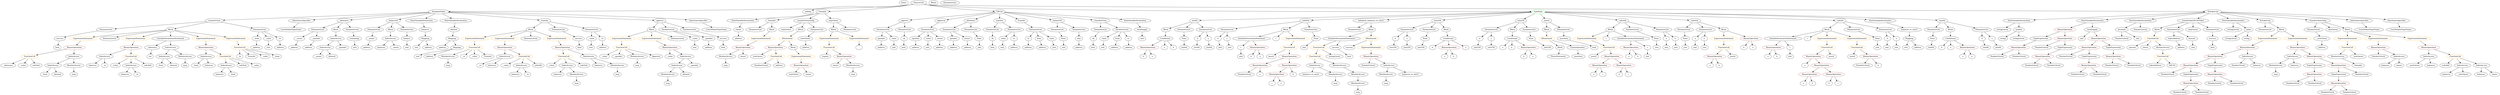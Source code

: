 strict digraph {
	graph [bb="0,0,17215,756"];
	node [label="\N"];
	Enter	[height=0.5,
		pos="6255.1,738",
		width=0.83628];
	ContractDefinition_StandardToken	[color=black,
		height=0.5,
		label=StandardToken,
		pos="3093.1,666",
		width=1.8897];
	FunctionDefinition_transferFrom_1	[color=black,
		height=0.5,
		label=transferFrom,
		pos="1546.1,594",
		width=1.6402];
	ContractDefinition_StandardToken -> FunctionDefinition_transferFrom_1	[pos="e,1604.3,597.63 3026.6,661.99 2773.8,650.56 1873.9,609.83 1615.7,598.15"];
	InheritanceSpecifier_Unnamed_1	[color=black,
		height=0.5,
		label=InheritanceSpecifier,
		pos="2162.1,594",
		width=2.3333];
	ContractDefinition_StandardToken -> InheritanceSpecifier_Unnamed_1	[pos="e,2240.1,601.01 3028.1,660.18 2903.2,650.92 2621.3,629.95 2384.1,612 2340.5,608.7 2292.1,605 2251.6,601.89"];
	FunctionDefinition_allowance_1	[color=black,
		height=0.5,
		label=allowance,
		pos="2440.1,594",
		width=1.3076];
	ContractDefinition_StandardToken -> FunctionDefinition_allowance_1	[pos="e,2485.1,599.82 3030.7,658.32 2904,644.73 2617.8,614.05 2496.3,601.03"];
	FunctionDefinition_balanceOf_1	[color=black,
		height=0.5,
		label=balanceOf,
		pos="2785.1,594",
		width=1.3491];
	ContractDefinition_StandardToken -> FunctionDefinition_balanceOf_1	[pos="e,2825.8,604.25 3042.5,653.52 2985.7,640.61 2894,619.76 2836.7,606.74"];
	StateVariableDeclaration_Unnamed_3	[color=black,
		height=0.5,
		label=StateVariableDeclaration,
		pos="2982.1,594",
		width=2.8184];
	ContractDefinition_StandardToken -> StateVariableDeclaration_Unnamed_3	[pos="e,3008.6,611.72 3067.6,648.94 3053,639.71 3034.4,627.98 3018.2,617.81"];
	StateVariableDeclaration_Unnamed_4	[color=black,
		height=0.5,
		label=StateVariableDeclaration,
		pos="3203.1,594",
		width=2.8184];
	ContractDefinition_StandardToken -> StateVariableDeclaration_Unnamed_4	[pos="e,3176.8,611.72 3118.3,648.94 3132.8,639.71 3151.2,627.98 3167.2,617.81"];
	FunctionDefinition_transfer_1	[color=black,
		height=0.5,
		label=transfer,
		pos="3810.1,594",
		width=1.0719];
	ContractDefinition_StandardToken -> FunctionDefinition_transfer_1	[pos="e,3772.4,598.68 3156.1,658.85 3296.9,645.1 3634.8,612.11 3761.2,599.77"];
	FunctionDefinition_approve_1	[color=black,
		height=0.5,
		label=approve,
		pos="4591.1,594",
		width=1.1412];
	ContractDefinition_StandardToken -> FunctionDefinition_approve_1	[pos="e,4550,596.92 3159.8,661.88 3413.2,650.04 4312.1,608.03 4538.8,597.44"];
	InheritanceSpecifier_Unnamed	[color=black,
		height=0.5,
		label=InheritanceSpecifier,
		pos="4829.1,594",
		width=2.3333];
	ContractDefinition_StandardToken -> InheritanceSpecifier_Unnamed	[pos="e,4754.6,602.7 3161,664.03 3377.4,660.65 4069.4,647.6 4641.1,612 4674.6,609.91 4711.4,606.78 4743.4,603.76"];
	Parameter_who	[color=black,
		height=0.5,
		label=who,
		pos="7448.1,450",
		width=0.75];
	ElementaryTypeName_address_4	[color=black,
		height=0.5,
		label=address,
		pos="7454.1,378",
		width=1.0996];
	Parameter_who -> ElementaryTypeName_address_4	[pos="e,7452.6,396.1 7449.5,431.7 7450.2,424.41 7450.9,415.73 7451.6,407.54"];
	Identifier__owner_1	[color=black,
		height=0.5,
		label=_owner,
		pos="2245.1,306",
		width=1.0719];
	Block_Unnamed_18	[color=black,
		height=0.5,
		label=Block,
		pos="4535.1,522",
		width=0.90558];
	ExpressionStatement_Unnamed_18	[color=orange,
		height=0.5,
		label=ExpressionStatement,
		pos="4339.1,450",
		width=2.458];
	Block_Unnamed_18 -> ExpressionStatement_Unnamed_18	[pos="e,4381.4,466.11 4508.2,511.41 4478.4,500.78 4429.7,483.36 4392.1,469.95"];
	ExpressionStatement_Unnamed_17	[color=orange,
		height=0.5,
		label=ExpressionStatement,
		pos="4534.1,450",
		width=2.458];
	Block_Unnamed_18 -> ExpressionStatement_Unnamed_17	[pos="e,4534.3,468.1 4534.8,503.7 4534.7,496.41 4534.6,487.73 4534.5,479.54"];
	BooleanLiteral_Unnamed_2	[color=black,
		height=0.5,
		label=BooleanLiteral,
		pos="4705.1,450",
		width=1.7788];
	Block_Unnamed_18 -> BooleanLiteral_Unnamed_2	[pos="e,4670,465.45 4560.5,510.52 4586.6,499.76 4627.9,482.79 4659.6,469.72"];
	NumberLiteral_Unnamed_9	[color=black,
		height=0.5,
		label=NumberLiteral,
		pos="14559,234",
		width=1.765];
	IndexAccess_Unnamed_11	[color=black,
		height=0.5,
		label=IndexAccess,
		pos="1605.1,234",
		width=1.6402];
	Identifier_balances_7	[color=black,
		height=0.5,
		label=balances,
		pos="1558.1,162",
		width=1.1828];
	IndexAccess_Unnamed_11 -> Identifier_balances_7	[pos="e,1569.3,179.79 1593.7,216.05 1588.3,207.97 1581.6,198.12 1575.6,189.11"];
	Identifier__from_2	[color=black,
		height=0.5,
		label=_from,
		pos="1652.1,162",
		width=0.93331];
	IndexAccess_Unnamed_11 -> Identifier__from_2	[pos="e,1641.1,179.31 1616.4,216.05 1621.9,207.85 1628.7,197.83 1634.8,188.71"];
	ParameterList_Unnamed_16	[color=black,
		height=0.5,
		label=ParameterList,
		pos="9703.1,522",
		width=1.7095];
	Parameter_b_6	[color=black,
		height=0.5,
		label=b,
		pos="9620.1,450",
		width=0.75];
	ParameterList_Unnamed_16 -> Parameter_b_6	[pos="e,9636.4,464.79 9683.8,504.76 9672.3,495.01 9657.4,482.51 9645,472.01"];
	Parameter_a_6	[color=black,
		height=0.5,
		label=a,
		pos="9703.1,450",
		width=0.75];
	ParameterList_Unnamed_16 -> Parameter_a_6	[pos="e,9703.1,468.1 9703.1,503.7 9703.1,496.41 9703.1,487.73 9703.1,479.54"];
	IndexAccess_Unnamed_19	[color=black,
		height=0.5,
		label=IndexAccess,
		pos="15782,306",
		width=1.6402];
	MemberAccess_Unnamed_14	[color=black,
		height=0.5,
		label=MemberAccess,
		pos="15667,234",
		width=1.9174];
	IndexAccess_Unnamed_19 -> MemberAccess_Unnamed_14	[pos="e,15693,250.98 15757,289.46 15741,279.9 15720,267.5 15703,256.94"];
	Identifier_balances_9	[color=black,
		height=0.5,
		label=balances,
		pos="15797,234",
		width=1.1828];
	IndexAccess_Unnamed_19 -> Identifier_balances_9	[pos="e,15793,252.1 15786,287.7 15787,280.32 15789,271.52 15791,263.25"];
	Parameter_None	[color=black,
		height=0.5,
		label=None,
		pos="9098.1,450",
		width=0.85014];
	ElementaryTypeName_uint_2	[color=black,
		height=0.5,
		label=uint,
		pos="9002.1,378",
		width=0.75];
	Parameter_None -> ElementaryTypeName_uint_2	[pos="e,9019.9,391.98 9079.6,435.5 9065.2,425.01 9045,410.3 9028.8,398.52"];
	ElementaryTypeName_uint_4	[color=black,
		height=0.5,
		label=uint,
		pos="13187,378",
		width=0.75];
	VariableDeclaration_spender	[color=black,
		height=0.5,
		label=spender,
		pos="6342.1,450",
		width=1.1135];
	ElementaryTypeName_address_14	[color=black,
		height=0.5,
		label=address,
		pos="6338.1,378",
		width=1.0996];
	VariableDeclaration_spender -> ElementaryTypeName_address_14	[pos="e,6339,396.1 6341.1,431.7 6340.7,424.41 6340.2,415.73 6339.7,407.54"];
	BinaryOperation_Unnamed_36	[color=brown,
		height=0.5,
		label=BinaryOperation,
		pos="14290,522",
		width=1.9867];
	TupleExpression_Unnamed_3	[color=black,
		height=0.5,
		label=TupleExpression,
		pos="14127,450",
		width=2.0422];
	BinaryOperation_Unnamed_36 -> TupleExpression_Unnamed_3	[pos="e,14163,466.23 14255,505.98 14231,495.67 14199,481.88 14173,470.69"];
	BinaryOperation_Unnamed_37	[color=brown,
		height=0.5,
		label=BinaryOperation,
		pos="14290,450",
		width=1.9867];
	BinaryOperation_Unnamed_36 -> BinaryOperation_Unnamed_37	[pos="e,14290,468.1 14290,503.7 14290,496.41 14290,487.73 14290,479.54"];
	ParameterList_Unnamed_22	[color=black,
		height=0.5,
		label=ParameterList,
		pos="7290.1,522",
		width=1.7095];
	Parameter_None_8	[color=black,
		height=0.5,
		label=None,
		pos="7365.1,450",
		width=0.85014];
	ParameterList_Unnamed_22 -> Parameter_None_8	[pos="e,7349.5,465.57 7307.8,504.41 7317.8,495.1 7330.4,483.35 7341.2,473.24"];
	Identifier_b_9	[color=black,
		height=0.5,
		label=b,
		pos="11162,162",
		width=0.75];
	BinaryOperation_Unnamed_2	[color=brown,
		height=0.5,
		label=BinaryOperation,
		pos="5420.1,378",
		width=1.9867];
	Identifier_newOwner	[color=black,
		height=0.5,
		label=newOwner,
		pos="5299.1,306",
		width=1.4046];
	BinaryOperation_Unnamed_2 -> Identifier_newOwner	[pos="e,5324.6,321.79 5392.3,360.94 5375.1,351 5352.9,338.13 5334.4,327.46"];
	FunctionCall_Unnamed_1	[color=orange,
		height=0.5,
		label=FunctionCall,
		pos="5426.1,306",
		width=1.6125];
	BinaryOperation_Unnamed_2 -> FunctionCall_Unnamed_1	[pos="e,5424.6,324.1 5421.5,359.7 5422.2,352.41 5422.9,343.73 5423.6,335.54"];
	VariableDeclaration_owner	[color=black,
		height=0.5,
		label=owner,
		pos="5120.1,522",
		width=0.93331];
	ElementaryTypeName_address	[color=black,
		height=0.5,
		label=address,
		pos="5121.1,450",
		width=1.0996];
	VariableDeclaration_owner -> ElementaryTypeName_address	[pos="e,5120.8,468.1 5120.3,503.7 5120.4,496.41 5120.5,487.73 5120.7,479.54"];
	Identifier_b_11	[color=black,
		height=0.5,
		label=b,
		pos="13441,378",
		width=0.75];
	NumberLiteral_Unnamed_19	[color=black,
		height=0.5,
		label=NumberLiteral,
		pos="15791,90",
		width=1.765];
	Identifier_msg_7	[color=black,
		height=0.5,
		label=msg,
		pos="3145.1,234",
		width=0.75];
	BinaryOperation_Unnamed_50	[color=brown,
		height=0.5,
		label=BinaryOperation,
		pos="16691,378",
		width=1.9867];
	IndexAccess_Unnamed_21	[color=black,
		height=0.5,
		label=IndexAccess,
		pos="16691,306",
		width=1.6402];
	BinaryOperation_Unnamed_50 -> IndexAccess_Unnamed_21	[pos="e,16691,324.1 16691,359.7 16691,352.41 16691,343.73 16691,335.54"];
	FunctionCall_Unnamed_17	[color=orange,
		height=0.5,
		label=FunctionCall,
		pos="16897,306",
		width=1.6125];
	BinaryOperation_Unnamed_50 -> FunctionCall_Unnamed_17	[pos="e,16859,319.91 16732,363 16766,351.61 16813,335.51 16849,323.5"];
	Identifier_msg_2	[color=black,
		height=0.5,
		label=msg,
		pos="9375.1,18",
		width=0.75];
	FunctionDefinition_min64	[color=black,
		height=0.5,
		label=min64,
		pos="8262.1,594",
		width=0.91945];
	Block_Unnamed_10	[color=black,
		height=0.5,
		label=Block,
		pos="8071.1,522",
		width=0.90558];
	FunctionDefinition_min64 -> Block_Unnamed_10	[pos="e,8097.9,532.83 8235.1,583.12 8202,570.98 8145.6,550.31 8108.3,536.65"];
	ParameterList_Unnamed_15	[color=black,
		height=0.5,
		label=ParameterList,
		pos="8192.1,522",
		width=1.7095];
	FunctionDefinition_min64 -> ParameterList_Unnamed_15	[pos="e,8208.7,539.63 8246.9,577.81 8238.1,569.02 8226.8,557.73 8216.8,547.69"];
	ParameterList_Unnamed_14	[color=black,
		height=0.5,
		label=ParameterList,
		pos="8333.1,522",
		width=1.7095];
	FunctionDefinition_min64 -> ParameterList_Unnamed_14	[pos="e,8316.2,539.63 8277.5,577.81 8286.4,569.02 8297.8,557.73 8308,547.69"];
	NumberLiteral_Unnamed_12	[color=black,
		height=0.5,
		label=NumberLiteral,
		pos="14059,234",
		width=1.765];
	ExpressionStatement_Unnamed_1	[color=orange,
		height=0.5,
		label=ExpressionStatement,
		pos="5752.1,450",
		width=2.458];
	FunctionCall_Unnamed	[color=orange,
		height=0.5,
		label=FunctionCall,
		pos="5752.1,378",
		width=1.6125];
	ExpressionStatement_Unnamed_1 -> FunctionCall_Unnamed	[pos="e,5752.1,396.1 5752.1,431.7 5752.1,424.41 5752.1,415.73 5752.1,407.54"];
	ElementaryTypeName_uint_23	[color=black,
		height=0.5,
		label=uint,
		pos="6423.1,378",
		width=0.75];
	Block_Unnamed_23	[color=black,
		height=0.5,
		label=Block,
		pos="14916,522",
		width=0.90558];
	FunctionCall_Unnamed_19	[color=orange,
		height=0.5,
		label=FunctionCall,
		pos="14892,450",
		width=1.6125];
	Block_Unnamed_23 -> FunctionCall_Unnamed_19	[pos="e,14898,468.28 14910,504.05 14908,496.52 14905,487.44 14902,478.94"];
	Identifier__value_1	[color=black,
		height=0.5,
		label=_value,
		pos="3529.1,234",
		width=0.96103];
	Mapping_Unnamed	[color=black,
		height=0.5,
		label=Mapping,
		pos="13206,450",
		width=1.2105];
	Mapping_Unnamed -> ElementaryTypeName_uint_4	[pos="e,13192,396.1 13201,431.7 13199,424.24 13197,415.32 13195,406.97"];
	ElementaryTypeName_address_3	[color=black,
		height=0.5,
		label=address,
		pos="13272,378",
		width=1.0996];
	Mapping_Unnamed -> ElementaryTypeName_address_3	[pos="e,13257,394.67 13221,432.76 13230,423.89 13240,412.74 13250,402.89"];
	ParameterList_Unnamed_36	[color=black,
		height=0.5,
		label=ParameterList,
		pos="777.06,522",
		width=1.7095];
	FunctionDefinition_transferFrom_1 -> ParameterList_Unnamed_36	[pos="e,835.13,528.29 1490.1,587.91 1352.5,575.38 997.33,543.05 846.49,529.32"];
	Block_Unnamed_16	[color=black,
		height=0.5,
		label=Block,
		pos="1209.1,522",
		width=0.90558];
	FunctionDefinition_transferFrom_1 -> Block_Unnamed_16	[pos="e,1239.3,529.28 1498.1,583.05 1431.8,569.26 1313,544.58 1250.3,531.57"];
	ParameterList_Unnamed_35	[color=black,
		height=0.5,
		label=ParameterList,
		pos="1847.1,522",
		width=1.7095];
	FunctionDefinition_transferFrom_1 -> ParameterList_Unnamed_35	[pos="e,1800,533.94 1592.1,582.29 1644.9,570.01 1731.6,549.86 1789,536.51"];
	Identifier_a_5	[color=black,
		height=0.5,
		label=a,
		pos="12456,90",
		width=0.75];
	NumberLiteral_Unnamed_4	[color=black,
		height=0.5,
		label=NumberLiteral,
		pos="14677,450",
		width=1.765];
	Identifier__value_8	[color=black,
		height=0.5,
		label=_value,
		pos="4223.1,306",
		width=0.96103];
	ElementaryTypeName_uint_32	[color=black,
		height=0.5,
		label=uint,
		pos="14407,450",
		width=0.75];
	FunctionCall_Unnamed_9	[color=orange,
		height=0.5,
		label=FunctionCall,
		pos="3944.1,306",
		width=1.6125];
	Identifier__value	[color=black,
		height=0.5,
		label=_value,
		pos="3855.1,234",
		width=0.96103];
	FunctionCall_Unnamed_9 -> Identifier__value	[pos="e,3873.5,249.48 3923.4,288.76 3911.2,279.12 3895.5,266.77 3882.2,256.34"];
	IndexAccess_Unnamed_3	[color=black,
		height=0.5,
		label=IndexAccess,
		pos="3967.1,234",
		width=1.6402];
	FunctionCall_Unnamed_9 -> IndexAccess_Unnamed_3	[pos="e,3961.4,252.1 3949.7,287.7 3952.2,280.24 3955.1,271.32 3957.9,262.97"];
	Identifier_safeSub	[color=black,
		height=0.5,
		label=safeSub,
		pos="4085.1,234",
		width=1.1274];
	FunctionCall_Unnamed_9 -> Identifier_safeSub	[pos="e,4059,247.94 3974,290.15 3995.8,279.3 4025.6,264.51 4048.8,252.98"];
	Identifier_safeSub_1	[color=black,
		height=0.5,
		label=safeSub,
		pos="1723.1,234",
		width=1.1274];
	VariableDeclaration_to	[color=black,
		height=0.5,
		label=to,
		pos="7121.1,450",
		width=0.75];
	ElementaryTypeName_address_12	[color=black,
		height=0.5,
		label=address,
		pos="7115.1,378",
		width=1.0996];
	VariableDeclaration_to -> ElementaryTypeName_address_12	[pos="e,7116.5,396.1 7119.6,431.7 7119,424.41 7118.2,415.73 7117.5,407.54"];
	Identifier_b_15	[color=black,
		height=0.5,
		label=b,
		pos="9879.1,378",
		width=0.75];
	Identifier__from_1	[color=black,
		height=0.5,
		label=_from,
		pos="1391.1,234",
		width=0.93331];
	ParameterList_Unnamed_3	[color=black,
		height=0.5,
		label=ParameterList,
		pos="8500.1,522",
		width=1.7095];
	Parameter_b	[color=black,
		height=0.5,
		label=b,
		pos="8428.1,450",
		width=0.75];
	ParameterList_Unnamed_3 -> Parameter_b	[pos="e,8442.6,465.11 8483,504.41 8473.4,495.06 8461.2,483.26 8450.8,473.13"];
	Parameter_a	[color=black,
		height=0.5,
		label=a,
		pos="8500.1,450",
		width=0.75];
	ParameterList_Unnamed_3 -> Parameter_a	[pos="e,8500.1,468.1 8500.1,503.7 8500.1,496.41 8500.1,487.73 8500.1,479.54"];
	Parameter_b_4	[color=black,
		height=0.5,
		label=b,
		pos="13730,450",
		width=0.75];
	ElementaryTypeName_uint64_1	[color=black,
		height=0.5,
		label=uint64,
		pos="13753,378",
		width=0.91945];
	Parameter_b_4 -> ElementaryTypeName_uint64_1	[pos="e,13748,395.79 13736,432.05 13738,424.4 13741,415.16 13744,406.56"];
	Mapping_Unnamed_2	[color=black,
		height=0.5,
		label=Mapping,
		pos="3199.1,450",
		width=1.2105];
	ElementaryTypeName_address_16	[color=black,
		height=0.5,
		label=address,
		pos="3127.1,378",
		width=1.0996];
	Mapping_Unnamed_2 -> ElementaryTypeName_address_16	[pos="e,3143.3,394.82 3182.7,433.12 3173.5,424.17 3161.8,412.81 3151.6,402.81"];
	Mapping_Unnamed_3	[color=black,
		height=0.5,
		label=Mapping,
		pos="3228.1,378",
		width=1.2105];
	Mapping_Unnamed_2 -> Mapping_Unnamed_3	[pos="e,3221.1,395.79 3206.1,432.05 3209.3,424.32 3213.2,414.96 3216.8,406.27"];
	Identifier__to	[color=black,
		height=0.5,
		label=_to,
		pos="3346.1,234",
		width=0.75];
	ElementaryTypeName_uint_17	[color=black,
		height=0.5,
		label=uint,
		pos="7369.1,378",
		width=0.75];
	Parameter_None_2	[color=black,
		height=0.5,
		label=None,
		pos="11672,450",
		width=0.85014];
	ElementaryTypeName_uint_11	[color=black,
		height=0.5,
		label=uint,
		pos="11672,378",
		width=0.75];
	Parameter_None_2 -> ElementaryTypeName_uint_11	[pos="e,11672,396.1 11672,431.7 11672,424.41 11672,415.73 11672,407.54"];
	Parameter_b_5	[color=black,
		height=0.5,
		label=b,
		pos="8278.1,450",
		width=0.75];
	ElementaryTypeName_uint64_4	[color=black,
		height=0.5,
		label=uint64,
		pos="8276.1,378",
		width=0.91945];
	Parameter_b_5 -> ElementaryTypeName_uint64_4	[pos="e,8276.6,396.1 8277.6,431.7 8277.4,424.41 8277.1,415.73 8276.9,407.54"];
	Identifier__value_3	[color=black,
		height=0.5,
		label=_value,
		pos="812.06,234",
		width=0.96103];
	Identifier__from_3	[color=black,
		height=0.5,
		label=_from,
		pos="308.06,162",
		width=0.93331];
	UserDefinedTypeName_Unnamed_3	[color=black,
		height=0.5,
		label=UserDefinedTypeName,
		pos="16532,522",
		width=2.7214];
	ParameterList_Unnamed_23	[color=black,
		height=0.5,
		label=ParameterList,
		pos="6585.1,522",
		width=1.7095];
	Parameter_spender	[color=black,
		height=0.5,
		label=spender,
		pos="6604.1,450",
		width=1.1135];
	ParameterList_Unnamed_23 -> Parameter_spender	[pos="e,6599.4,468.1 6589.8,503.7 6591.8,496.24 6594.2,487.32 6596.5,478.97"];
	Parameter_owner	[color=black,
		height=0.5,
		label=owner,
		pos="6699.1,450",
		width=0.93331];
	ParameterList_Unnamed_23 -> Parameter_owner	[pos="e,6677.8,464.08 6610.6,505.29 6627.6,494.86 6650,481.12 6668,470.06"];
	BinaryOperation_Unnamed_39	[color=brown,
		height=0.5,
		label=BinaryOperation,
		pos="13982,378",
		width=1.9867];
	TupleExpression_Unnamed_3 -> BinaryOperation_Unnamed_39	[pos="e,14014,394.49 14095,433.46 14074,423.45 14047,410.32 14024,399.46"];
	ElementaryTypeName_uint256_1	[color=black,
		height=0.5,
		label=uint256,
		pos="9610.1,378",
		width=1.0442];
	VariableDeclaration_decimals	[color=black,
		height=0.5,
		label=decimals,
		pos="14677,522",
		width=1.1967];
	VariableDeclaration_decimals -> NumberLiteral_Unnamed_4	[pos="e,14677,468.1 14677,503.7 14677,496.41 14677,487.73 14677,479.54"];
	ElementaryTypeName_uint_31	[color=black,
		height=0.5,
		label=uint,
		pos="14786,450",
		width=0.75];
	VariableDeclaration_decimals -> ElementaryTypeName_uint_31	[pos="e,14767,463.09 14700,506.33 14717,495.55 14740,480.84 14758,469.3"];
	MemberAccess_Unnamed_6	[color=black,
		height=0.5,
		label=MemberAccess,
		pos="9569.1,162",
		width=1.9174];
	Identifier_msg_4	[color=black,
		height=0.5,
		label=msg,
		pos="9569.1,90",
		width=0.75];
	MemberAccess_Unnamed_6 -> Identifier_msg_4	[pos="e,9569.1,108.1 9569.1,143.7 9569.1,136.41 9569.1,127.73 9569.1,119.54"];
	ElementaryTypeName_address_6	[color=black,
		height=0.5,
		label=address,
		pos="6605.1,378",
		width=1.0996];
	Parameter_spender -> ElementaryTypeName_address_6	[pos="e,6604.8,396.1 6604.3,431.7 6604.4,424.41 6604.5,415.73 6604.7,407.54"];
	BinaryOperation_Unnamed_20	[color=brown,
		height=0.5,
		label=BinaryOperation,
		pos="11037,234",
		width=1.9867];
	Identifier_a_9	[color=black,
		height=0.5,
		label=a,
		pos="10973,162",
		width=0.75];
	BinaryOperation_Unnamed_20 -> Identifier_a_9	[pos="e,10987,177.89 11022,216.05 11013,207.13 11003,196.06 10994,186.33"];
	Identifier_c_4	[color=black,
		height=0.5,
		label=c,
		pos="11045,162",
		width=0.75];
	BinaryOperation_Unnamed_20 -> Identifier_c_4	[pos="e,11043,180.1 11039,215.7 11040,208.41 11041,199.73 11042,191.54"];
	IndexAccess_Unnamed_8	[color=black,
		height=0.5,
		label=IndexAccess,
		pos="732.06,306",
		width=1.6402];
	Identifier_balances_4	[color=black,
		height=0.5,
		label=balances,
		pos="644.06,234",
		width=1.1828];
	IndexAccess_Unnamed_8 -> Identifier_balances_4	[pos="e,663.46,250.43 711.65,288.76 699.97,279.47 685.13,267.67 672.34,257.49"];
	Identifier__to_3	[color=black,
		height=0.5,
		label=_to,
		pos="732.06,234",
		width=0.75];
	IndexAccess_Unnamed_8 -> Identifier__to_3	[pos="e,732.06,252.1 732.06,287.7 732.06,280.41 732.06,271.73 732.06,263.54"];
	Parameter_value_1	[color=black,
		height=0.5,
		label=value,
		pos="7622.1,450",
		width=0.82242];
	ElementaryTypeName_uint_20	[color=black,
		height=0.5,
		label=uint,
		pos="7614.1,378",
		width=0.75];
	Parameter_value_1 -> ElementaryTypeName_uint_20	[pos="e,7616,396.1 7620.1,431.7 7619.3,424.41 7618.3,415.73 7617.3,407.54"];
	VariableDeclarationStatement_Unnamed_2	[color=black,
		height=0.5,
		label=VariableDeclarationStatement,
		pos="12340,450",
		width=3.3174];
	BinaryOperation_Unnamed_11	[color=brown,
		height=0.5,
		label=BinaryOperation,
		pos="12301,378",
		width=1.9867];
	VariableDeclarationStatement_Unnamed_2 -> BinaryOperation_Unnamed_11	[pos="e,12311,396.1 12330,431.7 12326,423.98 12321,414.71 12316,406.11"];
	VariableDeclaration_c_1	[color=black,
		height=0.5,
		label=c,
		pos="12418,378",
		width=0.75];
	VariableDeclarationStatement_Unnamed_2 -> VariableDeclaration_c_1	[pos="e,12402,392.97 12359,432.05 12369,422.6 12383,410.74 12394,400.62"];
	Identifier_msg_12	[color=black,
		height=0.5,
		label=msg,
		pos="15667,162",
		width=0.75];
	MemberAccess_Unnamed_14 -> Identifier_msg_12	[pos="e,15667,180.1 15667,215.7 15667,208.41 15667,199.73 15667,191.54"];
	Block_Unnamed_8	[color=black,
		height=0.5,
		label=Block,
		pos="11155,522",
		width=0.90558];
	ExpressionStatement_Unnamed_9	[color=orange,
		height=0.5,
		label=ExpressionStatement,
		pos="10983,450",
		width=2.458];
	Block_Unnamed_8 -> ExpressionStatement_Unnamed_9	[pos="e,11021,466.62 11129,510.52 11104,500.07 11064,483.76 11032,470.85"];
	Identifier_c_6	[color=black,
		height=0.5,
		label=c,
		pos="11116,450",
		width=0.75];
	Block_Unnamed_8 -> Identifier_c_6	[pos="e,11125,466.99 11146,504.41 11141,496.19 11136,486.06 11130,476.85"];
	VariableDeclarationStatement_Unnamed_3	[color=black,
		height=0.5,
		label=VariableDeclarationStatement,
		pos="11280,450",
		width=3.3174];
	Block_Unnamed_8 -> VariableDeclarationStatement_Unnamed_3	[pos="e,11250,467.88 11177,508.49 11195,498.75 11219,485 11240,473.38"];
	ExpressionStatement_Unnamed_12	[color=orange,
		height=0.5,
		label=ExpressionStatement,
		pos="3349.1,450",
		width=2.458];
	FunctionCall_Unnamed_11	[color=orange,
		height=0.5,
		label=FunctionCall,
		pos="3348.1,378",
		width=1.6125];
	ExpressionStatement_Unnamed_12 -> FunctionCall_Unnamed_11	[pos="e,3348.3,396.1 3348.8,431.7 3348.7,424.41 3348.6,415.73 3348.5,407.54"];
	Identifier_balances_12	[color=black,
		height=0.5,
		label=balances,
		pos="17087,162",
		width=1.1828];
	FunctionDefinition_safeMul	[color=black,
		height=0.5,
		label=safeMul,
		pos="9029.1,594",
		width=1.1135];
	FunctionDefinition_safeMul -> ParameterList_Unnamed_3	[pos="e,8555.1,530.28 8991,587.97 8901.8,576.16 8678.2,546.58 8566.2,531.75"];
	Block_Unnamed_4	[color=black,
		height=0.5,
		label=Block,
		pos="8894.1,522",
		width=0.90558];
	FunctionDefinition_safeMul -> Block_Unnamed_4	[pos="e,8917.1,534.94 9003.7,579.83 8982,568.59 8950.6,552.33 8927,540.08"];
	ParameterList_Unnamed_4	[color=black,
		height=0.5,
		label=ParameterList,
		pos="9064.1,522",
		width=1.7095];
	FunctionDefinition_safeMul -> ParameterList_Unnamed_4	[pos="e,9055.4,540.28 9037.5,576.05 9041.4,568.35 9046,559.03 9050.4,550.36"];
	ElementaryTypeName_uint	[color=black,
		height=0.5,
		label=uint,
		pos="8510.1,378",
		width=0.75];
	BinaryOperation_Unnamed_40	[color=brown,
		height=0.5,
		label=BinaryOperation,
		pos="15844,378",
		width=1.9867];
	BinaryOperation_Unnamed_40 -> IndexAccess_Unnamed_19	[pos="e,15797,323.79 15829,360.05 15822,351.71 15813,341.49 15804,332.25"];
	BinaryOperation_Unnamed_41	[color=brown,
		height=0.5,
		label=BinaryOperation,
		pos="15931,306",
		width=1.9867];
	BinaryOperation_Unnamed_40 -> BinaryOperation_Unnamed_41	[pos="e,15910,323.71 15865,360.41 15876,351.58 15889,340.57 15901,330.84"];
	Identifier__newOwner	[color=black,
		height=0.5,
		label=_newOwner,
		pos="16618,234",
		width=1.5432];
	IndexAccess_Unnamed_21 -> Identifier__newOwner	[pos="e,16635,251.47 16674,288.41 16665,279.69 16653,268.85 16643,259.21"];
	Identifier_balances_11	[color=black,
		height=0.5,
		label=balances,
		pos="16734,234",
		width=1.1828];
	IndexAccess_Unnamed_21 -> Identifier_balances_11	[pos="e,16724,251.79 16701,288.05 16706,280.06 16712,270.33 16718,261.4"];
	Parameter_value	[color=black,
		height=0.5,
		label=value,
		pos="6940.1,450",
		width=0.82242];
	ElementaryTypeName_uint_19	[color=black,
		height=0.5,
		label=uint,
		pos="6933.1,378",
		width=0.75];
	Parameter_value -> ElementaryTypeName_uint_19	[pos="e,6934.8,396.1 6938.3,431.7 6937.6,424.41 6936.7,415.73 6935.9,407.54"];
	VariableDeclarationStatement_Unnamed	[color=black,
		height=0.5,
		label=VariableDeclarationStatement,
		pos="8664.1,450",
		width=3.3174];
	VariableDeclaration_c	[color=black,
		height=0.5,
		label=c,
		pos="8582.1,378",
		width=0.75];
	VariableDeclarationStatement_Unnamed -> VariableDeclaration_c	[pos="e,8598.2,392.74 8644.2,432.05 8633,422.45 8618.8,410.34 8606.8,400.12"];
	BinaryOperation_Unnamed_4	[color=brown,
		height=0.5,
		label=BinaryOperation,
		pos="8699.1,378",
		width=1.9867];
	VariableDeclarationStatement_Unnamed -> BinaryOperation_Unnamed_4	[pos="e,8690.5,396.1 8672.7,431.7 8676.5,424.07 8681.1,414.92 8685.4,406.4"];
	Block_Unnamed_6	[color=black,
		height=0.5,
		label=Block,
		pos="12637,522",
		width=0.90558];
	Block_Unnamed_6 -> VariableDeclarationStatement_Unnamed_2	[pos="e,12403,465.72 12607,514.03 12563,503.46 12476,483.05 12414,468.31"];
	Identifier_c_3	[color=black,
		height=0.5,
		label=c,
		pos="12504,450",
		width=0.75];
	Block_Unnamed_6 -> Identifier_c_3	[pos="e,12525,461.9 12614,508.81 12592,497.27 12559,479.89 12535,467.2"];
	ExpressionStatement_Unnamed_7	[color=orange,
		height=0.5,
		label=ExpressionStatement,
		pos="12637,450",
		width=2.458];
	Block_Unnamed_6 -> ExpressionStatement_Unnamed_7	[pos="e,12637,468.1 12637,503.7 12637,496.41 12637,487.73 12637,479.54"];
	ExpressionStatement_Unnamed_6	[color=orange,
		height=0.5,
		label=ExpressionStatement,
		pos="12832,450",
		width=2.458];
	Block_Unnamed_6 -> ExpressionStatement_Unnamed_6	[pos="e,12790,466.24 12664,511.41 12693,500.81 12742,483.47 12779,470.08"];
	MemberAccess_Unnamed_9	[color=black,
		height=0.5,
		label=MemberAccess,
		pos="3145.1,306",
		width=1.9174];
	MemberAccess_Unnamed_9 -> Identifier_msg_7	[pos="e,3145.1,252.1 3145.1,287.7 3145.1,280.41 3145.1,271.73 3145.1,263.54"];
	NumberLiteral_Unnamed_5	[color=black,
		height=0.5,
		label=NumberLiteral,
		pos="14802,522",
		width=1.765];
	ParameterList_Unnamed_45	[color=black,
		height=0.5,
		label=ParameterList,
		pos="15936,522",
		width=1.7095];
	Parameter__newOwner	[color=black,
		height=0.5,
		label=_newOwner,
		pos="16006,450",
		width=1.5432];
	ParameterList_Unnamed_45 -> Parameter__newOwner	[pos="e,15990,467.47 15953,504.41 15961,495.78 15972,485.06 15982,475.5"];
	Identifier_balances_re_ent21	[color=black,
		height=0.5,
		label=balances_re_ent21,
		pos="9052.1,162",
		width=2.2085];
	Identifier_balances	[color=black,
		height=0.5,
		label=balances,
		pos="4186.1,234",
		width=1.1828];
	ElementaryTypeName_uint_14	[color=black,
		height=0.5,
		label=uint,
		pos="11454,378",
		width=0.75];
	TupleExpression_Unnamed_4	[color=black,
		height=0.5,
		label=TupleExpression,
		pos="16094,162",
		width=2.0422];
	BinaryOperation_Unnamed_43	[color=brown,
		height=0.5,
		label=BinaryOperation,
		pos="16094,90",
		width=1.9867];
	TupleExpression_Unnamed_4 -> BinaryOperation_Unnamed_43	[pos="e,16094,108.1 16094,143.7 16094,136.41 16094,127.73 16094,119.54"];
	NumberLiteral_Unnamed_1	[color=black,
		height=0.5,
		label=NumberLiteral,
		pos="8584.1,162",
		width=1.765];
	Identifier__to_2	[color=black,
		height=0.5,
		label=_to,
		pos="3259.1,306",
		width=0.75];
	IndexAccess_Unnamed_7	[color=black,
		height=0.5,
		label=IndexAccess,
		pos="1166.1,306",
		width=1.6402];
	Identifier__from	[color=black,
		height=0.5,
		label=_from,
		pos="1137.1,234",
		width=0.93331];
	IndexAccess_Unnamed_7 -> Identifier__from	[pos="e,1143.9,251.62 1158.9,287.7 1155.7,279.95 1151.8,270.64 1148.3,262.02"];
	Identifier_allowed	[color=black,
		height=0.5,
		label=allowed,
		pos="1228.1,234",
		width=1.0858];
	IndexAccess_Unnamed_7 -> Identifier_allowed	[pos="e,1213.9,250.99 1180.8,288.41 1188.4,279.74 1198,268.97 1206.5,259.38"];
	NumberLiteral_Unnamed_7	[color=black,
		height=0.5,
		label=NumberLiteral,
		pos="14333,162",
		width=1.765];
	MemberAccess_Unnamed_10	[color=black,
		height=0.5,
		label=MemberAccess,
		pos="1312.1,306",
		width=1.9174];
	Identifier_msg_8	[color=black,
		height=0.5,
		label=msg,
		pos="1312.1,234",
		width=0.75];
	MemberAccess_Unnamed_10 -> Identifier_msg_8	[pos="e,1312.1,252.1 1312.1,287.7 1312.1,280.41 1312.1,271.73 1312.1,263.54"];
	ParameterList_Unnamed_41	[color=black,
		height=0.5,
		label=ParameterList,
		pos="2255.1,522",
		width=1.7095];
	Parameter__owner_1	[color=black,
		height=0.5,
		label=_owner,
		pos="2099.1,450",
		width=1.0719];
	ParameterList_Unnamed_41 -> Parameter__owner_1	[pos="e,2126.3,463.21 2222.4,506.33 2197.3,495.09 2162.7,479.57 2136.6,467.82"];
	Parameter__spender_1	[color=black,
		height=0.5,
		label=_spender,
		pos="2240.1,450",
		width=1.2521];
	ParameterList_Unnamed_41 -> Parameter__spender_1	[pos="e,2243.7,468.1 2251.4,503.7 2249.8,496.32 2247.9,487.52 2246.1,479.25"];
	BinaryOperation_Unnamed_30	[color=brown,
		height=0.5,
		label=BinaryOperation,
		pos="522.06,378",
		width=1.9867];
	FunctionCall_Unnamed_14	[color=orange,
		height=0.5,
		label=FunctionCall,
		pos="203.06,306",
		width=1.6125];
	BinaryOperation_Unnamed_30 -> FunctionCall_Unnamed_14	[pos="e,249.59,317.21 469.39,365.44 411.86,352.82 320.04,332.67 260.65,319.64"];
	IndexAccess_Unnamed_12	[color=black,
		height=0.5,
		label=IndexAccess,
		pos="514.06,306",
		width=1.6402];
	BinaryOperation_Unnamed_30 -> IndexAccess_Unnamed_12	[pos="e,516.02,324.1 520.08,359.7 519.25,352.41 518.26,343.73 517.32,335.54"];
	BinaryOperation_Unnamed_18	[color=brown,
		height=0.5,
		label=BinaryOperation,
		pos="11265,378",
		width=1.9867];
	Identifier_a_8	[color=black,
		height=0.5,
		label=a,
		pos="11236,306",
		width=0.75];
	BinaryOperation_Unnamed_18 -> Identifier_a_8	[pos="e,11243,323.62 11258,359.7 11255,351.95 11251,342.64 11247,334.02"];
	Identifier_b_8	[color=black,
		height=0.5,
		label=b,
		pos="11308,306",
		width=0.75];
	BinaryOperation_Unnamed_18 -> Identifier_b_8	[pos="e,11298,322.83 11275,360.05 11281,351.82 11287,341.76 11292,332.61"];
	NumberLiteral_Unnamed_11	[color=black,
		height=0.5,
		label=NumberLiteral,
		pos="14135,378",
		width=1.765];
	TupleExpression_Unnamed_5	[color=black,
		height=0.5,
		label=TupleExpression,
		pos="15931,234",
		width=2.0422];
	BinaryOperation_Unnamed_44	[color=brown,
		height=0.5,
		label=BinaryOperation,
		pos="15931,162",
		width=1.9867];
	TupleExpression_Unnamed_5 -> BinaryOperation_Unnamed_44	[pos="e,15931,180.1 15931,215.7 15931,208.41 15931,199.73 15931,191.54"];
	BinaryOperation_Unnamed_38	[color=brown,
		height=0.5,
		label=BinaryOperation,
		pos="14145,306",
		width=1.9867];
	BinaryOperation_Unnamed_38 -> NumberLiteral_Unnamed_12	[pos="e,14079,251.47 14125,288.41 14114,279.52 14100,268.41 14088,258.63"];
	NumberLiteral_Unnamed_13	[color=black,
		height=0.5,
		label=NumberLiteral,
		pos="14204,234",
		width=1.765];
	BinaryOperation_Unnamed_38 -> NumberLiteral_Unnamed_13	[pos="e,14190,251.79 14159,288.05 14166,279.8 14175,269.7 14183,260.54"];
	Block_Unnamed_21	[color=black,
		height=0.5,
		label=Block,
		pos="6459.1,738",
		width=0.90558];
	ElementaryTypeName_address_22	[color=black,
		height=0.5,
		label=address,
		pos="4920.1,378",
		width=1.0996];
	NumberLiteral_Unnamed_3	[color=black,
		height=0.5,
		label=NumberLiteral,
		pos="12870,234",
		width=1.765];
	Identifier_assert_1	[color=black,
		height=0.5,
		label=assert,
		pos="12803,306",
		width=0.89172];
	Identifier__allowance	[color=black,
		height=0.5,
		label=_allowance,
		pos="52.062,234",
		width=1.4462];
	Block_Unnamed_3	[color=black,
		height=0.5,
		label=Block,
		pos="5542.1,378",
		width=0.90558];
	ExpressionStatement_Unnamed_3	[color=orange,
		height=0.5,
		label=ExpressionStatement,
		pos="5591.1,306",
		width=2.458];
	Block_Unnamed_3 -> ExpressionStatement_Unnamed_3	[pos="e,5579.1,324.12 5553.4,360.76 5559.1,352.61 5566.2,342.53 5572.6,333.31"];
	Parameter_a_3	[color=black,
		height=0.5,
		label=a,
		pos="11524,450",
		width=0.75];
	ElementaryTypeName_uint_12	[color=black,
		height=0.5,
		label=uint,
		pos="11526,378",
		width=0.75];
	Parameter_a_3 -> ElementaryTypeName_uint_12	[pos="e,11526,396.1 11525,431.7 11525,424.41 11525,415.73 11525,407.54"];
	BinaryOperation_Unnamed_16	[color=brown,
		height=0.5,
		label=BinaryOperation,
		pos="11892,306",
		width=1.9867];
	Identifier_a_6	[color=black,
		height=0.5,
		label=a,
		pos="11856,234",
		width=0.75];
	BinaryOperation_Unnamed_16 -> Identifier_a_6	[pos="e,11864,251.14 11883,287.7 11879,279.75 11874,270.16 11870,261.34"];
	Identifier_b_6	[color=black,
		height=0.5,
		label=b,
		pos="11928,234",
		width=0.75];
	BinaryOperation_Unnamed_16 -> Identifier_b_6	[pos="e,11920,251.14 11901,287.7 11905,279.75 11910,270.16 11915,261.34"];
	ExpressionStatement_Unnamed_23	[color=orange,
		height=0.5,
		label=ExpressionStatement,
		pos="16169,450",
		width=2.458];
	FunctionCall_Unnamed_18	[color=orange,
		height=0.5,
		label=FunctionCall,
		pos="16169,378",
		width=1.6125];
	ExpressionStatement_Unnamed_23 -> FunctionCall_Unnamed_18	[pos="e,16169,396.1 16169,431.7 16169,424.41 16169,415.73 16169,407.54"];
	BinaryOperation_Unnamed_23	[color=brown,
		height=0.5,
		label=BinaryOperation,
		pos="7925.1,378",
		width=1.9867];
	Identifier_b_12	[color=black,
		height=0.5,
		label=b,
		pos="7889.1,306",
		width=0.75];
	BinaryOperation_Unnamed_23 -> Identifier_b_12	[pos="e,7897.4,323.14 7916.2,359.7 7912.1,351.75 7907.1,342.16 7902.6,333.34"];
	Identifier_a_12	[color=black,
		height=0.5,
		label=a,
		pos="7961.1,306",
		width=0.75];
	BinaryOperation_Unnamed_23 -> Identifier_a_12	[pos="e,7952.8,323.14 7934,359.7 7938,351.75 7943,342.16 7947.5,333.34"];
	Identifier_owner_3	[color=black,
		height=0.5,
		label=owner,
		pos="17181,162",
		width=0.93331];
	Parameter_a_5	[color=black,
		height=0.5,
		label=a,
		pos="8354.1,450",
		width=0.75];
	ElementaryTypeName_uint64_3	[color=black,
		height=0.5,
		label=uint64,
		pos="8360.1,378",
		width=0.91945];
	Parameter_a_5 -> ElementaryTypeName_uint64_3	[pos="e,8358.6,396.1 8355.5,431.7 8356.2,424.41 8356.9,415.73 8357.6,407.54"];
	UserDefinedTypeName_Unnamed_1	[color=black,
		height=0.5,
		label=UserDefinedTypeName,
		pos="2077.1,522",
		width=2.7214];
	InheritanceSpecifier_Unnamed_1 -> UserDefinedTypeName_Unnamed_1	[pos="e,2097.7,539.96 2141.9,576.41 2131.3,567.65 2118,556.73 2106.3,547.06"];
	Identifier_require	[color=black,
		height=0.5,
		label=require,
		pos="5740.1,306",
		width=1.0026];
	NumberLiteral_Unnamed_16	[color=black,
		height=0.5,
		label=NumberLiteral,
		pos="16249,162",
		width=1.765];
	ElementaryTypeName_uint_24	[color=black,
		height=0.5,
		label=uint,
		pos="2945.1,378",
		width=0.75];
	Parameter_b_6 -> ElementaryTypeName_uint256_1	[pos="e,9612.5,396.1 9617.6,431.7 9616.5,424.32 9615.3,415.52 9614.1,407.25"];
	ModifierInvocation_onlyOwner	[color=black,
		height=0.5,
		label=onlyOwner,
		pos="5447.1,522",
		width=1.4323];
	ElementaryTypeName_uint_7	[color=black,
		height=0.5,
		label=uint,
		pos="12969,378",
		width=0.75];
	ElementaryTypeName_address_21	[color=black,
		height=0.5,
		label=address,
		pos="2590.1,378",
		width=1.0996];
	Identifier_a_11	[color=black,
		height=0.5,
		label=a,
		pos="13513,378",
		width=0.75];
	ElementaryTypeName_address_11	[color=black,
		height=0.5,
		label=address,
		pos="7212.1,378",
		width=1.0996];
	ParameterList_Unnamed_18	[color=black,
		height=0.5,
		label=ParameterList,
		pos="10289,522",
		width=1.7095];
	Parameter_b_7	[color=black,
		height=0.5,
		label=b,
		pos="10207,450",
		width=0.75];
	ParameterList_Unnamed_18 -> Parameter_b_7	[pos="e,10223,464.79 10270,504.76 10259,495.01 10244,482.51 10232,472.01"];
	Parameter_a_7	[color=black,
		height=0.5,
		label=a,
		pos="10289,450",
		width=0.75];
	ParameterList_Unnamed_18 -> Parameter_a_7	[pos="e,10289,468.1 10289,503.7 10289,496.41 10289,487.73 10289,479.54"];
	ElementaryTypeName_address_10	[color=black,
		height=0.5,
		label=address,
		pos="6094.1,378",
		width=1.0996];
	ElementaryTypeName_uint_25	[color=black,
		height=0.5,
		label=uint,
		pos="2933.1,306",
		width=0.75];
	Identifier_balances_re_ent21_1	[color=black,
		height=0.5,
		label=balances_re_ent21,
		pos="9736.1,162",
		width=2.2085];
	ParameterList_Unnamed_11	[color=black,
		height=0.5,
		label=ParameterList,
		pos="11306,522",
		width=1.7095];
	Parameter_None_3	[color=black,
		height=0.5,
		label=None,
		pos="11448,450",
		width=0.85014];
	ParameterList_Unnamed_11 -> Parameter_None_3	[pos="e,11425,462.31 11337,505.98 11360,494.63 11391,479.05 11415,467.37"];
	IndexAccess_Unnamed_9	[color=black,
		height=0.5,
		label=IndexAccess,
		pos="924.06,234",
		width=1.6402];
	Identifier_balances_5	[color=black,
		height=0.5,
		label=balances,
		pos="880.06,162",
		width=1.1828];
	IndexAccess_Unnamed_9 -> Identifier_balances_5	[pos="e,890.61,179.79 913.41,216.05 908.38,208.06 902.27,198.33 896.66,189.4"];
	Identifier__to_4	[color=black,
		height=0.5,
		label=_to,
		pos="968.06,162",
		width=0.75];
	IndexAccess_Unnamed_9 -> Identifier__to_4	[pos="e,958.11,178.83 934.71,216.05 939.94,207.73 946.35,197.54 952.15,188.32"];
	FunctionDefinition_approve	[color=black,
		height=0.5,
		label=approve,
		pos="6276.1,594",
		width=1.1412];
	ParameterList_Unnamed_29	[color=black,
		height=0.5,
		label=ParameterList,
		pos="6135.1,522",
		width=1.7095];
	FunctionDefinition_approve -> ParameterList_Unnamed_29	[pos="e,6165.4,538.05 6249.5,579.83 6228.7,569.48 6199.3,554.89 6175.5,543.09"];
	ParameterList_Unnamed_30	[color=black,
		height=0.5,
		label=ParameterList,
		pos="6276.1,522",
		width=1.7095];
	FunctionDefinition_approve -> ParameterList_Unnamed_30	[pos="e,6276.1,540.1 6276.1,575.7 6276.1,568.41 6276.1,559.73 6276.1,551.54"];
	BinaryOperation_Unnamed_3	[color=brown,
		height=0.5,
		label=BinaryOperation,
		pos="5591.1,234",
		width=1.9867];
	Identifier_newOwner_1	[color=black,
		height=0.5,
		label=newOwner,
		pos="5540.1,162",
		width=1.4046];
	BinaryOperation_Unnamed_3 -> Identifier_newOwner_1	[pos="e,5552.3,179.79 5578.7,216.05 5572.8,207.89 5565.5,197.91 5558.9,188.82"];
	Identifier_owner_2	[color=black,
		height=0.5,
		label=owner,
		pos="5642.1,162",
		width=0.93331];
	BinaryOperation_Unnamed_3 -> Identifier_owner_2	[pos="e,5630.2,179.31 5603.4,216.05 5609.4,207.77 5616.8,197.62 5623.5,188.42"];
	Parameter_success_3	[color=black,
		height=0.5,
		label=success,
		pos="15290,450",
		width=1.1135];
	ElementaryTypeName_bool_8	[color=black,
		height=0.5,
		label=bool,
		pos="15290,378",
		width=0.76697];
	Parameter_success_3 -> ElementaryTypeName_bool_8	[pos="e,15290,396.1 15290,431.7 15290,424.41 15290,415.73 15290,407.54"];
	ElementaryTypeName_uint_33	[color=black,
		height=0.5,
		label=uint,
		pos="15169,378",
		width=0.75];
	FunctionCall_Unnamed_15	[color=orange,
		height=0.5,
		label=FunctionCall,
		pos="1696.1,378",
		width=1.6125];
	Identifier__to_5	[color=black,
		height=0.5,
		label=_to,
		pos="1696.1,306",
		width=0.75];
	FunctionCall_Unnamed_15 -> Identifier__to_5	[pos="e,1696.1,324.1 1696.1,359.7 1696.1,352.41 1696.1,343.73 1696.1,335.54"];
	Identifier_Transfer_1	[color=black,
		height=0.5,
		label=Transfer,
		pos="1783.1,306",
		width=1.1689];
	FunctionCall_Unnamed_15 -> Identifier_Transfer_1	[pos="e,1763.9,322.43 1716.2,360.76 1727.8,351.47 1742.5,339.67 1755.1,329.49"];
	Identifier__value_6	[color=black,
		height=0.5,
		label=_value,
		pos="1878.1,306",
		width=0.96103];
	FunctionCall_Unnamed_15 -> Identifier__value_6	[pos="e,1851.1,317.44 1731.5,363.4 1759.4,352.71 1799.2,337.42 1834.1,324 1836.1,323.21 1838.2,322.39 1840.4,321.56"];
	Identifier__from_4	[color=black,
		height=0.5,
		label=_from,
		pos="1964.1,306",
		width=0.93331];
	FunctionCall_Unnamed_15 -> Identifier__from_4	[pos="e,1938.5,318.1 1739.6,365.77 1747.4,363.81 1755.5,361.82 1763.1,360 1833.5,343.09 1852.9,345.66 1922.1,324 1924,323.39 1926,322.73 \
1928,322.04"];
	EventDefinition_Approval	[color=black,
		height=0.5,
		label=Approval,
		pos="6527.1,594",
		width=1.266];
	ParameterList_Unnamed_32	[color=black,
		height=0.5,
		label=ParameterList,
		pos="6438.1,522",
		width=1.7095];
	EventDefinition_Approval -> ParameterList_Unnamed_32	[pos="e,6458.7,539.22 6507.3,577.46 6495.6,568.24 6480.5,556.36 6467.4,546.05"];
	FunctionCall_Unnamed_14 -> Identifier__allowance	[pos="e,82.279,249.01 171.77,290.5 148.8,279.84 117.38,265.28 92.499,253.75"];
	Identifier__value_5	[color=black,
		height=0.5,
		label=_value,
		pos="157.06,234",
		width=0.96103];
	FunctionCall_Unnamed_14 -> Identifier__value_5	[pos="e,167.78,251.31 191.93,288.05 186.54,279.85 179.95,269.83 173.96,260.71"];
	Identifier_safeSub_2	[color=black,
		height=0.5,
		label=safeSub,
		pos="250.06,234",
		width=1.1274];
	FunctionCall_Unnamed_14 -> Identifier_safeSub_2	[pos="e,238.79,251.79 214.44,288.05 219.87,279.97 226.48,270.12 232.53,261.11"];
	ElementaryTypeName_address_25	[color=black,
		height=0.5,
		label=address,
		pos="16006,378",
		width=1.0996];
	Block_Unnamed_12	[color=black,
		height=0.5,
		label=Block,
		pos="10458,522",
		width=0.90558];
	Conditional_Unnamed_3	[color=black,
		height=0.5,
		label=Conditional,
		pos="10452,450",
		width=1.4877];
	Block_Unnamed_12 -> Conditional_Unnamed_3	[pos="e,10454,468.1 10457,503.7 10456,496.41 10455,487.73 10455,479.54"];
	BinaryOperation_Unnamed_27	[color=brown,
		height=0.5,
		label=BinaryOperation,
		pos="3553.1,378",
		width=1.9867];
	IndexAccess_Unnamed_4	[color=black,
		height=0.5,
		label=IndexAccess,
		pos="3553.1,306",
		width=1.6402];
	BinaryOperation_Unnamed_27 -> IndexAccess_Unnamed_4	[pos="e,3553.1,324.1 3553.1,359.7 3553.1,352.41 3553.1,343.73 3553.1,335.54"];
	FunctionCall_Unnamed_10	[color=orange,
		height=0.5,
		label=FunctionCall,
		pos="3688.1,306",
		width=1.6125];
	BinaryOperation_Unnamed_27 -> FunctionCall_Unnamed_10	[pos="e,3659.3,321.94 3583.4,361.29 3602.8,351.22 3628.2,338.05 3649.1,327.21"];
	ElementaryTypeName_address_18	[color=black,
		height=0.5,
		label=address,
		pos="4209.1,378",
		width=1.0996];
	Identifier_b_16	[color=black,
		height=0.5,
		label=b,
		pos="10525,306",
		width=0.75];
	ParameterList_Unnamed_46	[color=black,
		height=0.5,
		label=ParameterList,
		pos="15028,522",
		width=1.7095];
	Parameter_tokenAddress	[color=black,
		height=0.5,
		label=tokenAddress,
		pos="15036,450",
		width=1.7372];
	ParameterList_Unnamed_46 -> Parameter_tokenAddress	[pos="e,15034,468.1 15030,503.7 15031,496.41 15032,487.73 15033,479.54"];
	Parameter_amount	[color=black,
		height=0.5,
		label=amount,
		pos="15166,450",
		width=1.0581];
	ParameterList_Unnamed_46 -> Parameter_amount	[pos="e,15141,463.81 15058,505.81 15079,494.98 15108,480.38 15131,468.97"];
	IndexAccess_Unnamed_13	[color=black,
		height=0.5,
		label=IndexAccess,
		pos="368.06,234",
		width=1.6402];
	IndexAccess_Unnamed_12 -> IndexAccess_Unnamed_13	[pos="e,398.88,249.78 483.46,290.33 461.82,279.95 432.59,265.94 408.96,254.61"];
	MemberAccess_Unnamed_11	[color=black,
		height=0.5,
		label=MemberAccess,
		pos="514.06,234",
		width=1.9174];
	IndexAccess_Unnamed_12 -> MemberAccess_Unnamed_11	[pos="e,514.06,252.1 514.06,287.7 514.06,280.41 514.06,271.73 514.06,263.54"];
	ParameterList_Unnamed_7	[color=black,
		height=0.5,
		label=ParameterList,
		pos="12827,522",
		width=1.7095];
	Parameter_None_1	[color=black,
		height=0.5,
		label=None,
		pos="12969,450",
		width=0.85014];
	ParameterList_Unnamed_7 -> Parameter_None_1	[pos="e,12946,462.31 12858,505.98 12881,494.63 12912,479.05 12936,467.37"];
	ParameterList_Unnamed_5	[color=black,
		height=0.5,
		label=ParameterList,
		pos="9352.1,522",
		width=1.7095];
	IndexAccess_Unnamed_18	[color=black,
		height=0.5,
		label=IndexAccess,
		pos="2293.1,378",
		width=1.6402];
	IndexAccess_Unnamed_18 -> Identifier__owner_1	[pos="e,2256.2,323.31 2281.4,360.05 2275.8,351.85 2268.9,341.83 2262.7,332.71"];
	Identifier_allowed_3	[color=black,
		height=0.5,
		label=allowed,
		pos="2341.1,306",
		width=1.0858];
	IndexAccess_Unnamed_18 -> Identifier_allowed_3	[pos="e,2329.9,323.31 2304.7,360.05 2310.3,351.85 2317.2,341.83 2323.4,332.71"];
	BinaryOperation_Unnamed_8	[color=brown,
		height=0.5,
		label=BinaryOperation,
		pos="8810.1,162",
		width=1.9867];
	Identifier_c	[color=black,
		height=0.5,
		label=c,
		pos="8774.1,90",
		width=0.75];
	BinaryOperation_Unnamed_8 -> Identifier_c	[pos="e,8782.4,107.14 8801.2,143.7 8797.1,135.75 8792.1,126.16 8787.6,117.34"];
	Identifier_a_2	[color=black,
		height=0.5,
		label=a,
		pos="8846.1,90",
		width=0.75];
	BinaryOperation_Unnamed_8 -> Identifier_a_2	[pos="e,8837.8,107.14 8819,143.7 8823,135.75 8828,126.16 8832.5,117.34"];
	VariableDeclarationStatement_Unnamed_1	[color=black,
		height=0.5,
		label=VariableDeclarationStatement,
		pos="9266.1,450",
		width=3.3174];
	FunctionCall_Unnamed_3	[color=orange,
		height=0.5,
		label=FunctionCall,
		pos="9105.1,378",
		width=1.6125];
	VariableDeclarationStatement_Unnamed_1 -> FunctionCall_Unnamed_3	[pos="e,9137.9,393.29 9228.3,432.59 9204.3,422.16 9173.2,408.62 9148.2,397.77"];
	VariableDeclaration_success	[color=black,
		height=0.5,
		label=success,
		pos="9221.1,378",
		width=1.1135];
	VariableDeclarationStatement_Unnamed_1 -> VariableDeclaration_success	[pos="e,9231.7,395.62 9254.9,431.7 9249.8,423.7 9243.6,414.02 9237.9,405.15"];
	Block_Unnamed_15	[color=black,
		height=0.5,
		label=Block,
		pos="3715.1,522",
		width=0.90558];
	Block_Unnamed_15 -> ExpressionStatement_Unnamed_12	[pos="e,3411.9,463.01 3684.5,515.15 3627.4,504.23 3503.1,480.46 3422.9,465.12"];
	ExpressionStatement_Unnamed_11	[color=orange,
		height=0.5,
		label=ExpressionStatement,
		pos="3544.1,450",
		width=2.458];
	Block_Unnamed_15 -> ExpressionStatement_Unnamed_11	[pos="e,3582.2,466.62 3689.5,510.52 3663.9,500.07 3624.1,483.76 3592.5,470.85"];
	BooleanLiteral_Unnamed	[color=black,
		height=0.5,
		label=BooleanLiteral,
		pos="3715.1,450",
		width=1.7788];
	Block_Unnamed_15 -> BooleanLiteral_Unnamed	[pos="e,3715.1,468.1 3715.1,503.7 3715.1,496.41 3715.1,487.73 3715.1,479.54"];
	ExpressionStatement_Unnamed_10	[color=orange,
		height=0.5,
		label=ExpressionStatement,
		pos="3886.1,450",
		width=2.458];
	Block_Unnamed_15 -> ExpressionStatement_Unnamed_10	[pos="e,3847.9,466.62 3740.7,510.52 3766.2,500.07 3806,483.76 3837.6,470.85"];
	VariableDeclaration_from	[color=black,
		height=0.5,
		label=from,
		pos="7206.1,450",
		width=0.7947];
	VariableDeclaration_from -> ElementaryTypeName_address_11	[pos="e,7210.6,396.1 7207.5,431.7 7208.2,424.41 7208.9,415.73 7209.6,407.54"];
	Identifier__value_7	[color=black,
		height=0.5,
		label=_value,
		pos="4684.1,306",
		width=0.96103];
	FunctionDefinition_withdraw_balances_re_ent21	[color=black,
		height=0.5,
		label=withdraw_balances_re_ent21,
		pos="9464.1,594",
		width=3.2897];
	FunctionDefinition_withdraw_balances_re_ent21 -> ParameterList_Unnamed_5	[pos="e,9377.4,538.83 9436.9,576.05 9421.9,566.67 9403.1,554.91 9387,544.84"];
	Block_Unnamed_5	[color=black,
		height=0.5,
		label=Block,
		pos="9464.1,522",
		width=0.90558];
	FunctionDefinition_withdraw_balances_re_ent21 -> Block_Unnamed_5	[pos="e,9464.1,540.1 9464.1,575.7 9464.1,568.41 9464.1,559.73 9464.1,551.54"];
	ElementaryTypeName_uint256_3	[color=black,
		height=0.5,
		label=uint256,
		pos="10289,378",
		width=1.0442];
	ElementaryTypeName_address_1	[color=black,
		height=0.5,
		label=address,
		pos="5632.1,378",
		width=1.0996];
	stringLiteral_Unnamed_4	[color=black,
		height=0.5,
		label=stringLiteral,
		pos="13871,522",
		width=1.5016];
	Parameter_from	[color=black,
		height=0.5,
		label=from,
		pos="7700.1,450",
		width=0.7947];
	ElementaryTypeName_address_8	[color=black,
		height=0.5,
		label=address,
		pos="7699.1,378",
		width=1.0996];
	Parameter_from -> ElementaryTypeName_address_8	[pos="e,7699.3,396.1 7699.8,431.7 7699.7,424.41 7699.6,415.73 7699.5,407.54"];
	Identifier_a_4	[color=black,
		height=0.5,
		label=a,
		pos="12484,234",
		width=0.75];
	Parameter_a_4	[color=black,
		height=0.5,
		label=a,
		pos="13802,450",
		width=0.75];
	ElementaryTypeName_uint64	[color=black,
		height=0.5,
		label=uint64,
		pos="13837,378",
		width=0.91945];
	Parameter_a_4 -> ElementaryTypeName_uint64	[pos="e,13829,395.47 13810,432.41 13814,424.39 13819,414.57 13824,405.54"];
	NumberLiteral_Unnamed_2	[color=black,
		height=0.5,
		label=NumberLiteral,
		pos="9447.1,234",
		width=1.765];
	ParameterList_Unnamed_31	[color=black,
		height=0.5,
		label=ParameterList,
		pos="7149.1,522",
		width=1.7095];
	ParameterList_Unnamed_31 -> VariableDeclaration_to	[pos="e,7127.7,467.62 7142.1,503.7 7139.1,496.04 7135.4,486.85 7132,478.3"];
	ParameterList_Unnamed_31 -> VariableDeclaration_from	[pos="e,7193.6,466.36 7162.9,504.05 7170,495.35 7178.7,484.59 7186.5,475.03"];
	VariableDeclaration_value	[color=black,
		height=0.5,
		label=value,
		pos="7286.1,450",
		width=0.82242];
	ParameterList_Unnamed_31 -> VariableDeclaration_value	[pos="e,7264,462.26 7178.8,505.81 7200.9,494.49 7231.1,479.06 7253.9,467.45"];
	Identifier_amount	[color=black,
		height=0.5,
		label=amount,
		pos="14746,378",
		width=1.0581];
	FunctionDefinition_allowance_1 -> ParameterList_Unnamed_41	[pos="e,2291.5,536.79 2407.4,580.65 2378.2,569.61 2335.2,553.31 2302.2,540.85"];
	Block_Unnamed_19	[color=black,
		height=0.5,
		label=Block,
		pos="2383.1,522",
		width=0.90558];
	FunctionDefinition_allowance_1 -> Block_Unnamed_19	[pos="e,2396.1,538.99 2426.6,576.41 2419.6,567.83 2410.9,557.19 2403.1,547.67"];
	ParameterList_Unnamed_42	[color=black,
		height=0.5,
		label=ParameterList,
		pos="2496.1,522",
		width=1.7095];
	FunctionDefinition_allowance_1 -> ParameterList_Unnamed_42	[pos="e,2482.5,539.96 2453.3,576.41 2459.9,568.16 2468.1,558.01 2475.4,548.78"];
	Identifier_balances_13	[color=black,
		height=0.5,
		label=balances,
		pos="16845,162",
		width=1.1828];
	IfStatement_Unnamed_2	[color=orange,
		height=0.5,
		label=IfStatement,
		pos="10718,450",
		width=1.4739];
	Block_Unnamed_14	[color=black,
		height=0.5,
		label=Block,
		pos="10776,378",
		width=0.90558];
	IfStatement_Unnamed_2 -> Block_Unnamed_14	[pos="e,10763,394.51 10732,432.41 10739,423.71 10748,412.89 10756,403.26"];
	UnaryOperation_Unnamed	[color=black,
		height=0.5,
		label=UnaryOperation,
		pos="10897,378",
		width=1.9452];
	IfStatement_Unnamed_2 -> UnaryOperation_Unnamed	[pos="e,10860,393.56 10752,435.83 10779,425.06 10819,409.7 10849,397.66"];
	NumberLiteral_Unnamed_24	[color=black,
		height=0.5,
		label=NumberLiteral,
		pos="15023,18",
		width=1.765];
	BinaryOperation_Unnamed_12	[color=brown,
		height=0.5,
		label=BinaryOperation,
		pos="12543,306",
		width=1.9867];
	BinaryOperation_Unnamed_12 -> Identifier_a_4	[pos="e,12497,249.89 12529,288.05 12521,279.22 12512,268.28 12504,258.63"];
	BinaryOperation_Unnamed_13	[color=brown,
		height=0.5,
		label=BinaryOperation,
		pos="12601,234",
		width=1.9867];
	BinaryOperation_Unnamed_12 -> BinaryOperation_Unnamed_13	[pos="e,12587,251.79 12557,288.05 12564,279.8 12572,269.7 12580,260.54"];
	StateVariableDeclaration_Unnamed_6	[color=black,
		height=0.5,
		label=StateVariableDeclaration,
		pos="13981,594",
		width=2.8184];
	StateVariableDeclaration_Unnamed_6 -> stringLiteral_Unnamed_4	[pos="e,13895,538.43 13955,576.23 13940,566.72 13921,554.71 13905,544.51"];
	VariableDeclaration_symbol	[color=black,
		height=0.5,
		label=symbol,
		pos="13981,522",
		width=1.0581];
	StateVariableDeclaration_Unnamed_6 -> VariableDeclaration_symbol	[pos="e,13981,540.1 13981,575.7 13981,568.41 13981,559.73 13981,551.54"];
	BinaryOperation_Unnamed_21	[color=brown,
		height=0.5,
		label=BinaryOperation,
		pos="11198,234",
		width=1.9867];
	BinaryOperation_Unnamed_21 -> Identifier_b_9	[pos="e,11170,179.14 11189,215.7 11185,207.75 11180,198.16 11176,189.34"];
	Identifier_c_5	[color=black,
		height=0.5,
		label=c,
		pos="11234,162",
		width=0.75];
	BinaryOperation_Unnamed_21 -> Identifier_c_5	[pos="e,11226,179.14 11207,215.7 11211,207.75 11216,198.16 11221,189.34"];
	Identifier_a_13	[color=black,
		height=0.5,
		label=a,
		pos="8042.1,378",
		width=0.75];
	ElementaryTypeName_uint_1	[color=black,
		height=0.5,
		label=uint,
		pos="8438.1,378",
		width=0.75];
	ElementaryTypeName_string_1	[color=black,
		height=0.5,
		label=string,
		pos="13878,450",
		width=0.864];
	BinaryOperation_Unnamed_9	[color=brown,
		height=0.5,
		label=BinaryOperation,
		pos="9466.1,306",
		width=1.9867];
	BinaryOperation_Unnamed_9 -> NumberLiteral_Unnamed_2	[pos="e,9451.7,252.1 9461.4,287.7 9459.3,280.24 9456.9,271.32 9454.7,262.97"];
	IndexAccess_Unnamed_1	[color=black,
		height=0.5,
		label=IndexAccess,
		pos="9588.1,234",
		width=1.6402];
	BinaryOperation_Unnamed_9 -> IndexAccess_Unnamed_1	[pos="e,9561.3,250.34 9493.7,289.12 9510.8,279.31 9532.9,266.63 9551.5,256"];
	Identifier__spender_2	[color=black,
		height=0.5,
		label=_spender,
		pos="2415.1,378",
		width=1.2521];
	BinaryOperation_Unnamed_41 -> TupleExpression_Unnamed_5	[pos="e,15931,252.1 15931,287.7 15931,280.41 15931,271.73 15931,263.54"];
	BinaryOperation_Unnamed_42	[color=brown,
		height=0.5,
		label=BinaryOperation,
		pos="16094,234",
		width=1.9867];
	BinaryOperation_Unnamed_41 -> BinaryOperation_Unnamed_42	[pos="e,16059,250.11 15966,289.98 15990,279.64 16022,265.79 16048,254.58"];
	SourceUnit_Unnamed	[color=black,
		height=0.5,
		label=SourceUnit,
		pos="6356.1,738",
		width=1.46];
	SourceUnit_Unnamed -> ContractDefinition_StandardToken	[pos="e,3161.3,667.1 6318.3,725.04 6310.4,722.98 6302,721.14 6294.1,720 5977,674.64 3635.7,668 3172.5,667.12"];
	PragmaDirective_solidity	[color=black,
		height=0.5,
		label=solidity,
		pos="5599.1,666",
		width=1.0442];
	SourceUnit_Unnamed -> PragmaDirective_solidity	[pos="e,5626.4,678.62 6318,725.19 6310.1,723.15 6301.9,721.27 6294.1,720 6008.9,673.54 5927.9,742.72 5645.1,684 5642.5,683.46 5639.8,682.8 \
5637.2,682.05"];
	ContractDefinition_Ownable	[color=black,
		height=0.5,
		label=Ownable,
		pos="5698.1,666",
		width=1.2105];
	SourceUnit_Unnamed -> ContractDefinition_Ownable	[pos="e,5741.8,668.21 6317.6,725.31 6309.9,723.28 6301.8,721.38 6294.1,720 6097,684.51 5858.8,672.42 5753.1,668.61"];
	ContractDefinition_ERC20	[color=black,
		height=0.5,
		label=ERC20,
		pos="6913.1,666",
		width=1.0581];
	SourceUnit_Unnamed -> ContractDefinition_ERC20	[pos="e,6875.1,668.91 6394.2,725.32 6401.7,723.32 6409.6,721.43 6417.1,720 6578.8,689.03 6774,674.82 6863.7,669.57"];
	ContractDefinition_SafeMath	[color=green,
		height=0.5,
		label=SafeMath,
		pos="10653,666",
		width=1.2798];
	SourceUnit_Unnamed -> ContractDefinition_SafeMath	[pos="e,10607,667.24 6393.5,724.93 6401.2,722.91 6409.3,721.11 6417.1,720 6633.5,689.03 10103,669.86 10595,667.3"];
	ContractDefinition_NoFakeCoin	[color=black,
		height=0.5,
		label=NoFakeCoin,
		pos="15291,666",
		width=1.6125];
	SourceUnit_Unnamed -> ContractDefinition_NoFakeCoin	[pos="e,15233,667.24 6393.5,724.89 6401.2,722.87 6409.3,721.08 6417.1,720 6532.7,703.83 14398,670.71 15222,667.29"];
	ThrowStatement_Unnamed	[color=black,
		height=0.5,
		label=ThrowStatement,
		pos="10765,306",
		width=2.0006];
	Parameter_None_7	[color=black,
		height=0.5,
		label=None,
		pos="10611,450",
		width=0.85014];
	ElementaryTypeName_uint256_5	[color=black,
		height=0.5,
		label=uint256,
		pos="10688,378",
		width=1.0442];
	Parameter_None_7 -> ElementaryTypeName_uint256_5	[pos="e,10671,394.46 10627,434.5 10637,425.09 10651,412.63 10663,401.9"];
	Identifier_a_17	[color=black,
		height=0.5,
		label=a,
		pos="10372,378",
		width=0.75];
	IndexAccess_Unnamed_1 -> MemberAccess_Unnamed_6	[pos="e,9573.7,180.1 9583.4,215.7 9581.3,208.24 9578.9,199.32 9576.7,190.97"];
	IndexAccess_Unnamed_1 -> Identifier_balances_re_ent21_1	[pos="e,9702.8,178.75 9619.1,218.33 9640.4,208.23 9669.1,194.69 9692.7,183.53"];
	VariableDeclaration_totalSupply	[color=black,
		height=0.5,
		label=totalSupply,
		pos="7846.1,522",
		width=1.4739];
	ElementaryTypeName_uint_16	[color=black,
		height=0.5,
		label=uint,
		pos="7846.1,450",
		width=0.75];
	VariableDeclaration_totalSupply -> ElementaryTypeName_uint_16	[pos="e,7846.1,468.1 7846.1,503.7 7846.1,496.41 7846.1,487.73 7846.1,479.54"];
	BinaryOperation_Unnamed_29	[color=brown,
		height=0.5,
		label=BinaryOperation,
		pos="1458.1,378",
		width=1.9867];
	IndexAccess_Unnamed_10	[color=black,
		height=0.5,
		label=IndexAccess,
		pos="1458.1,306",
		width=1.6402];
	BinaryOperation_Unnamed_29 -> IndexAccess_Unnamed_10	[pos="e,1458.1,324.1 1458.1,359.7 1458.1,352.41 1458.1,343.73 1458.1,335.54"];
	FunctionCall_Unnamed_13	[color=orange,
		height=0.5,
		label=FunctionCall,
		pos="1593.1,306",
		width=1.6125];
	BinaryOperation_Unnamed_29 -> FunctionCall_Unnamed_13	[pos="e,1564.3,321.94 1488.4,361.29 1507.8,351.22 1533.2,338.05 1554.1,327.21"];
	BinaryOperation_Unnamed_42 -> TupleExpression_Unnamed_4	[pos="e,16094,180.1 16094,215.7 16094,208.41 16094,199.73 16094,191.54"];
	BinaryOperation_Unnamed_42 -> NumberLiteral_Unnamed_16	[pos="e,16216,177.8 16128,217.81 16151,207.43 16181,193.59 16206,182.41"];
	NumberLiteral_Unnamed_21	[color=black,
		height=0.5,
		label=NumberLiteral,
		pos="15413,234",
		width=1.765];
	ElementaryTypeName_address_23	[color=black,
		height=0.5,
		label=address,
		pos="2079.1,378",
		width=1.0996];
	Parameter_a_2	[color=black,
		height=0.5,
		label=a,
		pos="11748,450",
		width=0.75];
	ElementaryTypeName_uint_9	[color=black,
		height=0.5,
		label=uint,
		pos="11748,378",
		width=0.75];
	Parameter_a_2 -> ElementaryTypeName_uint_9	[pos="e,11748,396.1 11748,431.7 11748,424.41 11748,415.73 11748,407.54"];
	TupleExpression_Unnamed_2	[color=black,
		height=0.5,
		label=TupleExpression,
		pos="14290,378",
		width=2.0422];
	TupleExpression_Unnamed_2 -> BinaryOperation_Unnamed_38	[pos="e,14177,322.49 14258,361.46 14237,351.45 14210,338.32 14187,327.46"];
	FunctionCall_Unnamed_16	[color=orange,
		height=0.5,
		label=FunctionCall,
		pos="4339.1,378",
		width=1.6125];
	FunctionCall_Unnamed_16 -> Identifier__value_8	[pos="e,4244.8,320.14 4313.3,361.46 4296,351 4273,337.12 4254.5,326"];
	Identifier__spender_1	[color=black,
		height=0.5,
		label=_spender,
		pos="4321.1,306",
		width=1.2521];
	FunctionCall_Unnamed_16 -> Identifier__spender_1	[pos="e,4325.5,324.1 4334.6,359.7 4332.7,352.32 4330.5,343.52 4328.3,335.25"];
	MemberAccess_Unnamed_13	[color=black,
		height=0.5,
		label=MemberAccess,
		pos="4453.1,306",
		width=1.9174];
	FunctionCall_Unnamed_16 -> MemberAccess_Unnamed_13	[pos="e,4427,322.98 4364.4,361.46 4379.9,351.9 4400.1,339.5 4417.3,328.94"];
	Identifier_Approval	[color=black,
		height=0.5,
		label=Approval,
		pos="4586.1,306",
		width=1.266];
	FunctionCall_Unnamed_16 -> Identifier_Approval	[pos="e,4551.2,317.95 4381.9,365.58 4420.9,355.09 4480,338.95 4531.1,324 4534.1,323.11 4537.3,322.17 4540.4,321.22"];
	Identifier__value_2	[color=black,
		height=0.5,
		label=_value,
		pos="3339.1,306",
		width=0.96103];
	ParameterList_Unnamed_17	[color=black,
		height=0.5,
		label=ParameterList,
		pos="9849.1,522",
		width=1.7095];
	Parameter_None_6	[color=black,
		height=0.5,
		label=None,
		pos="9830.1,450",
		width=0.85014];
	ParameterList_Unnamed_17 -> Parameter_None_6	[pos="e,9834.7,468.1 9844.4,503.7 9842.3,496.24 9839.9,487.32 9837.7,478.97"];
	NumberLiteral_Unnamed_23	[color=black,
		height=0.5,
		label=NumberLiteral,
		pos="15168,18",
		width=1.765];
	MemberAccess_Unnamed_15	[color=black,
		height=0.5,
		label=MemberAccess,
		pos="16090,306",
		width=1.9174];
	Identifier_Ownable	[color=black,
		height=0.5,
		label=Ownable,
		pos="16227,234",
		width=1.2105];
	MemberAccess_Unnamed_15 -> Identifier_Ownable	[pos="e,16200,248.6 16120,289.46 16141,278.94 16168,264.98 16190,253.82"];
	ElementaryTypeName_uint_15	[color=black,
		height=0.5,
		label=uint,
		pos="11382,306",
		width=0.75];
	ExpressionStatement_Unnamed_22	[color=orange,
		height=0.5,
		label=ExpressionStatement,
		pos="16365,450",
		width=2.458];
	BinaryOperation_Unnamed_51	[color=brown,
		height=0.5,
		label=BinaryOperation,
		pos="16370,378",
		width=1.9867];
	ExpressionStatement_Unnamed_22 -> BinaryOperation_Unnamed_51	[pos="e,16369,396.1 16366,431.7 16367,424.41 16367,415.73 16368,407.54"];
	BinaryOperation_Unnamed_46	[color=brown,
		height=0.5,
		label=BinaryOperation,
		pos="15258,306",
		width=1.9867];
	BinaryOperation_Unnamed_47	[color=brown,
		height=0.5,
		label=BinaryOperation,
		pos="15095,234",
		width=1.9867];
	BinaryOperation_Unnamed_46 -> BinaryOperation_Unnamed_47	[pos="e,15130,250.11 15223,289.98 15199,279.64 15167,265.79 15141,254.58"];
	TupleExpression_Unnamed_7	[color=black,
		height=0.5,
		label=TupleExpression,
		pos="15258,234",
		width=2.0422];
	BinaryOperation_Unnamed_46 -> TupleExpression_Unnamed_7	[pos="e,15258,252.1 15258,287.7 15258,280.41 15258,271.73 15258,263.54"];
	ParameterList_Unnamed_13	[color=black,
		height=0.5,
		label=ParameterList,
		pos="13376,522",
		width=1.7095];
	Parameter_None_4	[color=black,
		height=0.5,
		label=None,
		pos="13366,450",
		width=0.85014];
	ParameterList_Unnamed_13 -> Parameter_None_4	[pos="e,13369,468.1 13374,503.7 13373,496.32 13371,487.52 13370,479.25"];
	Identifier_msg_9	[color=black,
		height=0.5,
		label=msg,
		pos="514.06,162",
		width=0.75];
	Identifier_b_7	[color=black,
		height=0.5,
		label=b,
		pos="12075,378",
		width=0.75];
	StateVariableDeclaration_Unnamed_8	[color=black,
		height=0.5,
		label=StateVariableDeclaration,
		pos="14478,594",
		width=2.8184];
	StateVariableDeclaration_Unnamed_8 -> BinaryOperation_Unnamed_36	[pos="e,14329,537.46 14436,577.29 14407,566.66 14370,552.59 14340,541.43"];
	VariableDeclaration_totalSupply_1	[color=black,
		height=0.5,
		label=totalSupply,
		pos="14478,522",
		width=1.4739];
	StateVariableDeclaration_Unnamed_8 -> VariableDeclaration_totalSupply_1	[pos="e,14478,540.1 14478,575.7 14478,568.41 14478,559.73 14478,551.54"];
	ElementaryTypeName_uint_26	[color=black,
		height=0.5,
		label=uint,
		pos="4124.1,378",
		width=0.75];
	IndexAccess_Unnamed_15	[color=black,
		height=0.5,
		label=IndexAccess,
		pos="4796.1,306",
		width=1.6402];
	IndexAccess_Unnamed_16	[color=black,
		height=0.5,
		label=IndexAccess,
		pos="4735.1,234",
		width=1.6402];
	IndexAccess_Unnamed_15 -> IndexAccess_Unnamed_16	[pos="e,4749.4,251.47 4781.6,288.41 4774.2,279.95 4765.1,269.49 4756.9,260.08"];
	Identifier__spender	[color=black,
		height=0.5,
		label=_spender,
		pos="4857.1,234",
		width=1.2521];
	IndexAccess_Unnamed_15 -> Identifier__spender	[pos="e,4842.7,251.47 4810.5,288.41 4817.9,279.95 4827,269.49 4835.2,260.08"];
	Parameter_balance	[color=black,
		height=0.5,
		label=balance,
		pos="2873.1,450",
		width=1.0719];
	ElementaryTypeName_uint_28	[color=black,
		height=0.5,
		label=uint,
		pos="2873.1,378",
		width=0.75];
	Parameter_balance -> ElementaryTypeName_uint_28	[pos="e,2873.1,396.1 2873.1,431.7 2873.1,424.41 2873.1,415.73 2873.1,407.54"];
	FunctionCall_Unnamed_12	[color=orange,
		height=0.5,
		label=FunctionCall,
		pos="924.06,306",
		width=1.6125];
	FunctionCall_Unnamed_12 -> Identifier__value_3	[pos="e,833.45,248.37 899.21,289.46 882.57,279.07 860.55,265.3 842.81,254.22"];
	FunctionCall_Unnamed_12 -> IndexAccess_Unnamed_9	[pos="e,924.06,252.1 924.06,287.7 924.06,280.41 924.06,271.73 924.06,263.54"];
	Identifier_safeAdd_1	[color=black,
		height=0.5,
		label=safeAdd,
		pos="1043.1,234",
		width=1.1689];
	FunctionCall_Unnamed_12 -> Identifier_safeAdd_1	[pos="e,1019,249.14 950.18,289.64 967.5,279.45 990.39,265.98 1009.1,254.97"];
	StateVariableDeclaration_Unnamed	[color=black,
		height=0.5,
		label=StateVariableDeclaration,
		pos="5151.1,594",
		width=2.8184];
	StateVariableDeclaration_Unnamed -> VariableDeclaration_owner	[pos="e,5127.4,539.62 5143.4,575.7 5140,567.95 5135.8,558.64 5132,550.02"];
	ParameterList_Unnamed_37	[color=black,
		height=0.5,
		label=ParameterList,
		pos="2639.1,522",
		width=1.7095];
	Parameter__owner	[color=black,
		height=0.5,
		label=_owner,
		pos="2620.1,450",
		width=1.0719];
	ParameterList_Unnamed_37 -> Parameter__owner	[pos="e,2624.7,468.1 2634.4,503.7 2632.3,496.24 2629.9,487.32 2627.7,478.97"];
	Identifier_a_14	[color=black,
		height=0.5,
		label=a,
		pos="9960.1,306",
		width=0.75];
	ElementaryTypeName_bool_3	[color=black,
		height=0.5,
		label=bool,
		pos="7541.1,378",
		width=0.76697];
	ParameterList_Unnamed_24	[color=black,
		height=0.5,
		label=ParameterList,
		pos="6726.1,522",
		width=1.7095];
	Parameter_None_9	[color=black,
		height=0.5,
		label=None,
		pos="6784.1,450",
		width=0.85014];
	ParameterList_Unnamed_24 -> Parameter_None_9	[pos="e,6771.3,466.36 6740.1,504.05 6747.3,495.35 6756.2,484.59 6764.1,475.03"];
	BinaryOperation_Unnamed_26	[color=brown,
		height=0.5,
		label=BinaryOperation,
		pos="3926.1,378",
		width=1.9867];
	BinaryOperation_Unnamed_26 -> FunctionCall_Unnamed_9	[pos="e,3939.7,324.1 3930.5,359.7 3932.4,352.32 3934.7,343.52 3936.8,335.25"];
	IndexAccess_Unnamed_2	[color=black,
		height=0.5,
		label=IndexAccess,
		pos="4111.1,306",
		width=1.6402];
	BinaryOperation_Unnamed_26 -> IndexAccess_Unnamed_2	[pos="e,4075,320.65 3964.4,362.5 3993.5,351.5 4033.5,336.33 4064.5,324.63"];
	ElementaryTypeName_uint_3	[color=black,
		height=0.5,
		label=uint,
		pos="8559.1,306",
		width=0.75];
	VariableDeclaration_c -> ElementaryTypeName_uint_3	[pos="e,8564.6,323.79 8576.5,360.05 8574,352.4 8570.9,343.16 8568.1,334.56"];
	MemberAccess_Unnamed	[color=black,
		height=0.5,
		label=MemberAccess,
		pos="5076.1,306",
		width=1.9174];
	Identifier_msg	[color=black,
		height=0.5,
		label=msg,
		pos="5076.1,234",
		width=0.75];
	MemberAccess_Unnamed -> Identifier_msg	[pos="e,5076.1,252.1 5076.1,287.7 5076.1,280.41 5076.1,271.73 5076.1,263.54"];
	Parameter_spender_1	[color=black,
		height=0.5,
		label=spender,
		pos="6094.1,450",
		width=1.1135];
	Parameter_spender_1 -> ElementaryTypeName_address_10	[pos="e,6094.1,396.1 6094.1,431.7 6094.1,424.41 6094.1,415.73 6094.1,407.54"];
	FunctionCall_Unnamed_8	[color=orange,
		height=0.5,
		label=FunctionCall,
		pos="11117,378",
		width=1.6125];
	Identifier_assert_4	[color=black,
		height=0.5,
		label=assert,
		pos="10996,306",
		width=0.89172];
	FunctionCall_Unnamed_8 -> Identifier_assert_4	[pos="e,11018,319.52 11091,361.64 11072,350.93 11047,336.59 11028,325.28"];
	BinaryOperation_Unnamed_19	[color=brown,
		height=0.5,
		label=BinaryOperation,
		pos="11118,306",
		width=1.9867];
	FunctionCall_Unnamed_8 -> BinaryOperation_Unnamed_19	[pos="e,11118,324.1 11117,359.7 11117,352.41 11118,343.73 11118,335.54"];
	ExpressionStatement_Unnamed_15	[color=orange,
		height=0.5,
		label=ExpressionStatement,
		pos="620.06,450",
		width=2.458];
	ExpressionStatement_Unnamed_15 -> BinaryOperation_Unnamed_30	[pos="e,545.12,395.47 596.84,432.41 584.14,423.34 568.23,411.97 554.34,402.06"];
	Identifier__value_4	[color=black,
		height=0.5,
		label=_value,
		pos="1816.1,234",
		width=0.96103];
	ParameterList_Unnamed_9	[color=black,
		height=0.5,
		label=ParameterList,
		pos="11672,522",
		width=1.7095];
	ParameterList_Unnamed_9 -> Parameter_None_2	[pos="e,11672,468.1 11672,503.7 11672,496.41 11672,487.73 11672,479.54"];
	FunctionDefinition_allowance	[color=black,
		height=0.5,
		label=allowance,
		pos="6726.1,594",
		width=1.3076];
	FunctionDefinition_allowance -> ParameterList_Unnamed_23	[pos="e,6615.3,538.01 6698.2,579.17 6677.5,568.87 6648.8,554.66 6625.6,543.11"];
	FunctionDefinition_allowance -> ParameterList_Unnamed_24	[pos="e,6726.1,540.1 6726.1,575.7 6726.1,568.41 6726.1,559.73 6726.1,551.54"];
	ElementaryTypeName_uint_29	[color=black,
		height=0.5,
		label=uint,
		pos="4822.1,378",
		width=0.75];
	Parameter_b_1	[color=black,
		height=0.5,
		label=b,
		pos="13045,450",
		width=0.75];
	ElementaryTypeName_uint_6	[color=black,
		height=0.5,
		label=uint,
		pos="13043,378",
		width=0.75];
	Parameter_b_1 -> ElementaryTypeName_uint_6	[pos="e,13044,396.1 13045,431.7 13044,424.41 13044,415.73 13044,407.54"];
	VariableDeclaration_value_1	[color=black,
		height=0.5,
		label=value,
		pos="6430.1,450",
		width=0.82242];
	VariableDeclaration_value_1 -> ElementaryTypeName_uint_23	[pos="e,6424.8,396.1 6428.3,431.7 6427.6,424.41 6426.7,415.73 6425.9,407.54"];
	NumberLiteral_Unnamed_8	[color=black,
		height=0.5,
		label=NumberLiteral,
		pos="14478,162",
		width=1.765];
	Parameter_ok	[color=black,
		height=0.5,
		label=ok,
		pos="6864.1,450",
		width=0.75];
	ElementaryTypeName_bool_2	[color=black,
		height=0.5,
		label=bool,
		pos="6860.1,378",
		width=0.76697];
	Parameter_ok -> ElementaryTypeName_bool_2	[pos="e,6861,396.1 6863.1,431.7 6862.7,424.41 6862.2,415.73 6861.7,407.54"];
	ParameterList_Unnamed_39	[color=black,
		height=0.5,
		label=ParameterList,
		pos="4648.1,522",
		width=1.7095];
	Parameter__value_2	[color=black,
		height=0.5,
		label=_value,
		pos="4822.1,450",
		width=0.96103];
	ParameterList_Unnamed_39 -> Parameter__value_2	[pos="e,4795.2,461.82 4683.3,506.83 4712.7,494.99 4754.6,478.13 4784.7,466.04"];
	Parameter__spender	[color=black,
		height=0.5,
		label=_spender,
		pos="4920.1,450",
		width=1.2521];
	ParameterList_Unnamed_39 -> Parameter__spender	[pos="e,4885.9,462.14 4694.3,509.77 4758,494.3 4865,468.29 4866.1,468 4869,467.19 4872,466.32 4875,465.43"];
	Mapping_Unnamed_1	[color=black,
		height=0.5,
		label=Mapping,
		pos="2986.1,450",
		width=1.2105];
	Mapping_Unnamed_1 -> ElementaryTypeName_uint_24	[pos="e,2954.6,395.31 2976.1,432.05 2971.4,423.94 2965.6,414.04 2960.3,405.01"];
	ElementaryTypeName_address_15	[color=black,
		height=0.5,
		label=address,
		pos="3030.1,378",
		width=1.0996];
	Mapping_Unnamed_1 -> ElementaryTypeName_address_15	[pos="e,3019.5,395.79 2996.7,432.05 3001.7,424.06 3007.9,414.33 3013.5,405.4"];
	ExpressionStatement_Unnamed_11 -> BinaryOperation_Unnamed_27	[pos="e,3550.9,396.1 3546.3,431.7 3547.2,424.32 3548.4,415.52 3549.4,407.25"];
	FunctionCall_Unnamed_2	[color=orange,
		height=0.5,
		label=FunctionCall,
		pos="8899.1,378",
		width=1.6125];
	Identifier_assert	[color=black,
		height=0.5,
		label=assert,
		pos="8780.1,306",
		width=0.89172];
	FunctionCall_Unnamed_2 -> Identifier_assert	[pos="e,8801.7,319.75 8872.9,361.64 8854.9,350.99 8830.7,336.77 8811.5,325.5"];
	BinaryOperation_Unnamed_5	[color=brown,
		height=0.5,
		label=BinaryOperation,
		pos="8902.1,306",
		width=1.9867];
	FunctionCall_Unnamed_2 -> BinaryOperation_Unnamed_5	[pos="e,8901.3,324.1 8899.8,359.7 8900.1,352.41 8900.5,343.73 8900.8,335.54"];
	Block_Unnamed_2	[color=black,
		height=0.5,
		label=Block,
		pos="5549.1,522",
		width=0.90558];
	IfStatement_Unnamed	[color=orange,
		height=0.5,
		label=IfStatement,
		pos="5473.1,450",
		width=1.4739];
	Block_Unnamed_2 -> IfStatement_Unnamed	[pos="e,5490.7,467.29 5532.9,506.15 5523.1,497.07 5510.2,485.24 5499,474.87"];
	Identifier_assertion	[color=black,
		height=0.5,
		label=assertion,
		pos="10899,306",
		width=1.2105];
	Identifier_a_10	[color=black,
		height=0.5,
		label=a,
		pos="13594,306",
		width=0.75];
	ParameterList_Unnamed_28	[color=black,
		height=0.5,
		label=ParameterList,
		pos="7572.1,522",
		width=1.7095];
	Parameter_ok_1	[color=black,
		height=0.5,
		label=ok,
		pos="7544.1,450",
		width=0.75];
	ParameterList_Unnamed_28 -> Parameter_ok_1	[pos="e,7550.7,467.62 7565.1,503.7 7562.1,496.04 7558.4,486.85 7555,478.3"];
	Parameter__from	[color=black,
		height=0.5,
		label=_from,
		pos="1811.1,450",
		width=0.93331];
	ElementaryTypeName_address_19	[color=black,
		height=0.5,
		label=address,
		pos="1812.1,378",
		width=1.0996];
	Parameter__from -> ElementaryTypeName_address_19	[pos="e,1811.8,396.1 1811.3,431.7 1811.4,424.41 1811.5,415.73 1811.7,407.54"];
	Parameter__owner_1 -> ElementaryTypeName_address_23	[pos="e,2083.9,396.1 2094.1,431.7 2092,424.24 2089.4,415.32 2087.1,406.97"];
	StateVariableDeclaration_Unnamed_7	[color=black,
		height=0.5,
		label=StateVariableDeclaration,
		pos="14802,594",
		width=2.8184];
	StateVariableDeclaration_Unnamed_7 -> VariableDeclaration_decimals	[pos="e,14702,536.88 14772,576.41 14754,566.2 14731,553.06 14712,542.37"];
	StateVariableDeclaration_Unnamed_7 -> NumberLiteral_Unnamed_5	[pos="e,14802,540.1 14802,575.7 14802,568.41 14802,559.73 14802,551.54"];
	MemberAccess_Unnamed_4	[color=black,
		height=0.5,
		label=MemberAccess,
		pos="9375.1,90",
		width=1.9174];
	MemberAccess_Unnamed_4 -> Identifier_msg_2	[pos="e,9375.1,36.104 9375.1,71.697 9375.1,64.407 9375.1,55.726 9375.1,47.536"];
	ContractDefinition_Ownable -> StateVariableDeclaration_Unnamed	[pos="e,5232.3,605.06 5666.2,653.39 5659.6,651.33 5652.7,649.4 5646.1,648 5491.3,615.24 5449.2,629.47 5292.1,612 5276.3,610.25 5259.6,\
608.31 5243.4,606.39"];
	FunctionDefinition_Ownable	[color=black,
		height=0.5,
		label=Ownable,
		pos="5345.1,594",
		width=1.2105];
	ContractDefinition_Ownable -> FunctionDefinition_Ownable	[pos="e,5386.3,600.38 5665.5,653.59 5659.1,651.56 5652.4,649.59 5646.1,648 5560,626.47 5457.9,610.45 5397.5,601.93"];
	FunctionDefinition_transferOwnership	[color=black,
		height=0.5,
		label=transferOwnership,
		pos="5586.1,594",
		width=2.1947];
	ContractDefinition_Ownable -> FunctionDefinition_transferOwnership	[pos="e,5612.4,611.45 5674.9,650.5 5659.5,640.9 5639.1,628.13 5621.7,617.26"];
	ModifierDefinition_onlyOwner	[color=black,
		height=0.5,
		label=onlyOwner,
		pos="5773.1,594",
		width=1.4323];
	ContractDefinition_Ownable -> ModifierDefinition_onlyOwner	[pos="e,5755.6,611.31 5715.1,649.12 5724.6,640.2 5736.7,628.91 5747.4,618.94"];
	ExpressionStatement_Unnamed_2	[color=orange,
		height=0.5,
		label=ExpressionStatement,
		pos="5947.1,450",
		width=2.458];
	Identifier__	[color=black,
		height=0.5,
		label=_,
		pos="5947.1,378",
		width=0.75];
	ExpressionStatement_Unnamed_2 -> Identifier__	[pos="e,5947.1,396.1 5947.1,431.7 5947.1,424.41 5947.1,415.73 5947.1,407.54"];
	MemberAccess_Unnamed_12	[color=black,
		height=0.5,
		label=MemberAccess,
		pos="4672.1,162",
		width=1.9174];
	Identifier_msg_10	[color=black,
		height=0.5,
		label=msg,
		pos="4672.1,90",
		width=0.75];
	MemberAccess_Unnamed_12 -> Identifier_msg_10	[pos="e,4672.1,108.1 4672.1,143.7 4672.1,136.41 4672.1,127.73 4672.1,119.54"];
	Conditional_Unnamed_1	[color=black,
		height=0.5,
		label=Conditional,
		pos="8052.1,450",
		width=1.4877];
	Block_Unnamed_10 -> Conditional_Unnamed_1	[pos="e,8056.7,468.1 8066.4,503.7 8064.3,496.24 8061.9,487.32 8059.7,478.97"];
	MemberAccess_Unnamed_3	[color=black,
		height=0.5,
		label=MemberAccess,
		pos="9375.1,162",
		width=1.9174];
	MemberAccess_Unnamed_3 -> MemberAccess_Unnamed_4	[pos="e,9375.1,108.1 9375.1,143.7 9375.1,136.41 9375.1,127.73 9375.1,119.54"];
	NumberLiteral_Unnamed	[color=black,
		height=0.5,
		label=NumberLiteral,
		pos="5323.1,234",
		width=1.765];
	ExpressionStatement_Unnamed_20	[color=orange,
		height=0.5,
		label=ExpressionStatement,
		pos="15649,450",
		width=2.458];
	BinaryOperation_Unnamed_45	[color=brown,
		height=0.5,
		label=BinaryOperation,
		pos="15475,378",
		width=1.9867];
	ExpressionStatement_Unnamed_20 -> BinaryOperation_Unnamed_45	[pos="e,15512,393.77 15610,433.46 15584,423.01 15550,409.16 15522,398.04"];
	FunctionCall_Unnamed_4	[color=orange,
		height=0.5,
		label=FunctionCall,
		pos="9077.1,306",
		width=1.6125];
	FunctionCall_Unnamed_3 -> FunctionCall_Unnamed_4	[pos="e,9083.9,324.1 9098.1,359.7 9095.1,352.15 9091.5,343.12 9088.1,334.68"];
	stringLiteral_Unnamed	[color=black,
		height=0.5,
		label=stringLiteral,
		pos="9207.1,306",
		width=1.5016];
	FunctionCall_Unnamed_3 -> stringLiteral_Unnamed	[pos="e,9184.4,322.58 9128.2,361.12 9142.1,351.56 9160,339.27 9175.3,328.81"];
	Identifier_b_17	[color=black,
		height=0.5,
		label=b,
		pos="10444,378",
		width=0.75];
	Parameter_None_3 -> ElementaryTypeName_uint_14	[pos="e,11453,396.1 11450,431.7 11450,424.41 11451,415.73 11452,407.54"];
	Identifier_a_3	[color=black,
		height=0.5,
		label=a,
		pos="12252,306",
		width=0.75];
	BinaryOperation_Unnamed_11 -> Identifier_a_3	[pos="e,12263,322.83 12289,360.05 12283,351.65 12276,341.32 12270,332.02"];
	Identifier_b_3	[color=black,
		height=0.5,
		label=b,
		pos="12324,306",
		width=0.75];
	BinaryOperation_Unnamed_11 -> Identifier_b_3	[pos="e,12318,324.1 12307,359.7 12309,352.24 12312,343.32 12315,334.97"];
	ElementaryTypeName_address_9	[color=black,
		height=0.5,
		label=address,
		pos="7796.1,378",
		width=1.0996];
	BinaryOperation_Unnamed_6	[color=brown,
		height=0.5,
		label=BinaryOperation,
		pos="8693.1,234",
		width=1.9867];
	BinaryOperation_Unnamed_6 -> NumberLiteral_Unnamed_1	[pos="e,8608.8,178.91 8667.8,216.76 8653.1,207.33 8634.4,195.32 8618.4,185.04"];
	Identifier_a_1	[color=black,
		height=0.5,
		label=a,
		pos="8693.1,162",
		width=0.75];
	BinaryOperation_Unnamed_6 -> Identifier_a_1	[pos="e,8693.1,180.1 8693.1,215.7 8693.1,208.41 8693.1,199.73 8693.1,191.54"];
	Identifier_balances_6	[color=black,
		height=0.5,
		label=balances,
		pos="1485.1,234",
		width=1.1828];
	Identifier_b_1	[color=black,
		height=0.5,
		label=b,
		pos="8927.1,162",
		width=0.75];
	ElementaryTypeName_bool	[color=black,
		height=0.5,
		label=bool,
		pos="9307.1,306",
		width=0.76697];
	VariableDeclaration_success -> ElementaryTypeName_bool	[pos="e,9290.2,320.74 9239.7,361.81 9251.9,351.88 9268,338.77 9281.4,327.87"];
	ElementaryTypeName_uint256_4	[color=black,
		height=0.5,
		label=uint256,
		pos="10196,378",
		width=1.0442];
	Parameter_b_7 -> ElementaryTypeName_uint256_4	[pos="e,10199,396.1 10204,431.7 10203,424.32 10202,415.52 10201,407.25"];
	ModifierInvocation_onlyOwner_1	[color=black,
		height=0.5,
		label=onlyOwner,
		pos="16067,522",
		width=1.4323];
	ElementaryTypeName_address_24	[color=black,
		height=0.5,
		label=address,
		pos="2176.1,378",
		width=1.0996];
	Parameter_success_2	[color=black,
		height=0.5,
		label=success,
		pos="5023.1,450",
		width=1.1135];
	ElementaryTypeName_bool_7	[color=black,
		height=0.5,
		label=bool,
		pos="5023.1,378",
		width=0.76697];
	Parameter_success_2 -> ElementaryTypeName_bool_7	[pos="e,5023.1,396.1 5023.1,431.7 5023.1,424.41 5023.1,415.73 5023.1,407.54"];
	BinaryOperation_Unnamed_15	[color=brown,
		height=0.5,
		label=BinaryOperation,
		pos="12520,162",
		width=1.9867];
	BinaryOperation_Unnamed_13 -> BinaryOperation_Unnamed_15	[pos="e,12539,179.71 12582,216.41 12572,207.67 12559,196.79 12548,187.13"];
	BinaryOperation_Unnamed_14	[color=brown,
		height=0.5,
		label=BinaryOperation,
		pos="12681,162",
		width=1.9867];
	BinaryOperation_Unnamed_13 -> BinaryOperation_Unnamed_14	[pos="e,12662,179.71 12620,216.41 12630,207.67 12642,196.79 12653,187.13"];
	Conditional_Unnamed_3 -> Identifier_a_17	[pos="e,10388,393.02 10434,432.76 10423,423.17 10409,410.91 10397,400.52"];
	Conditional_Unnamed_3 -> Identifier_b_17	[pos="e,10446,396.1 10450,431.7 10449,424.41 10448,415.73 10447,407.54"];
	BinaryOperation_Unnamed_25	[color=brown,
		height=0.5,
		label=BinaryOperation,
		pos="10561,378",
		width=1.9867];
	Conditional_Unnamed_3 -> BinaryOperation_Unnamed_25	[pos="e,10536,395.22 10476,433.46 10491,423.97 10510,411.67 10527,401.17"];
	BinaryOperation_Unnamed_15 -> Identifier_a_5	[pos="e,12470,105.89 12505,144.05 12496,135.13 12486,124.06 12477,114.33"];
	Identifier_b_5	[color=black,
		height=0.5,
		label=b,
		pos="12528,90",
		width=0.75];
	BinaryOperation_Unnamed_15 -> Identifier_b_5	[pos="e,12526,108.1 12522,143.7 12523,136.41 12524,127.73 12525,119.54"];
	FunctionCall_Unnamed_7	[color=orange,
		height=0.5,
		label=FunctionCall,
		pos="11953,378",
		width=1.6125];
	FunctionCall_Unnamed_7 -> BinaryOperation_Unnamed_16	[pos="e,11907,323.96 11939,360.41 11931,352.08 11922,341.8 11914,332.49"];
	Identifier_assert_3	[color=black,
		height=0.5,
		label=assert,
		pos="12014,306",
		width=0.89172];
	FunctionCall_Unnamed_7 -> Identifier_assert_3	[pos="e,12001,322.51 11968,360.41 11975,351.62 11985,340.66 11993,330.96"];
	Parameter__value_2 -> ElementaryTypeName_uint_29	[pos="e,4822.1,396.1 4822.1,431.7 4822.1,424.41 4822.1,415.73 4822.1,407.54"];
	Parameter_success	[color=black,
		height=0.5,
		label=success,
		pos="4033.1,450",
		width=1.1135];
	ElementaryTypeName_bool_5	[color=black,
		height=0.5,
		label=bool,
		pos="4043.1,378",
		width=0.76697];
	Parameter_success -> ElementaryTypeName_bool_5	[pos="e,4040.6,396.1 4035.5,431.7 4036.6,424.32 4037.8,415.52 4039,407.25"];
	Block_Unnamed_1	[color=black,
		height=0.5,
		label=Block,
		pos="5773.1,522",
		width=0.90558];
	Block_Unnamed_1 -> ExpressionStatement_Unnamed_1	[pos="e,5757.2,468.28 5768,504.05 5765.7,496.6 5763.1,487.64 5760.5,479.22"];
	Block_Unnamed_1 -> ExpressionStatement_Unnamed_2	[pos="e,5907.7,466.51 5798.6,510.34 5803.7,508.22 5809.1,506.03 5814.1,504 5841.4,492.87 5872.1,480.64 5897,470.74"];
	BinaryOperation_Unnamed_33	[color=brown,
		height=0.5,
		label=BinaryOperation,
		pos="14453,378",
		width=1.9867];
	NumberLiteral_Unnamed_6	[color=black,
		height=0.5,
		label=NumberLiteral,
		pos="14298,306",
		width=1.765];
	BinaryOperation_Unnamed_33 -> NumberLiteral_Unnamed_6	[pos="e,14331,321.8 14419,361.81 14396,351.43 14366,337.59 14341,326.41"];
	TupleExpression_Unnamed	[color=black,
		height=0.5,
		label=TupleExpression,
		pos="14453,306",
		width=2.0422];
	BinaryOperation_Unnamed_33 -> TupleExpression_Unnamed	[pos="e,14453,324.1 14453,359.7 14453,352.41 14453,343.73 14453,335.54"];
	Identifier_msg_3	[color=black,
		height=0.5,
		label=msg,
		pos="9219.1,90",
		width=0.75];
	ExpressionStatement_Unnamed_18 -> FunctionCall_Unnamed_16	[pos="e,4339.1,396.1 4339.1,431.7 4339.1,424.41 4339.1,415.73 4339.1,407.54"];
	Identifier_a_7	[color=black,
		height=0.5,
		label=a,
		pos="12147,378",
		width=0.75];
	Conditional_Unnamed	[color=black,
		height=0.5,
		label=Conditional,
		pos="13508,450",
		width=1.4877];
	Conditional_Unnamed -> Identifier_b_11	[pos="e,13455,393.57 13492,432.41 13483,423.28 13472,411.81 13463,401.85"];
	Conditional_Unnamed -> Identifier_a_11	[pos="e,13512,396.1 13509,431.7 13510,424.41 13510,415.73 13511,407.54"];
	BinaryOperation_Unnamed_22	[color=brown,
		height=0.5,
		label=BinaryOperation,
		pos="13630,378",
		width=1.9867];
	Conditional_Unnamed -> BinaryOperation_Unnamed_22	[pos="e,13602,394.97 13534,433.98 13551,424.24 13574,411.4 13592,400.58"];
	IndexAccess_Unnamed_17	[color=black,
		height=0.5,
		label=IndexAccess,
		pos="2382.1,450",
		width=1.6402];
	Block_Unnamed_19 -> IndexAccess_Unnamed_17	[pos="e,2382.3,468.1 2382.8,503.7 2382.7,496.41 2382.6,487.73 2382.5,479.54"];
	ElementaryTypeName_address_5	[color=black,
		height=0.5,
		label=address,
		pos="6702.1,378",
		width=1.0996];
	Parameter_None_5	[color=black,
		height=0.5,
		label=None,
		pos="8192.1,450",
		width=0.85014];
	ParameterList_Unnamed_15 -> Parameter_None_5	[pos="e,8192.1,468.1 8192.1,503.7 8192.1,496.41 8192.1,487.73 8192.1,479.54"];
	NumberLiteral_Unnamed_27	[color=black,
		height=0.5,
		label=NumberLiteral,
		pos="16370,306",
		width=1.765];
	BinaryOperation_Unnamed_51 -> NumberLiteral_Unnamed_27	[pos="e,16370,324.1 16370,359.7 16370,352.41 16370,343.73 16370,335.54"];
	IndexAccess_Unnamed_24	[color=black,
		height=0.5,
		label=IndexAccess,
		pos="16511,306",
		width=1.6402];
	BinaryOperation_Unnamed_51 -> IndexAccess_Unnamed_24	[pos="e,16481,321.77 16401,361.46 16422,351.24 16449,337.77 16471,326.78"];
	ElementaryTypeName_bool_4	[color=black,
		height=0.5,
		label=bool,
		pos="6253.1,378",
		width=0.76697];
	Block_Unnamed_17	[color=black,
		height=0.5,
		label=Block,
		pos="2752.1,522",
		width=0.90558];
	IndexAccess_Unnamed_14	[color=black,
		height=0.5,
		label=IndexAccess,
		pos="2752.1,450",
		width=1.6402];
	Block_Unnamed_17 -> IndexAccess_Unnamed_14	[pos="e,2752.1,468.1 2752.1,503.7 2752.1,496.41 2752.1,487.73 2752.1,479.54"];
	BinaryOperation_Unnamed_31	[color=brown,
		height=0.5,
		label=BinaryOperation,
		pos="4684.1,378",
		width=1.9867];
	ExpressionStatement_Unnamed_17 -> BinaryOperation_Unnamed_31	[pos="e,4651.1,394.38 4568.5,432.94 4590,422.89 4617.9,409.87 4640.9,399.14"];
	IndexAccess_Unnamed	[color=black,
		height=0.5,
		label=IndexAccess,
		pos="9077.1,234",
		width=1.6402];
	FunctionCall_Unnamed_4 -> IndexAccess_Unnamed	[pos="e,9077.1,252.1 9077.1,287.7 9077.1,280.41 9077.1,271.73 9077.1,263.54"];
	MemberAccess_Unnamed_2	[color=black,
		height=0.5,
		label=MemberAccess,
		pos="9260.1,234",
		width=1.9174];
	FunctionCall_Unnamed_4 -> MemberAccess_Unnamed_2	[pos="e,9222.4,249.42 9112.3,291.5 9140.6,280.7 9180.5,265.43 9211.7,253.49"];
	FunctionDefinition_max256	[color=black,
		height=0.5,
		label=max256,
		pos="9915.1,594",
		width=1.0996];
	FunctionDefinition_max256 -> ParameterList_Unnamed_16	[pos="e,9742.8,536.12 9883.8,582.67 9849.5,571.35 9794,553.02 9753.5,539.66"];
	FunctionDefinition_max256 -> ParameterList_Unnamed_17	[pos="e,9864.9,539.8 9900.1,577.12 9892,568.51 9881.7,557.67 9872.6,547.96"];
	Block_Unnamed_11	[color=black,
		height=0.5,
		label=Block,
		pos="9981.1,522",
		width=0.90558];
	FunctionDefinition_max256 -> Block_Unnamed_11	[pos="e,9966.6,538.34 9930,577.12 9938.5,568.13 9949.3,556.72 9958.7,546.7"];
	FunctionDefinition_balanceOf_1 -> ParameterList_Unnamed_37	[pos="e,2670.1,537.89 2756.2,579.17 2734.6,568.79 2704.6,554.44 2680.4,542.84"];
	FunctionDefinition_balanceOf_1 -> Block_Unnamed_17	[pos="e,2760,539.79 2777.1,576.05 2773.4,568.23 2768.9,558.75 2764.8,549.98"];
	ParameterList_Unnamed_38	[color=black,
		height=0.5,
		label=ParameterList,
		pos="2864.1,522",
		width=1.7095];
	FunctionDefinition_balanceOf_1 -> ParameterList_Unnamed_38	[pos="e,2845.4,539.55 2803,577.12 2813,568.27 2825.6,557.07 2836.8,547.16"];
	BinaryOperation_Unnamed_49	[color=brown,
		height=0.5,
		label=BinaryOperation,
		pos="15258,162",
		width=1.9867];
	NumberLiteral_Unnamed_25	[color=black,
		height=0.5,
		label=NumberLiteral,
		pos="15253,90",
		width=1.765];
	BinaryOperation_Unnamed_49 -> NumberLiteral_Unnamed_25	[pos="e,15254,108.1 15257,143.7 15256,136.41 15256,127.73 15255,119.54"];
	NumberLiteral_Unnamed_26	[color=black,
		height=0.5,
		label=NumberLiteral,
		pos="15398,90",
		width=1.765];
	BinaryOperation_Unnamed_49 -> NumberLiteral_Unnamed_26	[pos="e,15368,106.25 15289,145.46 15309,135.43 15336,122.26 15357,111.38"];
	Identifier_owner	[color=black,
		height=0.5,
		label=owner,
		pos="5197.1,306",
		width=0.93331];
	Identifier_b_4	[color=black,
		height=0.5,
		label=b,
		pos="12645,90",
		width=0.75];
	BinaryOperation_Unnamed_14 -> Identifier_b_4	[pos="e,12653,107.14 12672,143.7 12668,135.75 12663,126.16 12659,117.34"];
	Identifier_c_2	[color=black,
		height=0.5,
		label=c,
		pos="12717,90",
		width=0.75];
	BinaryOperation_Unnamed_14 -> Identifier_c_2	[pos="e,12709,107.14 12690,143.7 12694,135.75 12699,126.16 12704,117.34"];
	ElementaryTypeName_address_17	[color=black,
		height=0.5,
		label=address,
		pos="3018.1,306",
		width=1.0996];
	ElementaryTypeName_bool_1	[color=black,
		height=0.5,
		label=bool,
		pos="11013,378",
		width=0.76697];
	VariableDeclaration_balances	[color=black,
		height=0.5,
		label=balances,
		pos="2986.1,522",
		width=1.1828];
	StateVariableDeclaration_Unnamed_3 -> VariableDeclaration_balances	[pos="e,2985.1,540.1 2983.1,575.7 2983.5,568.41 2984,559.73 2984.4,551.54"];
	Identifier_safeAdd_2	[color=black,
		height=0.5,
		label=safeAdd,
		pos="16837,234",
		width=1.1689];
	ElementaryTypeName_uint256_2	[color=black,
		height=0.5,
		label=uint256,
		pos="9796.1,378",
		width=1.0442];
	FunctionCall_Unnamed_5	[color=orange,
		height=0.5,
		label=FunctionCall,
		pos="12832,378",
		width=1.6125];
	FunctionCall_Unnamed_5 -> Identifier_assert_1	[pos="e,12810,323.62 12825,359.7 12822,351.95 12818,342.64 12814,334.02"];
	BinaryOperation_Unnamed_10	[color=brown,
		height=0.5,
		label=BinaryOperation,
		pos="12925,306",
		width=1.9867];
	FunctionCall_Unnamed_5 -> BinaryOperation_Unnamed_10	[pos="e,12903,323.55 12853,361.12 12865,352 12881,340.4 12894,330.28"];
	IndexAccess_Unnamed_13 -> Identifier__from_3	[pos="e,321.36,178.51 353.84,216.41 346.31,207.62 336.92,196.66 328.6,186.96"];
	Identifier_allowed_1	[color=black,
		height=0.5,
		label=allowed,
		pos="399.06,162",
		width=1.0858];
	IndexAccess_Unnamed_13 -> Identifier_allowed_1	[pos="e,391.49,180.1 375.72,215.7 379.1,208.07 383.16,198.92 386.93,190.4"];
	IndexAccess_Unnamed_17 -> IndexAccess_Unnamed_18	[pos="e,2313.6,395.15 2361.4,432.76 2349.8,423.66 2335.2,412.16 2322.5,402.13"];
	IndexAccess_Unnamed_17 -> Identifier__spender_2	[pos="e,2407,396.1 2390.2,431.7 2393.8,424.07 2398.1,414.92 2402.1,406.4"];
	NumberLiteral_Unnamed_14	[color=black,
		height=0.5,
		label=NumberLiteral,
		pos="13842,306",
		width=1.765];
	BinaryOperation_Unnamed_39 -> NumberLiteral_Unnamed_14	[pos="e,13873,322.25 13951,361.46 13931,351.43 13905,338.26 13883,327.38"];
	NumberLiteral_Unnamed_15	[color=black,
		height=0.5,
		label=NumberLiteral,
		pos="13987,306",
		width=1.765];
	BinaryOperation_Unnamed_39 -> NumberLiteral_Unnamed_15	[pos="e,13986,324.1 13983,359.7 13984,352.41 13984,343.73 13985,335.54"];
	Parameter_a_7 -> ElementaryTypeName_uint256_3	[pos="e,10289,396.1 10289,431.7 10289,424.41 10289,415.73 10289,407.54"];
	stringLiteral_Unnamed_2	[color=black,
		height=0.5,
		label=stringLiteral,
		pos="15424,522",
		width=1.5016];
	FunctionCall_Unnamed_1 -> NumberLiteral_Unnamed	[pos="e,5346.7,251.06 5402.7,289.12 5388.8,279.7 5371,267.61 5355.8,257.25"];
	ElementaryTypeName_address_2	[color=black,
		height=0.5,
		label=address,
		pos="5444.1,234",
		width=1.0996];
	FunctionCall_Unnamed_1 -> ElementaryTypeName_address_2	[pos="e,5439.7,252.1 5430.5,287.7 5432.4,280.32 5434.7,271.52 5436.8,263.25"];
	ParameterList_Unnamed	[color=black,
		height=0.5,
		label=ParameterList,
		pos="5233.1,522",
		width=1.7095];
	FunctionDefinition_Ownable -> ParameterList_Unnamed	[pos="e,5258.2,538.7 5321.9,578.5 5306.2,568.7 5285.2,555.59 5267.6,544.57"];
	Block_Unnamed	[color=black,
		height=0.5,
		label=Block,
		pos="5345.1,522",
		width=0.90558];
	FunctionDefinition_Ownable -> Block_Unnamed	[pos="e,5345.1,540.1 5345.1,575.7 5345.1,568.41 5345.1,559.73 5345.1,551.54"];
	Parameter_None_1 -> ElementaryTypeName_uint_7	[pos="e,12969,396.1 12969,431.7 12969,424.41 12969,415.73 12969,407.54"];
	ParameterList_Unnamed_34	[color=black,
		height=0.5,
		label=ParameterList,
		pos="3906.1,522",
		width=1.7095];
	ParameterList_Unnamed_34 -> Parameter_success	[pos="e,4008.7,464.44 3933.9,505.64 3953,495.1 3978.5,481.06 3998.9,469.85"];
	stringLiteral_Unnamed_3	[color=black,
		height=0.5,
		label=stringLiteral,
		pos="13981,450",
		width=1.5016];
	FunctionCall_Unnamed_20	[color=orange,
		height=0.5,
		label=FunctionCall,
		pos="14957,306",
		width=1.6125];
	Identifier_tokenAddress	[color=black,
		height=0.5,
		label=tokenAddress,
		pos="14848,234",
		width=1.7372];
	FunctionCall_Unnamed_20 -> Identifier_tokenAddress	[pos="e,14873,250.9 14933,289.29 14918,279.72 14898,267.35 14882,256.84"];
	Identifier_ERC20	[color=black,
		height=0.5,
		label=ERC20,
		pos="14967,234",
		width=1.0581];
	FunctionCall_Unnamed_20 -> Identifier_ERC20	[pos="e,14965,252.1 14960,287.7 14961,280.32 14962,271.52 14963,263.25"];
	ParameterList_Unnamed_27	[color=black,
		height=0.5,
		label=ParameterList,
		pos="7713.1,522",
		width=1.7095];
	ParameterList_Unnamed_27 -> Parameter_value_1	[pos="e,7640,464.79 7692,504.76 7679.2,494.92 7662.7,482.26 7649,471.7"];
	ParameterList_Unnamed_27 -> Parameter_from	[pos="e,7703.2,468.1 7709.8,503.7 7708.5,496.32 7706.8,487.52 7705.3,479.25"];
	Parameter_to_1	[color=black,
		height=0.5,
		label=to,
		pos="7774.1,450",
		width=0.75];
	ParameterList_Unnamed_27 -> Parameter_to_1	[pos="e,7761.1,465.89 7727.8,504.05 7735.6,495.13 7745.3,484.06 7753.7,474.33"];
	IndexAccess_Unnamed_23	[color=black,
		height=0.5,
		label=IndexAccess,
		pos="16956,234",
		width=1.6402];
	IndexAccess_Unnamed_23 -> Identifier_balances_13	[pos="e,16868,177.46 16931,217.29 16915,207.32 16895,194.3 16878,183.52"];
	Identifier__newOwner_1	[color=black,
		height=0.5,
		label=_newOwner,
		pos="16961,162",
		width=1.5432];
	IndexAccess_Unnamed_23 -> Identifier__newOwner_1	[pos="e,16960,180.1 16957,215.7 16958,208.41 16958,199.73 16959,191.54"];
	FunctionDefinition_transferAnyERC20Token	[color=black,
		height=0.5,
		label=transferAnyERC20Token,
		pos="15159,594",
		width=2.9293];
	FunctionDefinition_transferAnyERC20Token -> Block_Unnamed_23	[pos="e,14941,533.98 15097,579.03 15057,569.4 15003,555.56 14957,540 14955,539.39 14953,538.74 14952,538.06"];
	FunctionDefinition_transferAnyERC20Token -> ParameterList_Unnamed_46	[pos="e,15057,538.27 15128,576.41 15110,566.61 15086,554.12 15067,543.68"];
	ModifierInvocation_onlyOwner_2	[color=black,
		height=0.5,
		label=onlyOwner,
		pos="15159,522",
		width=1.4323];
	FunctionDefinition_transferAnyERC20Token -> ModifierInvocation_onlyOwner_2	[pos="e,15159,540.1 15159,575.7 15159,568.41 15159,559.73 15159,551.54"];
	ParameterList_Unnamed_47	[color=black,
		height=0.5,
		label=ParameterList,
		pos="15290,522",
		width=1.7095];
	FunctionDefinition_transferAnyERC20Token -> ParameterList_Unnamed_47	[pos="e,15261,538.27 15190,576.41 15208,566.61 15232,554.12 15251,543.68"];
	stringLiteral_Unnamed_1	[color=black,
		height=0.5,
		label=stringLiteral,
		pos="15408,450",
		width=1.5016];
	ElementaryTypeName_address_20	[color=black,
		height=0.5,
		label=address,
		pos="1982.1,378",
		width=1.0996];
	ElementaryTypeName_uint_30	[color=black,
		height=0.5,
		label=uint,
		pos="2505.1,378",
		width=0.75];
	Parameter__value_1	[color=black,
		height=0.5,
		label=_value,
		pos="1897.1,450",
		width=0.96103];
	ElementaryTypeName_uint_27	[color=black,
		height=0.5,
		label=uint,
		pos="1897.1,378",
		width=0.75];
	Parameter__value_1 -> ElementaryTypeName_uint_27	[pos="e,1897.1,396.1 1897.1,431.7 1897.1,424.41 1897.1,415.73 1897.1,407.54"];
	ParameterList_Unnamed_8	[color=black,
		height=0.5,
		label=ParameterList,
		pos="11813,522",
		width=1.7095];
	ParameterList_Unnamed_8 -> Parameter_a_2	[pos="e,11762,465.57 11798,504.41 11789,495.28 11779,483.81 11769,473.85"];
	Parameter_b_2	[color=black,
		height=0.5,
		label=b,
		pos="11820,450",
		width=0.75];
	ParameterList_Unnamed_8 -> Parameter_b_2	[pos="e,11818,468.1 11815,503.7 11816,496.41 11816,487.73 11817,479.54"];
	ParameterList_Unnamed_1	[color=black,
		height=0.5,
		label=ParameterList,
		pos="5885.1,522",
		width=1.7095];
	FunctionDefinition_min256	[color=black,
		height=0.5,
		label=min256,
		pos="10523,594",
		width=1.0442];
	FunctionDefinition_min256 -> ParameterList_Unnamed_18	[pos="e,10331,535.53 10492,583.7 10454,572.26 10388,552.66 10342,538.83"];
	FunctionDefinition_min256 -> Block_Unnamed_12	[pos="e,10472,538.34 10508,577.12 10500,568.13 10489,556.72 10480,546.7"];
	ParameterList_Unnamed_19	[color=black,
		height=0.5,
		label=ParameterList,
		pos="10594,522",
		width=1.7095];
	FunctionDefinition_min256 -> ParameterList_Unnamed_19	[pos="e,10577,539.71 10539,577.46 10548,568.72 10559,557.59 10569,547.68"];
	ExpressionStatement_Unnamed_9 -> FunctionCall_Unnamed_8	[pos="e,11088,393.95 11014,432.76 11033,422.74 11058,409.81 11079,399.14"];
	BinaryOperation_Unnamed_31 -> Identifier__value_7	[pos="e,4684.1,324.1 4684.1,359.7 4684.1,352.41 4684.1,343.73 4684.1,335.54"];
	BinaryOperation_Unnamed_31 -> IndexAccess_Unnamed_15	[pos="e,4771,322.67 4710,360.76 4725.4,351.18 4745,338.92 4761.6,328.53"];
	Block_Unnamed_22	[color=black,
		height=0.5,
		label=Block,
		pos="16169,522",
		width=0.90558];
	Block_Unnamed_22 -> ExpressionStatement_Unnamed_23	[pos="e,16169,468.1 16169,503.7 16169,496.41 16169,487.73 16169,479.54"];
	Block_Unnamed_22 -> ExpressionStatement_Unnamed_22	[pos="e,16320,465.91 16195,510.35 16200,508.2 16206,505.98 16211,504 16243,491.96 16280,479.42 16309,469.55"];
	ExpressionStatement_Unnamed_21	[color=orange,
		height=0.5,
		label=ExpressionStatement,
		pos="16604,450",
		width=2.458];
	Block_Unnamed_22 -> ExpressionStatement_Unnamed_21	[pos="e,16530,460.03 16194,509.88 16199,507.65 16205,505.53 16211,504 16240,496.31 16411,474.56 16518,461.43"];
	ParameterList_Unnamed_26	[color=black,
		height=0.5,
		label=ParameterList,
		pos="6867.1,522",
		width=1.7095];
	ParameterList_Unnamed_26 -> Parameter_ok	[pos="e,6864.8,468.1 6866.3,503.7 6866,496.41 6865.6,487.73 6865.3,479.54"];
	FunctionDefinition_assert	[color=black,
		height=0.5,
		label=assert,
		pos="10718,594",
		width=0.89172];
	Block_Unnamed_13	[color=black,
		height=0.5,
		label=Block,
		pos="10718,522",
		width=0.90558];
	FunctionDefinition_assert -> Block_Unnamed_13	[pos="e,10718,540.1 10718,575.7 10718,568.41 10718,559.73 10718,551.54"];
	ParameterList_Unnamed_20	[color=black,
		height=0.5,
		label=ParameterList,
		pos="10832,522",
		width=1.7095];
	FunctionDefinition_assert -> ParameterList_Unnamed_20	[pos="e,10807,538.62 10739,580 10755,570.08 10778,556.19 10797,544.61"];
	Parameter__to_1	[color=black,
		height=0.5,
		label=_to,
		pos="1980.1,450",
		width=0.75];
	Parameter__to_1 -> ElementaryTypeName_address_20	[pos="e,1981.6,396.1 1980.6,431.7 1980.8,424.41 1981,415.73 1981.2,407.54"];
	Identifier_c_1	[color=black,
		height=0.5,
		label=c,
		pos="8828.1,450",
		width=0.75];
	Parameter_assertion	[color=black,
		height=0.5,
		label=assertion,
		pos="10833,450",
		width=1.2105];
	Parameter_assertion -> ElementaryTypeName_bool_1	[pos="e,10991,389.34 10866,437.7 10895,427.41 10939,411.51 10976,396 10978,395.36 10979,394.69 10981,394"];
	Identifier_balances_1	[color=black,
		height=0.5,
		label=balances,
		pos="3902.1,162",
		width=1.1828];
	IndexAccess_Unnamed_3 -> Identifier_balances_1	[pos="e,3916.9,178.99 3951.7,216.41 3943.6,207.74 3933.6,196.97 3924.7,187.38"];
	MemberAccess_Unnamed_8	[color=black,
		height=0.5,
		label=MemberAccess,
		pos="4032.1,162",
		width=1.9174];
	IndexAccess_Unnamed_3 -> MemberAccess_Unnamed_8	[pos="e,4016.3,179.96 3982.5,216.41 3990.3,207.99 3999.9,197.58 4008.7,188.2"];
	FunctionDefinition_safeAdd	[color=black,
		height=0.5,
		label=safeAdd,
		pos="11250,594",
		width=1.1689];
	FunctionDefinition_safeAdd -> Block_Unnamed_8	[pos="e,11174,536.87 11230,578.15 11216,568.05 11198,554.55 11183,543.43"];
	FunctionDefinition_safeAdd -> ParameterList_Unnamed_11	[pos="e,11293,539.63 11263,576.76 11270,568.4 11278,558.02 11286,548.61"];
	ParameterList_Unnamed_10	[color=black,
		height=0.5,
		label=ParameterList,
		pos="11524,522",
		width=1.7095];
	FunctionDefinition_safeAdd -> ParameterList_Unnamed_10	[pos="e,11479,534.5 11286,583.92 11332,572.08 11413,551.25 11468,537.29"];
	IndexAccess_Unnamed_2 -> Identifier_balances	[pos="e,4169.2,250.75 4128.8,288.41 4138.4,279.5 4150.3,268.37 4160.8,258.58"];
	MemberAccess_Unnamed_7	[color=black,
		height=0.5,
		label=MemberAccess,
		pos="4316.1,234",
		width=1.9174];
	IndexAccess_Unnamed_2 -> MemberAccess_Unnamed_7	[pos="e,4275.4,248.89 4149.1,292 4181.7,280.89 4228.8,264.81 4264.6,252.56"];
	ElementaryTypeName_bool_6	[color=black,
		height=0.5,
		label=bool,
		pos="405.06,378",
		width=0.76697];
	FunctionDefinition_safeSub	[color=black,
		height=0.5,
		label=safeSub,
		pos="11742,594",
		width=1.1274];
	FunctionDefinition_safeSub -> ParameterList_Unnamed_9	[pos="e,11689,539.8 11726,577.12 11717,568.42 11707,557.45 11697,547.66"];
	FunctionDefinition_safeSub -> ParameterList_Unnamed_8	[pos="e,11797,539.31 11758,577.12 11767,568.29 11778,557.13 11788,547.24"];
	Block_Unnamed_7	[color=black,
		height=0.5,
		label=Block,
		pos="11953,522",
		width=0.90558];
	FunctionDefinition_safeSub -> Block_Unnamed_7	[pos="e,11926,532.1 11774,582.52 11811,570 11874,549.08 11915,535.67"];
	VariableDeclaration_allowed	[color=black,
		height=0.5,
		label=allowed,
		pos="3201.1,522",
		width=1.0858];
	StateVariableDeclaration_Unnamed_4 -> VariableDeclaration_allowed	[pos="e,3201.6,540.1 3202.6,575.7 3202.4,568.41 3202.1,559.73 3201.9,551.54"];
	NumberLiteral_Unnamed_10	[color=black,
		height=0.5,
		label=NumberLiteral,
		pos="14704,234",
		width=1.765];
	BinaryOperation_Unnamed_48	[color=brown,
		height=0.5,
		label=BinaryOperation,
		pos="15095,90",
		width=1.9867];
	BinaryOperation_Unnamed_48 -> NumberLiteral_Unnamed_24	[pos="e,15040,35.789 15078,72.055 15069,63.543 15058,53.068 15048,43.681"];
	BinaryOperation_Unnamed_48 -> NumberLiteral_Unnamed_23	[pos="e,15151,35.713 15112,72.411 15121,63.757 15133,53.003 15143,43.417"];
	VariableDeclaration_balances_re_ent21	[color=black,
		height=0.5,
		label=balances_re_ent21,
		pos="13205,522",
		width=2.2085];
	VariableDeclaration_balances_re_ent21 -> Mapping_Unnamed	[pos="e,13206,468.1 13205,503.7 13205,496.41 13206,487.73 13206,479.54"];
	IndexAccess_Unnamed_20	[color=black,
		height=0.5,
		label=IndexAccess,
		pos="15475,306",
		width=1.6402];
	IndexAccess_Unnamed_20 -> NumberLiteral_Unnamed_21	[pos="e,15428,251.96 15460,288.41 15453,280.08 15444,269.8 15436,260.49"];
	Identifier_balances_10	[color=black,
		height=0.5,
		label=balances,
		pos="15537,234",
		width=1.1828];
	IndexAccess_Unnamed_20 -> Identifier_balances_10	[pos="e,15523,250.99 15490,288.41 15497,279.74 15507,268.97 15515,259.38"];
	BinaryOperation_Unnamed_1	[color=brown,
		height=0.5,
		label=BinaryOperation,
		pos="5866.1,306",
		width=1.9867];
	Identifier_owner_1	[color=black,
		height=0.5,
		label=owner,
		pos="5805.1,234",
		width=0.93331];
	BinaryOperation_Unnamed_1 -> Identifier_owner_1	[pos="e,5818.9,250.83 5851.3,288.05 5843.8,279.47 5834.6,268.89 5826.4,259.44"];
	MemberAccess_Unnamed_1	[color=black,
		height=0.5,
		label=MemberAccess,
		pos="5926.1,234",
		width=1.9174];
	BinaryOperation_Unnamed_1 -> MemberAccess_Unnamed_1	[pos="e,5911.7,251.79 5880.6,288.05 5887.7,279.71 5896.5,269.49 5904.4,260.25"];
	Parameter_success_1	[color=black,
		height=0.5,
		label=success,
		pos="465.06,450",
		width=1.1135];
	ParameterList_Unnamed_36 -> Parameter_success_1	[pos="e,497.45,460.99 726.19,511.62 674.72,501.84 592.98,485.51 523.06,468 518.24,466.79 513.21,465.45 508.22,464.06"];
	StateVariableDeclaration_Unnamed_5	[color=black,
		height=0.5,
		label=StateVariableDeclaration,
		pos="15424,594",
		width=2.8184];
	StateVariableDeclaration_Unnamed_5 -> stringLiteral_Unnamed_2	[pos="e,15424,540.1 15424,575.7 15424,568.41 15424,559.73 15424,551.54"];
	VariableDeclaration_name	[color=black,
		height=0.5,
		label=name,
		pos="15526,522",
		width=0.83628];
	StateVariableDeclaration_Unnamed_5 -> VariableDeclaration_name	[pos="e,15507,536.29 15449,576.05 15463,566.03 15482,553.29 15497,542.8"];
	ExpressionStatement_Unnamed_4	[color=orange,
		height=0.5,
		label=ExpressionStatement,
		pos="8961.1,450",
		width=2.458];
	ExpressionStatement_Unnamed_4 -> FunctionCall_Unnamed_2	[pos="e,8913.9,395.79 8946.1,432.05 8938.7,423.71 8929.6,413.49 8921.4,404.25"];
	BinaryOperation_Unnamed	[color=brown,
		height=0.5,
		label=BinaryOperation,
		pos="5197.1,378",
		width=1.9867];
	BinaryOperation_Unnamed -> MemberAccess_Unnamed	[pos="e,5103.3,322.74 5169.3,360.94 5152.7,351.31 5131.3,338.95 5113.2,328.49"];
	BinaryOperation_Unnamed -> Identifier_owner	[pos="e,5197.1,324.1 5197.1,359.7 5197.1,352.41 5197.1,343.73 5197.1,335.54"];
	FunctionDefinition_transfer_1 -> Block_Unnamed_15	[pos="e,3733.9,536.87 3789.9,578.15 3776.2,568.05 3757.9,554.55 3742.8,543.43"];
	FunctionDefinition_transfer_1 -> ParameterList_Unnamed_34	[pos="e,3883.8,539.2 3830,578.5 3842.8,569.1 3859.9,556.66 3874.6,545.94"];
	ParameterList_Unnamed_33	[color=black,
		height=0.5,
		label=ParameterList,
		pos="4126.1,522",
		width=1.7095];
	FunctionDefinition_transfer_1 -> ParameterList_Unnamed_33	[pos="e,4078.1,533.63 3844.5,585.38 3897.9,573.53 4001.6,550.58 4067.1,536.06"];
	Identifier_balances_3	[color=black,
		height=0.5,
		label=balances,
		pos="3597.1,162",
		width=1.1828];
	Identifier_msg_6	[color=black,
		height=0.5,
		label=msg,
		pos="4032.1,90",
		width=0.75];
	Parameter_remaining	[color=black,
		height=0.5,
		label=remaining,
		pos="2505.1,450",
		width=1.2798];
	ParameterList_Unnamed_42 -> Parameter_remaining	[pos="e,2502.9,468.1 2498.3,503.7 2499.2,496.32 2500.4,487.52 2501.4,479.25"];
	BinaryOperation_Unnamed_28	[color=brown,
		height=0.5,
		label=BinaryOperation,
		pos="924.06,378",
		width=1.9867];
	BinaryOperation_Unnamed_28 -> IndexAccess_Unnamed_8	[pos="e,769.05,320.48 884.74,362.67 854.29,351.56 811.97,336.13 779.61,324.33"];
	BinaryOperation_Unnamed_28 -> FunctionCall_Unnamed_12	[pos="e,924.06,324.1 924.06,359.7 924.06,352.41 924.06,343.73 924.06,335.54"];
	MemberAccess_Unnamed_5	[color=black,
		height=0.5,
		label=MemberAccess,
		pos="9219.1,162",
		width=1.9174];
	MemberAccess_Unnamed_5 -> Identifier_msg_3	[pos="e,9219.1,108.1 9219.1,143.7 9219.1,136.41 9219.1,127.73 9219.1,119.54"];
	Identifier_balances_14	[color=black,
		height=0.5,
		label=balances,
		pos="16417,234",
		width=1.1828];
	IndexAccess_Unnamed_24 -> Identifier_balances_14	[pos="e,16437,250.1 16490,289.12 16477,279.61 16461,267.39 16447,256.97"];
	Identifier_owner_4	[color=black,
		height=0.5,
		label=owner,
		pos="16511,234",
		width=0.93331];
	IndexAccess_Unnamed_24 -> Identifier_owner_4	[pos="e,16511,252.1 16511,287.7 16511,280.41 16511,271.73 16511,263.54"];
	ElementaryTypeName_uint_10	[color=black,
		height=0.5,
		label=uint,
		pos="11820,378",
		width=0.75];
	Parameter_b_2 -> ElementaryTypeName_uint_10	[pos="e,11820,396.1 11820,431.7 11820,424.41 11820,415.73 11820,407.54"];
	Identifier_msg_1	[color=black,
		height=0.5,
		label=msg,
		pos="5926.1,162",
		width=0.75];
	ElementaryTypeName_uint256	[color=black,
		height=0.5,
		label=uint256,
		pos="9703.1,378",
		width=1.0442];
	Identifier_msg_5	[color=black,
		height=0.5,
		label=msg,
		pos="4316.1,162",
		width=0.75];
	ExpressionStatement_Unnamed_21 -> BinaryOperation_Unnamed_50	[pos="e,16670,395.55 16625,432.05 16636,423.22 16650,412.27 16662,402.62"];
	Parameter__value	[color=black,
		height=0.5,
		label=_value,
		pos="4126.1,450",
		width=0.96103];
	Parameter__value -> ElementaryTypeName_uint_26	[pos="e,4124.6,396.1 4125.6,431.7 4125.4,424.41 4125.1,415.73 4124.9,407.54"];
	BinaryOperation_Unnamed_10 -> NumberLiteral_Unnamed_3	[pos="e,12883,251.79 12912,288.05 12905,279.89 12897,269.91 12890,260.82"];
	Identifier_b_2	[color=black,
		height=0.5,
		label=b,
		pos="12979,234",
		width=0.75];
	BinaryOperation_Unnamed_10 -> Identifier_b_2	[pos="e,12967,250.36 12938,288.05 12945,279.44 12953,268.81 12960,259.33"];
	ElementaryTypeName_uint_18	[color=black,
		height=0.5,
		label=uint,
		pos="6787.1,378",
		width=0.75];
	Parameter__spender -> ElementaryTypeName_address_22	[pos="e,4920.1,396.1 4920.1,431.7 4920.1,424.41 4920.1,415.73 4920.1,407.54"];
	Block_Unnamed_4 -> VariableDeclarationStatement_Unnamed	[pos="e,8715.2,466.58 8865.9,512.42 8831.3,501.89 8771.7,483.75 8726.2,469.91"];
	Block_Unnamed_4 -> Identifier_c_1	[pos="e,8841.8,465.54 8879.4,505.46 8870.6,496.15 8859.3,484.14 8849.5,473.77"];
	Block_Unnamed_4 -> ExpressionStatement_Unnamed_4	[pos="e,8944.7,468.13 8908.6,505.81 8916.8,497.23 8927.3,486.27 8936.7,476.42"];
	NumberLiteral_Unnamed_18	[color=black,
		height=0.5,
		label=NumberLiteral,
		pos="16021,18",
		width=1.765];
	BinaryOperation_Unnamed_43 -> NumberLiteral_Unnamed_18	[pos="e,16038,35.713 16077,72.411 16068,63.757 16057,53.003 16047,43.417"];
	NumberLiteral_Unnamed_17	[color=black,
		height=0.5,
		label=NumberLiteral,
		pos="16166,18",
		width=1.765];
	BinaryOperation_Unnamed_43 -> NumberLiteral_Unnamed_17	[pos="e,16149,35.789 16111,72.055 16120,63.543 16131,53.068 16141,43.681"];
	BinaryOperation_Unnamed_24	[color=brown,
		height=0.5,
		label=BinaryOperation,
		pos="9996.1,378",
		width=1.9867];
	BinaryOperation_Unnamed_24 -> Identifier_a_14	[pos="e,9968.4,323.14 9987.2,359.7 9983.1,351.75 9978.1,342.16 9973.6,333.34"];
	Identifier_b_14	[color=black,
		height=0.5,
		label=b,
		pos="10032,306",
		width=0.75];
	BinaryOperation_Unnamed_24 -> Identifier_b_14	[pos="e,10024,323.14 10005,359.7 10009,351.75 10014,342.16 10019,333.34"];
	NumberLiteral_Unnamed_22	[color=black,
		height=0.5,
		label=NumberLiteral,
		pos="14940,162",
		width=1.765];
	Parameter_newOwner	[color=black,
		height=0.5,
		label=newOwner,
		pos="5595.1,450",
		width=1.4046];
	Parameter_newOwner -> ElementaryTypeName_address_1	[pos="e,5623.2,395.79 5604,432.05 5608.2,424.14 5613.3,414.54 5618,405.69"];
	Block_Unnamed_14 -> ThrowStatement_Unnamed	[pos="e,10768,324.1 10773,359.7 10772,352.32 10771,343.52 10770,335.25"];
	IndexAccess_Unnamed_5	[color=black,
		height=0.5,
		label=IndexAccess,
		pos="3641.1,234",
		width=1.6402];
	IndexAccess_Unnamed_5 -> Identifier_balances_3	[pos="e,3607.6,179.79 3630.4,216.05 3625.4,208.06 3619.3,198.33 3613.7,189.4"];
	Identifier__to_1	[color=black,
		height=0.5,
		label=_to,
		pos="3685.1,162",
		width=0.75];
	IndexAccess_Unnamed_5 -> Identifier__to_1	[pos="e,3675.1,178.83 3651.7,216.05 3656.9,207.73 3663.4,197.54 3669.1,188.32"];
	ParameterList_Unnamed_21	[color=black,
		height=0.5,
		label=ParameterList,
		pos="7431.1,522",
		width=1.7095];
	ParameterList_Unnamed_21 -> Parameter_who	[pos="e,7443.9,468.1 7435.3,503.7 7437.1,496.32 7439.2,487.52 7441.2,479.25"];
	ParameterList_Unnamed_43	[color=black,
		height=0.5,
		label=ParameterList,
		pos="15636,522",
		width=1.7095];
	IndexAccess_Unnamed -> Identifier_balances_re_ent21	[pos="e,9058.2,180.1 9070.9,215.7 9068.2,208.15 9065,199.12 9061.9,190.68"];
	IndexAccess_Unnamed -> MemberAccess_Unnamed_5	[pos="e,9188,178.31 9107.2,218.15 9127.7,208.04 9155.1,194.51 9177.7,183.39"];
	FunctionDefinition_approve_1 -> Block_Unnamed_18	[pos="e,4547.6,538.67 4578.1,576.76 4571.1,568.07 4562.4,557.19 4554.7,547.49"];
	FunctionDefinition_approve_1 -> ParameterList_Unnamed_39	[pos="e,4634.5,539.63 4604.3,576.76 4611.2,568.32 4619.7,557.8 4627.5,548.31"];
	ParameterList_Unnamed_40	[color=black,
		height=0.5,
		label=ParameterList,
		pos="4789.1,522",
		width=1.7095];
	FunctionDefinition_approve_1 -> ParameterList_Unnamed_40	[pos="e,4751.1,536.43 4622.4,581.91 4654.2,570.68 4703.7,553.16 4740.6,540.15"];
	Block_Unnamed_13 -> IfStatement_Unnamed_2	[pos="e,10718,468.1 10718,503.7 10718,496.41 10718,487.73 10718,479.54"];
	VariableDeclaration_balances -> Mapping_Unnamed_1	[pos="e,2986.1,468.1 2986.1,503.7 2986.1,496.41 2986.1,487.73 2986.1,479.54"];
	MemberAccess_Unnamed_11 -> Identifier_msg_9	[pos="e,514.06,180.1 514.06,215.7 514.06,208.41 514.06,199.73 514.06,191.54"];
	Conditional_Unnamed_2	[color=black,
		height=0.5,
		label=Conditional,
		pos="9991.1,450",
		width=1.4877];
	Block_Unnamed_11 -> Conditional_Unnamed_2	[pos="e,9988.6,468.1 9983.5,503.7 9984.6,496.32 9985.8,487.52 9987,479.25"];
	Identifier_msg_11	[color=black,
		height=0.5,
		label=msg,
		pos="4453.1,234",
		width=0.75];
	FunctionDefinition_safeDiv	[color=black,
		height=0.5,
		label=safeDiv,
		pos="12732,594",
		width=1.0719];
	FunctionDefinition_safeDiv -> Block_Unnamed_6	[pos="e,12656,536.87 12712,578.15 12698,568.05 12680,554.55 12665,543.43"];
	FunctionDefinition_safeDiv -> ParameterList_Unnamed_7	[pos="e,12805,539.04 12752,578.15 12765,568.74 12782,556.37 12796,545.73"];
	ParameterList_Unnamed_6	[color=black,
		height=0.5,
		label=ParameterList,
		pos="13045,522",
		width=1.7095];
	FunctionDefinition_safeDiv -> ParameterList_Unnamed_6	[pos="e,12997,533.73 12766,585.31 12819,573.47 12921,550.65 12986,536.16"];
	ElementaryTypeName_uint64_2	[color=black,
		height=0.5,
		label=uint64,
		pos="13363,378",
		width=0.91945];
	FunctionCall_Unnamed_18 -> MemberAccess_Unnamed_15	[pos="e,16109,323.63 16151,360.76 16141,351.97 16128,340.93 16117,331.14"];
	Identifier__newOwner_2	[color=black,
		height=0.5,
		label=_newOwner,
		pos="16233,306",
		width=1.5432];
	FunctionCall_Unnamed_18 -> Identifier__newOwner_2	[pos="e,16218,323.47 16184,360.41 16192,351.87 16202,341.28 16210,331.79"];
	Identifier_owner_5	[color=black,
		height=0.5,
		label=owner,
		pos="14836,378",
		width=0.93331];
	Identifier_b	[color=black,
		height=0.5,
		label=b,
		pos="8631.1,306",
		width=0.75];
	BinaryOperation_Unnamed_4 -> Identifier_b	[pos="e,8645.1,321.42 8682.6,360.05 8673.7,350.92 8662.7,339.52 8653,329.63"];
	Identifier_a	[color=black,
		height=0.5,
		label=a,
		pos="8703.1,306",
		width=0.75];
	BinaryOperation_Unnamed_4 -> Identifier_a	[pos="e,8702.1,324.1 8700.1,359.7 8700.5,352.41 8701,343.73 8701.4,335.54"];
	NumberLiteral_Unnamed_20	[color=black,
		height=0.5,
		label=NumberLiteral,
		pos="15936,90",
		width=1.765];
	ElementaryTypeName_uint_8	[color=black,
		height=0.5,
		label=uint,
		pos="12418,306",
		width=0.75];
	VariableDeclaration_c_1 -> ElementaryTypeName_uint_8	[pos="e,12418,324.1 12418,359.7 12418,352.41 12418,343.73 12418,335.54"];
	FunctionCall_Unnamed_19 -> Identifier_amount	[pos="e,14772,391.55 14861,434.33 14838,423.29 14807,408.13 14782,396.47"];
	FunctionCall_Unnamed_19 -> Identifier_owner_5	[pos="e,14849,394.83 14879,432.05 14872,423.56 14863,413.11 14856,403.73"];
	MemberAccess_Unnamed_16	[color=black,
		height=0.5,
		label=MemberAccess,
		pos="14957,378",
		width=1.9174];
	FunctionCall_Unnamed_19 -> MemberAccess_Unnamed_16	[pos="e,14941,395.96 14907,432.41 14915,423.99 14925,413.58 14934,404.2"];
	BinaryOperation_Unnamed_35	[color=brown,
		height=0.5,
		label=BinaryOperation,
		pos="14616,306",
		width=1.9867];
	BinaryOperation_Unnamed_35 -> NumberLiteral_Unnamed_9	[pos="e,14573,251.79 14602,288.05 14596,279.8 14587,269.7 14580,260.54"];
	BinaryOperation_Unnamed_35 -> NumberLiteral_Unnamed_10	[pos="e,14683,251.47 14637,288.41 14648,279.52 14662,268.41 14674,258.63"];
	BooleanLiteral_Unnamed_1	[color=black,
		height=0.5,
		label=BooleanLiteral,
		pos="812.06,450",
		width=1.7788];
	TupleExpression_Unnamed_1	[color=black,
		height=0.5,
		label=TupleExpression,
		pos="14616,378",
		width=2.0422];
	TupleExpression_Unnamed_1 -> BinaryOperation_Unnamed_35	[pos="e,14616,324.1 14616,359.7 14616,352.41 14616,343.73 14616,335.54"];
	ExpressionStatement_Unnamed_3 -> BinaryOperation_Unnamed_3	[pos="e,5591.1,252.1 5591.1,287.7 5591.1,280.41 5591.1,271.73 5591.1,263.54"];
	ElementaryTypeName_uint_5	[color=black,
		height=0.5,
		label=uint,
		pos="13115,378",
		width=0.75];
	Parameter_success_1 -> ElementaryTypeName_bool_6	[pos="e,418.08,394.19 451.15,432.76 443.51,423.86 433.91,412.65 425.44,402.78"];
	Parameter_a_1	[color=black,
		height=0.5,
		label=a,
		pos="13117,450",
		width=0.75];
	Parameter_a_1 -> ElementaryTypeName_uint_5	[pos="e,13116,396.1 13117,431.7 13116,424.41 13116,415.73 13116,407.54"];
	Parameter_a_6 -> ElementaryTypeName_uint256	[pos="e,9703.1,396.1 9703.1,431.7 9703.1,424.41 9703.1,415.73 9703.1,407.54"];
	FunctionCall_Unnamed -> Identifier_require	[pos="e,5743,324.1 5749.1,359.7 5747.8,352.32 5746.3,343.52 5744.9,335.25"];
	FunctionCall_Unnamed -> BinaryOperation_Unnamed_1	[pos="e,5840,322.98 5777.4,361.46 5792.9,351.9 5813.1,339.5 5830.3,328.94"];
	IndexAccess_Unnamed_16 -> MemberAccess_Unnamed_12	[pos="e,4687.3,179.96 4720.1,216.41 4712.6,208.08 4703.4,197.8 4695,188.49"];
	Identifier_allowed_2	[color=black,
		height=0.5,
		label=allowed,
		pos="4798.1,162",
		width=1.0858];
	IndexAccess_Unnamed_16 -> Identifier_allowed_2	[pos="e,4783.7,178.99 4750,216.41 4757.8,207.74 4767.5,196.97 4776.1,187.38"];
	Parameter_to	[color=black,
		height=0.5,
		label=to,
		pos="7016.1,450",
		width=0.75];
	ElementaryTypeName_address_7	[color=black,
		height=0.5,
		label=address,
		pos="7018.1,378",
		width=1.0996];
	Parameter_to -> ElementaryTypeName_address_7	[pos="e,7017.6,396.1 7016.6,431.7 7016.8,424.41 7017,415.73 7017.2,407.54"];
	IndexAccess_Unnamed_10 -> Identifier__from_1	[pos="e,1405.9,250.51 1442.2,288.41 1433.7,279.53 1423.1,268.44 1413.7,258.67"];
	IndexAccess_Unnamed_10 -> Identifier_balances_6	[pos="e,1478.5,252.1 1464.7,287.7 1467.6,280.15 1471.1,271.12 1474.4,262.68"];
	Identifier_b_10	[color=black,
		height=0.5,
		label=b,
		pos="13666,306",
		width=0.75];
	BinaryOperation_Unnamed_34	[color=brown,
		height=0.5,
		label=BinaryOperation,
		pos="14406,234",
		width=1.9867];
	BinaryOperation_Unnamed_34 -> NumberLiteral_Unnamed_7	[pos="e,14350,179.71 14389,216.41 14380,207.76 14369,197 14359,187.42"];
	BinaryOperation_Unnamed_34 -> NumberLiteral_Unnamed_8	[pos="e,14461,179.79 14423,216.05 14432,207.54 14443,197.07 14453,187.68"];
	Parameter__spender_1 -> ElementaryTypeName_address_24	[pos="e,2190.8,395.15 2225.2,432.76 2217.3,424.11 2207.4,413.27 2198.6,403.6"];
	ParameterList_Unnamed_14 -> Parameter_b_5	[pos="e,8290.1,466.36 8319.7,504.05 8313,495.44 8304.6,484.81 8297.2,475.33"];
	ParameterList_Unnamed_14 -> Parameter_a_5	[pos="e,8348.9,468.1 8338.3,503.7 8340.5,496.24 8343.2,487.32 8345.7,478.97"];
	BinaryOperation_Unnamed_25 -> Identifier_b_16	[pos="e,10533,323.14 10552,359.7 10548,351.75 10543,342.16 10539,333.34"];
	Identifier_a_16	[color=black,
		height=0.5,
		label=a,
		pos="10597,306",
		width=0.75];
	BinaryOperation_Unnamed_25 -> Identifier_a_16	[pos="e,10589,323.14 10570,359.7 10574,351.75 10579,342.16 10584,333.34"];
	Parameter_b -> ElementaryTypeName_uint_1	[pos="e,8435.6,396.1 8430.5,431.7 8431.6,424.32 8432.8,415.52 8434,407.25"];
	Parameter__newOwner -> ElementaryTypeName_address_25	[pos="e,16006,396.1 16006,431.7 16006,424.41 16006,415.73 16006,407.54"];
	VariableDeclaration_c_2	[color=black,
		height=0.5,
		label=c,
		pos="11382,378",
		width=0.75];
	VariableDeclaration_c_2 -> ElementaryTypeName_uint_15	[pos="e,11382,324.1 11382,359.7 11382,352.41 11382,343.73 11382,335.54"];
	FunctionDefinition_NoFakeCoin	[color=black,
		height=0.5,
		label=NoFakeCoin,
		pos="15636,594",
		width=1.6125];
	FunctionDefinition_NoFakeCoin -> ParameterList_Unnamed_43	[pos="e,15636,540.1 15636,575.7 15636,568.41 15636,559.73 15636,551.54"];
	Block_Unnamed_20	[color=black,
		height=0.5,
		label=Block,
		pos="15748,522",
		width=0.90558];
	FunctionDefinition_NoFakeCoin -> Block_Unnamed_20	[pos="e,15727,536.14 15661,577.46 15678,567 15700,553.12 15718,542"];
	FunctionDefinition_transfer	[color=black,
		height=0.5,
		label=transfer,
		pos="6913.1,594",
		width=1.0719];
	FunctionDefinition_transfer -> ParameterList_Unnamed_26	[pos="e,6878.2,539.96 6902.2,576.41 6896.9,568.34 6890.3,558.43 6884.4,549.35"];
	ParameterList_Unnamed_25	[color=black,
		height=0.5,
		label=ParameterList,
		pos="7008.1,522",
		width=1.7095];
	FunctionDefinition_transfer -> ParameterList_Unnamed_25	[pos="e,6986.3,539.04 6933.2,578.15 6946,568.74 6962.8,556.37 6977.2,545.73"];
	Parameter_b_3	[color=black,
		height=0.5,
		label=b,
		pos="11596,450",
		width=0.75];
	ElementaryTypeName_uint_13	[color=black,
		height=0.5,
		label=uint,
		pos="11598,378",
		width=0.75];
	Parameter_b_3 -> ElementaryTypeName_uint_13	[pos="e,11598,396.1 11597,431.7 11597,424.41 11597,415.73 11597,407.54"];
	Identifier_Transfer	[color=black,
		height=0.5,
		label=Transfer,
		pos="3434.1,306",
		width=1.1689];
	VariableDeclaration__allowance	[color=black,
		height=0.5,
		label=_allowance,
		pos="1071.1,378",
		width=1.4462];
	ElementaryTypeName_var	[color=black,
		height=0.5,
		label=var,
		pos="1062.1,306",
		width=0.75];
	VariableDeclaration__allowance -> ElementaryTypeName_var	[pos="e,1064.3,324.1 1068.8,359.7 1067.9,352.32 1066.8,343.52 1065.7,335.25"];
	ContractDefinition_ERC20 -> FunctionDefinition_approve	[pos="e,6315.6,599.34 6876.1,660.93 6767.8,649.03 6451.3,614.26 6327,600.6"];
	ContractDefinition_ERC20 -> EventDefinition_Approval	[pos="e,6567.9,602.4 6877.8,658.6 6809.5,646.22 6658.9,618.91 6579.1,604.44"];
	ContractDefinition_ERC20 -> FunctionDefinition_allowance	[pos="e,6758.8,607.27 6883.8,654.06 6853.1,642.56 6804.5,624.35 6769.3,611.18"];
	ContractDefinition_ERC20 -> FunctionDefinition_transfer	[pos="e,6913.1,612.1 6913.1,647.7 6913.1,640.41 6913.1,631.73 6913.1,623.54"];
	EventDefinition_Transfer	[color=black,
		height=0.5,
		label=Transfer,
		pos="7058.1,594",
		width=1.1689];
	ContractDefinition_ERC20 -> EventDefinition_Transfer	[pos="e,7030.9,608.12 6939,652.49 6961.8,641.49 6995.1,625.37 7020.8,613"];
	FunctionDefinition_balanceOf	[color=black,
		height=0.5,
		label=balanceOf,
		pos="7290.1,594",
		width=1.3491];
	ContractDefinition_ERC20 -> FunctionDefinition_balanceOf	[pos="e,7247.2,602.97 6948.2,658.48 7014.3,646.2 7157.6,619.59 7236.1,605.02"];
	FunctionDefinition_transferFrom	[color=black,
		height=0.5,
		label=transferFrom,
		pos="7572.1,594",
		width=1.6402];
	ContractDefinition_ERC20 -> FunctionDefinition_transferFrom	[pos="e,7517.3,600.82 6949.9,661.09 7056.9,649.72 7369,616.57 7506.1,602.01"];
	StateVariableDeclaration_Unnamed_2	[color=black,
		height=0.5,
		label=StateVariableDeclaration,
		pos="7799.1,594",
		width=2.8184];
	ContractDefinition_ERC20 -> StateVariableDeclaration_Unnamed_2	[pos="e,7715.4,604.48 6950.9,662.69 7058.8,656.02 7376.6,635.68 7640.1,612 7660.8,610.14 7683,607.9 7704.1,605.68"];
	ParameterList_Unnamed_25 -> Parameter_value	[pos="e,6954.7,466.04 6991.9,504.41 6983.2,495.41 6972.2,484.13 6962.7,474.26"];
	ParameterList_Unnamed_25 -> Parameter_to	[pos="e,7014.1,468.1 7010,503.7 7010.9,496.41 7011.9,487.73 7012.8,479.54"];
	ExpressionStatement_Unnamed_13	[color=orange,
		height=0.5,
		label=ExpressionStatement,
		pos="983.06,450",
		width=2.458];
	ExpressionStatement_Unnamed_13 -> BinaryOperation_Unnamed_28	[pos="e,938.21,395.79 968.78,432.05 961.82,423.8 953.31,413.7 945.59,404.54"];
	ParameterList_Unnamed_33 -> Parameter__value	[pos="e,4126.1,468.1 4126.1,503.7 4126.1,496.41 4126.1,487.73 4126.1,479.54"];
	Parameter__to	[color=black,
		height=0.5,
		label=_to,
		pos="4206.1,450",
		width=0.75];
	ParameterList_Unnamed_33 -> Parameter__to	[pos="e,4190.2,464.88 4145,504.41 4156,494.81 4169.9,482.63 4181.7,472.32"];
	VariableDeclaration_name -> stringLiteral_Unnamed_1	[pos="e,15434,466.16 15505,508.65 15488,498.51 15464,483.92 15443,471.96"];
	ElementaryTypeName_string	[color=black,
		height=0.5,
		label=string,
		pos="15511,450",
		width=0.864];
	VariableDeclaration_name -> ElementaryTypeName_string	[pos="e,15515,468.1 15522,503.7 15521,496.32 15519,487.52 15517,479.25"];
	ParameterList_Unnamed_20 -> Parameter_assertion	[pos="e,10833,468.1 10832,503.7 10832,496.41 10833,487.73 10833,479.54"];
	Identifier_success	[color=black,
		height=0.5,
		label=success,
		pos="9319.1,378",
		width=1.1135];
	ElementaryTypeName_uint64_5	[color=black,
		height=0.5,
		label=uint64,
		pos="8192.1,378",
		width=0.91945];
	Parameter_None_5 -> ElementaryTypeName_uint64_5	[pos="e,8192.1,396.1 8192.1,431.7 8192.1,424.41 8192.1,415.73 8192.1,407.54"];
	MemberAccess_Unnamed_2 -> MemberAccess_Unnamed_3	[pos="e,9348.8,178.98 9286.4,216.94 9302.1,207.43 9322.1,195.24 9339.2,184.86"];
	ExpressionStatement_Unnamed	[color=orange,
		height=0.5,
		label=ExpressionStatement,
		pos="5298.1,450",
		width=2.458];
	ExpressionStatement_Unnamed -> BinaryOperation_Unnamed	[pos="e,5220.7,395.39 5273.9,432.23 5260.7,423.08 5244.1,411.61 5229.8,401.66"];
	FunctionDefinition_transferOwnership_1	[color=black,
		height=0.5,
		label=transferOwnership,
		pos="15968,594",
		width=2.1947];
	FunctionDefinition_transferOwnership_1 -> ParameterList_Unnamed_45	[pos="e,15944,540.1 15960,575.7 15957,568.07 15952,558.92 15949,550.4"];
	FunctionDefinition_transferOwnership_1 -> ModifierInvocation_onlyOwner_1	[pos="e,16045,538.51 15992,576.41 16005,566.99 16022,555.09 16036,544.91"];
	FunctionDefinition_transferOwnership_1 -> Block_Unnamed_22	[pos="e,16144,533.72 16014,578.91 16046,568.7 16090,554.24 16128,540 16130,539.33 16132,538.64 16134,537.92"];
	MemberAccess_Unnamed_8 -> Identifier_msg_6	[pos="e,4032.1,108.1 4032.1,143.7 4032.1,136.41 4032.1,127.73 4032.1,119.54"];
	ParameterList_Unnamed_38 -> Parameter_balance	[pos="e,2870.9,468.1 2866.3,503.7 2867.2,496.32 2868.4,487.52 2869.4,479.25"];
	Conditional_Unnamed_2 -> Identifier_b_15	[pos="e,9898.4,391.08 9966.5,433.64 9949.3,422.89 9926.2,408.49 9908.1,397.17"];
	Conditional_Unnamed_2 -> BinaryOperation_Unnamed_24	[pos="e,9994.8,396.1 9992.3,431.7 9992.8,424.41 9993.4,415.73 9994,407.54"];
	Identifier_a_15	[color=black,
		height=0.5,
		label=a,
		pos="10113,378",
		width=0.75];
	Conditional_Unnamed_2 -> Identifier_a_15	[pos="e,10093,390.53 10017,433.98 10037,422.9 10063,407.79 10083,396.22"];
	BinaryOperation_Unnamed_47 -> NumberLiteral_Unnamed_22	[pos="e,14973,177.8 15061,217.81 15038,207.43 15008,193.59 14983,182.41"];
	TupleExpression_Unnamed_6	[color=black,
		height=0.5,
		label=TupleExpression,
		pos="15095,162",
		width=2.0422];
	BinaryOperation_Unnamed_47 -> TupleExpression_Unnamed_6	[pos="e,15095,180.1 15095,215.7 15095,208.41 15095,199.73 15095,191.54"];
	TupleExpression_Unnamed_7 -> BinaryOperation_Unnamed_49	[pos="e,15258,180.1 15258,215.7 15258,208.41 15258,199.73 15258,191.54"];
	Block_Unnamed_9	[color=black,
		height=0.5,
		label=Block,
		pos="13506,522",
		width=0.90558];
	Block_Unnamed_9 -> Conditional_Unnamed	[pos="e,13508,468.1 13507,503.7 13507,496.41 13507,487.73 13507,479.54"];
	ElementaryTypeName_address_26	[color=black,
		height=0.5,
		label=address,
		pos="15084,378",
		width=1.0996];
	VariableDeclaration_symbol -> ElementaryTypeName_string_1	[pos="e,13898,464.43 13960,506.83 13945,496.48 13924,482.31 13907,470.83"];
	VariableDeclaration_symbol -> stringLiteral_Unnamed_3	[pos="e,13981,468.1 13981,503.7 13981,496.41 13981,487.73 13981,479.54"];
	MemberAccess_Unnamed_1 -> Identifier_msg_1	[pos="e,5926.1,180.1 5926.1,215.7 5926.1,208.41 5926.1,199.73 5926.1,191.54"];
	Parameter_remaining -> ElementaryTypeName_uint_30	[pos="e,2505.1,396.1 2505.1,431.7 2505.1,424.41 2505.1,415.73 2505.1,407.54"];
	ExpressionStatement_Unnamed_5	[color=orange,
		height=0.5,
		label=ExpressionStatement,
		pos="9466.1,378",
		width=2.458];
	ExpressionStatement_Unnamed_5 -> BinaryOperation_Unnamed_9	[pos="e,9466.1,324.1 9466.1,359.7 9466.1,352.41 9466.1,343.73 9466.1,335.54"];
	ParameterList_Unnamed_4 -> Parameter_None	[pos="e,9090,467.62 9072.5,503.7 9076.3,495.87 9080.9,486.44 9085.1,477.73"];
	MemberAccess_Unnamed_13 -> Identifier_msg_11	[pos="e,4453.1,252.1 4453.1,287.7 4453.1,280.41 4453.1,271.73 4453.1,263.54"];
	Block_Unnamed_16 -> ExpressionStatement_Unnamed_15	[pos="e,690.18,461.37 1177.1,517.73 1101.1,509.87 903.6,489.02 739.06,468 726.81,466.43 713.87,464.69 701.21,462.92"];
	Block_Unnamed_16 -> BooleanLiteral_Unnamed_1	[pos="e,859.74,462.42 1177.8,516.54 1119.9,508.14 992.56,488.95 886.06,468 881.13,467.03 876.02,465.97 870.9,464.87"];
	Block_Unnamed_16 -> ExpressionStatement_Unnamed_13	[pos="e,1030.3,465.64 1181.3,512.42 1146.6,501.66 1086.2,482.94 1041.1,468.98"];
	VariableDeclarationStatement_Unnamed_4	[color=black,
		height=0.5,
		label=VariableDeclarationStatement,
		pos="1209.1,450",
		width=3.3174];
	Block_Unnamed_16 -> VariableDeclarationStatement_Unnamed_4	[pos="e,1209.1,468.1 1209.1,503.7 1209.1,496.41 1209.1,487.73 1209.1,479.54"];
	ExpressionStatement_Unnamed_14	[color=orange,
		height=0.5,
		label=ExpressionStatement,
		pos="1440.1,450",
		width=2.458];
	Block_Unnamed_16 -> ExpressionStatement_Unnamed_14	[pos="e,1392,465.57 1236.9,512.56 1272.5,501.78 1334.9,482.87 1381.2,468.84"];
	ExpressionStatement_Unnamed_16	[color=orange,
		height=0.5,
		label=ExpressionStatement,
		pos="1653.1,450",
		width=2.458];
	Block_Unnamed_16 -> ExpressionStatement_Unnamed_16	[pos="e,1584.7,461.77 1240.3,516.08 1308.8,505.28 1474.1,479.21 1573.5,463.54"];
	Identifier_assert_2	[color=black,
		height=0.5,
		label=assert,
		pos="12665,306",
		width=0.89172];
	ExpressionStatement_Unnamed_10 -> BinaryOperation_Unnamed_26	[pos="e,3916.3,396.1 3895.9,431.7 3900.4,423.9 3905.8,414.51 3910.7,405.83"];
	ExpressionStatement_Unnamed_8	[color=orange,
		height=0.5,
		label=ExpressionStatement,
		pos="11953,450",
		width=2.458];
	Block_Unnamed_7 -> ExpressionStatement_Unnamed_8	[pos="e,11953,468.1 11953,503.7 11953,496.41 11953,487.73 11953,479.54"];
	BinaryOperation_Unnamed_17	[color=brown,
		height=0.5,
		label=BinaryOperation,
		pos="12131,450",
		width=1.9867];
	Block_Unnamed_7 -> BinaryOperation_Unnamed_17	[pos="e,12094,465.71 11979,510.82 12006,500.11 12050,483.01 12083,469.84"];
	ParameterList_Unnamed_32 -> VariableDeclaration_spender	[pos="e,6362.6,465.95 6415.8,504.76 6402.6,495.16 6385.8,482.87 6371.5,472.47"];
	ParameterList_Unnamed_32 -> VariableDeclaration_value_1	[pos="e,6432,468.1 6436.1,503.7 6435.3,496.41 6434.3,487.73 6433.3,479.54"];
	VariableDeclaration_owner_1	[color=black,
		height=0.5,
		label=owner,
		pos="6511.1,450",
		width=0.93331];
	ParameterList_Unnamed_32 -> VariableDeclaration_owner_1	[pos="e,6495.4,466.04 6455.4,504.41 6464.8,495.31 6476.8,483.9 6487.1,473.96"];
	Parameter_value_2	[color=black,
		height=0.5,
		label=value,
		pos="6182.1,450",
		width=0.82242];
	ElementaryTypeName_uint_21	[color=black,
		height=0.5,
		label=uint,
		pos="6180.1,378",
		width=0.75];
	Parameter_value_2 -> ElementaryTypeName_uint_21	[pos="e,6180.6,396.1 6181.6,431.7 6181.4,424.41 6181.1,415.73 6180.9,407.54"];
	Parameter_a -> ElementaryTypeName_uint	[pos="e,8507.6,396.1 8502.5,431.7 8503.6,424.32 8504.8,415.52 8506,407.25"];
	ParameterList_Unnamed_19 -> Parameter_None_7	[pos="e,10607,468.1 10598,503.7 10600,496.32 10602,487.52 10604,479.25"];
	UserDefinedTypeName_Unnamed_2	[color=black,
		height=0.5,
		label=UserDefinedTypeName,
		pos="16318,522",
		width=2.7214];
	Identifier_balances_2	[color=black,
		height=0.5,
		label=balances,
		pos="3434.1,234",
		width=1.1828];
	ElementaryTypeName_address_13	[color=black,
		height=0.5,
		label=address,
		pos="6508.1,378",
		width=1.0996];
	VariableDeclaration_owner_1 -> ElementaryTypeName_address_13	[pos="e,6508.8,396.1 6510.3,431.7 6510,424.41 6509.6,415.73 6509.3,407.54"];
	FunctionCall_Unnamed_6	[color=orange,
		height=0.5,
		label=FunctionCall,
		pos="12637,378",
		width=1.6125];
	ExpressionStatement_Unnamed_7 -> FunctionCall_Unnamed_6	[pos="e,12637,396.1 12637,431.7 12637,424.41 12637,415.73 12637,407.54"];
	Identifier_safeAdd	[color=black,
		height=0.5,
		label=safeAdd,
		pos="3760.1,234",
		width=1.1689];
	ExpressionStatement_Unnamed_8 -> FunctionCall_Unnamed_7	[pos="e,11953,396.1 11953,431.7 11953,424.41 11953,415.73 11953,407.54"];
	FunctionCall_Unnamed_11 -> MemberAccess_Unnamed_9	[pos="e,3185.3,320.89 3310.4,364 3278.1,352.89 3231.5,336.81 3196,324.56"];
	FunctionCall_Unnamed_11 -> Identifier__to_2	[pos="e,3276,320.33 3327.4,360.76 3314.7,350.79 3298.4,337.93 3284.8,327.28"];
	FunctionCall_Unnamed_11 -> Identifier__value_2	[pos="e,3341.3,324.1 3345.8,359.7 3344.9,352.32 3343.8,343.52 3342.7,335.25"];
	FunctionCall_Unnamed_11 -> Identifier_Transfer	[pos="e,3415.1,322.43 3368,360.76 3379.4,351.47 3393.9,339.67 3406.4,329.49"];
	EventDefinition_Transfer -> ParameterList_Unnamed_31	[pos="e,7128.1,539.13 7077.8,577.81 7089.9,568.53 7105.5,556.48 7119.1,546.05"];
	VariableDeclarationStatement_Unnamed_3 -> BinaryOperation_Unnamed_18	[pos="e,11269,396.1 11276,431.7 11275,424.32 11273,415.52 11271,407.25"];
	VariableDeclarationStatement_Unnamed_3 -> VariableDeclaration_c_2	[pos="e,11364,391.62 11305,432.05 11320,421.73 11339,408.53 11355,397.88"];
	Parameter_tokenAddress -> ElementaryTypeName_address_26	[pos="e,15073,395.31 15048,432.05 15053,423.85 15060,413.83 15066,404.71"];
	MemberAccess_Unnamed_16 -> FunctionCall_Unnamed_20	[pos="e,14957,324.1 14957,359.7 14957,352.41 14957,343.73 14957,335.54"];
	BinaryOperation_Unnamed_37 -> NumberLiteral_Unnamed_11	[pos="e,14168,393.8 14256,433.81 14233,423.43 14203,409.59 14178,398.41"];
	BinaryOperation_Unnamed_37 -> TupleExpression_Unnamed_2	[pos="e,14290,396.1 14290,431.7 14290,424.41 14290,415.73 14290,407.54"];
	ParameterList_Unnamed_35 -> Parameter__from	[pos="e,1819.6,467.62 1838.2,503.7 1834.1,495.87 1829.3,486.44 1824.8,477.73"];
	ParameterList_Unnamed_35 -> Parameter__value_1	[pos="e,1885.4,467.31 1859.2,504.05 1865.1,495.77 1872.3,485.62 1878.9,476.42"];
	ParameterList_Unnamed_35 -> Parameter__to_1	[pos="e,1959.5,461.82 1875.9,505.81 1897.6,494.41 1927.2,478.82 1949.3,467.18"];
	BinaryOperation_Unnamed_7	[color=brown,
		height=0.5,
		label=BinaryOperation,
		pos="8902.1,234",
		width=1.9867];
	BinaryOperation_Unnamed_7 -> BinaryOperation_Unnamed_8	[pos="e,8831.7,179.47 8880.3,216.41 8868.5,207.43 8853.7,196.19 8840.7,186.34"];
	BinaryOperation_Unnamed_7 -> Identifier_b_1	[pos="e,8921.1,179.62 8908.2,215.7 8911,208.04 8914.3,198.85 8917.3,190.3"];
	FunctionCall_Unnamed_17 -> Identifier_safeAdd_2	[pos="e,16851,250.99 16883,288.41 16875,279.83 16866,269.19 16858,259.67"];
	FunctionCall_Unnamed_17 -> IndexAccess_Unnamed_23	[pos="e,16942,251.96 16911,288.41 16918,280.08 16927,269.8 16935,260.49"];
	IndexAccess_Unnamed_22	[color=black,
		height=0.5,
		label=IndexAccess,
		pos="17092,234",
		width=1.6402];
	FunctionCall_Unnamed_17 -> IndexAccess_Unnamed_22	[pos="e,17055,248.35 16934,291.83 16965,280.61 17010,264.41 17044,252.17"];
	ExpressionStatement_Unnamed_19	[color=orange,
		height=0.5,
		label=ExpressionStatement,
		pos="15844,450",
		width=2.458];
	ExpressionStatement_Unnamed_19 -> BinaryOperation_Unnamed_40	[pos="e,15844,396.1 15844,431.7 15844,424.41 15844,415.73 15844,407.54"];
	ContractDefinition_SafeMath -> FunctionDefinition_min64	[pos="e,8295.5,595.98 10607,663.65 10304,654.78 8604.6,605.03 8306.6,596.31"];
	ContractDefinition_SafeMath -> FunctionDefinition_safeMul	[pos="e,9068.9,597.39 10607,663.39 10438,657.44 9834.4,635.74 9337.1,612 9246.6,607.68 9141.3,601.65 9080.2,598.05"];
	ContractDefinition_SafeMath -> FunctionDefinition_withdraw_balances_re_ent21	[pos="e,9572.8,601.4 10608,662.32 10438,652.35 9841.7,617.23 9584,602.06"];
	ContractDefinition_SafeMath -> FunctionDefinition_max256	[pos="e,9953.7,598.67 10609,660.78 10479,648.47 10101,612.68 9965,599.74"];
	ContractDefinition_SafeMath -> FunctionDefinition_min256	[pos="e,10547,607.96 10627,650.83 10607,640.05 10579,625.13 10557,613.42"];
	ContractDefinition_SafeMath -> FunctionDefinition_assert	[pos="e,10704,610.19 10668,648.76 10676,639.77 10687,628.42 10696,618.48"];
	ContractDefinition_SafeMath -> FunctionDefinition_safeAdd	[pos="e,11210,599.74 10697,659.85 10805,647.2 11083,614.62 11198,601.06"];
	ContractDefinition_SafeMath -> FunctionDefinition_safeSub	[pos="e,11702,597.59 10698,662.08 10874,650.82 11505,610.24 11690,598.32"];
	ContractDefinition_SafeMath -> FunctionDefinition_safeDiv	[pos="e,12693,596.3 10699,663.46 10973,654.22 12397,606.3 12682,596.68"];
	StateVariableDeclaration_Unnamed_1	[color=black,
		height=0.5,
		label=StateVariableDeclaration,
		pos="13000,594",
		width=2.8184];
	ContractDefinition_SafeMath -> StateVariableDeclaration_Unnamed_1	[pos="e,12911,602.94 10699,664.74 10927,663.28 11946,654.57 12780,612 12819,610 12862,606.89 12900,603.88"];
	FunctionDefinition_max64	[color=black,
		height=0.5,
		label=max64,
		pos="13441,594",
		width=0.97489];
	ContractDefinition_SafeMath -> FunctionDefinition_max64	[pos="e,13406,597.13 10699,664.52 10946,661.82 12137,647.48 13110,612 13212,608.29 13331,601.58 13395,597.8"];
	IndexAccess_Unnamed_4 -> Identifier__to	[pos="e,3367.2,245.57 3509.6,293.36 3474.7,283.58 3424.6,268.56 3382.1,252 3380.5,251.41 3379,250.77 3377.4,250.12"];
	IndexAccess_Unnamed_4 -> Identifier_balances_2	[pos="e,3458,249.07 3526.7,289.46 3509.3,279.27 3486.5,265.84 3467.8,254.87"];
	ParameterList_Unnamed_12	[color=black,
		height=0.5,
		label=ParameterList,
		pos="13730,522",
		width=1.7095];
	ParameterList_Unnamed_12 -> Parameter_b_4	[pos="e,13730,468.1 13730,503.7 13730,496.41 13730,487.73 13730,479.54"];
	ParameterList_Unnamed_12 -> Parameter_a_4	[pos="e,13788,465.11 13747,504.41 13757,495.06 13769,483.26 13779,473.13"];
	IndexAccess_Unnamed_6	[color=black,
		height=0.5,
		label=IndexAccess,
		pos="1209.1,378",
		width=1.6402];
	IndexAccess_Unnamed_6 -> IndexAccess_Unnamed_7	[pos="e,1176.4,323.79 1198.7,360.05 1193.7,352.06 1187.8,342.33 1182.3,333.4"];
	IndexAccess_Unnamed_6 -> MemberAccess_Unnamed_10	[pos="e,1288.1,323.31 1232.4,361.12 1246.1,351.85 1263.5,340.01 1278.6,329.76"];
	Parameter_None_6 -> ElementaryTypeName_uint256_2	[pos="e,9804.3,395.96 9822,432.41 9818.2,424.59 9813.6,415.06 9809.3,406.23"];
	Block_Unnamed -> ExpressionStatement_Unnamed	[pos="e,5309.6,468.12 5334.2,504.76 5328.7,496.7 5322.1,486.74 5315.9,477.6"];
	FunctionDefinition_balanceOf -> ParameterList_Unnamed_22	[pos="e,7290.1,540.1 7290.1,575.7 7290.1,568.41 7290.1,559.73 7290.1,551.54"];
	FunctionDefinition_balanceOf -> ParameterList_Unnamed_21	[pos="e,7401,537.94 7318.3,579 7339,568.69 7367.6,554.52 7390.7,543.02"];
	FunctionDefinition_transferOwnership -> ModifierInvocation_onlyOwner	[pos="e,5475.6,537.39 5554.5,577.12 5534.1,566.85 5507.5,553.43 5485.8,542.52"];
	FunctionDefinition_transferOwnership -> Block_Unnamed_2	[pos="e,5557.8,539.62 5576.9,575.7 5572.8,567.87 5567.8,558.44 5563.2,549.73"];
	ParameterList_Unnamed_2	[color=black,
		height=0.5,
		label=ParameterList,
		pos="5661.1,522",
		width=1.7095];
	FunctionDefinition_transferOwnership -> ParameterList_Unnamed_2	[pos="e,5643.3,539.55 5604.2,576.05 5613.5,567.39 5625,556.7 5635.1,547.19"];
	IndexAccess_Unnamed_22 -> Identifier_balances_12	[pos="e,17088,180.1 17091,215.7 17090,208.41 17090,199.73 17089,191.54"];
	IndexAccess_Unnamed_22 -> Identifier_owner_3	[pos="e,17163,177.48 17113,216.76 17125,207.12 17141,194.77 17154,184.34"];
	ExpressionStatement_Unnamed_6 -> FunctionCall_Unnamed_5	[pos="e,12832,396.1 12832,431.7 12832,424.41 12832,415.73 12832,407.54"];
	VariableDeclarationStatement_Unnamed_4 -> VariableDeclaration__allowance	[pos="e,1099.6,393.5 1176,432.23 1156.1,422.13 1130.6,409.21 1109.8,398.63"];
	VariableDeclarationStatement_Unnamed_4 -> IndexAccess_Unnamed_6	[pos="e,1209.1,396.1 1209.1,431.7 1209.1,424.41 1209.1,415.73 1209.1,407.54"];
	Parameter_None_9 -> ElementaryTypeName_uint_18	[pos="e,6786.3,396.1 6784.8,431.7 6785.1,424.41 6785.5,415.73 6785.8,407.54"];
	Parameter__to -> ElementaryTypeName_address_18	[pos="e,4208.3,396.1 4206.8,431.7 4207.1,424.41 4207.5,415.73 4207.8,407.54"];
	ParameterList_Unnamed_40 -> Parameter_success_2	[pos="e,4992.3,461.96 4833,509.14 4870.6,498.82 4926.1,483.17 4974.1,468 4976.5,467.24 4978.9,466.44 4981.4,465.62"];
	BinaryOperation_Unnamed_5 -> BinaryOperation_Unnamed_6	[pos="e,8734.8,248.97 8860.3,291 8827.2,279.94 8780.9,264.43 8745.4,252.54"];
	BinaryOperation_Unnamed_5 -> BinaryOperation_Unnamed_7	[pos="e,8902.1,252.1 8902.1,287.7 8902.1,280.41 8902.1,271.73 8902.1,263.54"];
	Block_Unnamed_20 -> ExpressionStatement_Unnamed_20	[pos="e,15673,467.76 15729,507.17 15715,497.8 15697,485.19 15682,474.29"];
	Block_Unnamed_20 -> ExpressionStatement_Unnamed_19	[pos="e,15821,467.76 15767,507.17 15780,497.8 15797,485.19 15812,474.29"];
	UnaryOperation_Unnamed -> Identifier_assertion	[pos="e,10899,324.1 10898,359.7 10898,352.41 10898,343.73 10898,335.54"];
	ParameterList_Unnamed_6 -> Parameter_b_1	[pos="e,13045,468.1 13045,503.7 13045,496.41 13045,487.73 13045,479.54"];
	ParameterList_Unnamed_6 -> Parameter_a_1	[pos="e,13103,465.11 13062,504.41 13072,495.06 13084,483.26 13094,473.13"];
	ParameterList_Unnamed_47 -> Parameter_success_3	[pos="e,15290,468.1 15290,503.7 15290,496.41 15290,487.73 15290,479.54"];
	InheritanceSpecifier_Unnamed_2	[color=black,
		height=0.5,
		label=InheritanceSpecifier,
		pos="16249,594",
		width=2.3333];
	InheritanceSpecifier_Unnamed_2 -> UserDefinedTypeName_Unnamed_2	[pos="e,16302,539.79 16266,576.05 16274,567.63 16284,557.28 16293,547.97"];
	FunctionCall_Unnamed_10 -> Identifier__value_1	[pos="e,3555,246.43 3655.5,290.67 3629.3,279.12 3592.4,262.9 3565.3,250.94"];
	FunctionCall_Unnamed_10 -> IndexAccess_Unnamed_5	[pos="e,3652.3,251.79 3676.7,288.05 3671.3,279.97 3664.6,270.12 3658.6,261.11"];
	FunctionCall_Unnamed_10 -> Identifier_safeAdd	[pos="e,3743.6,250.99 3705.1,288.41 3714.2,279.57 3725.6,268.53 3735.6,258.79"];
	ParameterList_Unnamed_29 -> Parameter_spender_1	[pos="e,6103.9,467.79 6125.1,504.05 6120.5,496.14 6114.9,486.54 6109.7,477.69"];
	ParameterList_Unnamed_29 -> Parameter_value_2	[pos="e,6171.4,466.83 6146.4,504.05 6152,495.73 6158.9,485.54 6165.1,476.32"];
	UserDefinedTypeName_Unnamed	[color=black,
		height=0.5,
		label=UserDefinedTypeName,
		pos="4967.1,522",
		width=2.7214];
	BinaryOperation_Unnamed_19 -> BinaryOperation_Unnamed_20	[pos="e,11056,251.71 11099,288.41 11089,279.67 11076,268.79 11065,259.13"];
	BinaryOperation_Unnamed_19 -> BinaryOperation_Unnamed_21	[pos="e,11179,251.71 11137,288.41 11147,279.67 11159,268.79 11170,259.13"];
	Block_Unnamed_5 -> VariableDeclarationStatement_Unnamed_1	[pos="e,9315.5,466.74 9439,510.3 9433.8,508.15 9428.3,505.95 9423.1,504 9391.4,492.11 9355.8,479.98 9326.4,470.32"];
	IfStatement_Unnamed_1	[color=orange,
		height=0.5,
		label=IfStatement,
		pos="9464.1,450",
		width=1.4739];
	Block_Unnamed_5 -> IfStatement_Unnamed_1	[pos="e,9464.1,468.1 9464.1,503.7 9464.1,496.41 9464.1,487.73 9464.1,479.54"];
	StateVariableDeclaration_Unnamed_1 -> VariableDeclaration_balances_re_ent21	[pos="e,13162,537.54 13046,577.46 13077,566.75 13119,552.48 13152,541.23"];
	BinaryOperation_Unnamed_32	[color=brown,
		height=0.5,
		label=BinaryOperation,
		pos="14524,450",
		width=1.9867];
	BinaryOperation_Unnamed_32 -> BinaryOperation_Unnamed_33	[pos="e,14470,395.79 14507,432.05 14498,423.54 14488,413.07 14478,403.68"];
	BinaryOperation_Unnamed_32 -> TupleExpression_Unnamed_1	[pos="e,14594,395.47 14546,432.41 14558,423.43 14572,412.19 14585,402.34"];
	Mapping_Unnamed_3 -> ElementaryTypeName_uint_25	[pos="e,2953.6,317.87 3195.5,365.57 3189.1,363.55 3182.4,361.58 3176.1,360 3085.4,337.43 3058.1,352.19 2969.1,324 2967.5,323.49 2965.8,\
322.93 2964.2,322.32"];
	Mapping_Unnamed_3 -> ElementaryTypeName_address_17	[pos="e,3048.9,317.78 3194.5,366.02 3154.7,353 3090.9,332.06 3067.1,324 3064.7,323.19 3062.2,322.36 3059.7,321.51"];
	InheritanceSpecifier_Unnamed -> UserDefinedTypeName_Unnamed	[pos="e,4935.1,539.23 4860.7,576.94 4879.8,567.27 4904.3,554.84 4925,544.35"];
	Conditional_Unnamed_1 -> BinaryOperation_Unnamed_23	[pos="e,7953.7,394.8 8025.1,434.15 8007.3,424.31 7983.6,411.24 7963.7,400.3"];
	Conditional_Unnamed_1 -> Identifier_a_13	[pos="e,8044.5,396.1 8049.6,431.7 8048.5,424.32 8047.3,415.52 8046.1,407.25"];
	Identifier_b_13	[color=black,
		height=0.5,
		label=b,
		pos="8114.1,378",
		width=0.75];
	Conditional_Unnamed_1 -> Identifier_b_13	[pos="e,8100.7,394.04 8066.8,432.41 8074.7,423.5 8084.5,412.35 8093.2,402.56"];
	Parameter_to_1 -> ElementaryTypeName_address_9	[pos="e,7790.6,396.28 7779.4,432.05 7781.7,424.6 7784.5,415.64 7787.2,407.22"];
	Identifier_balances_8	[color=black,
		height=0.5,
		label=balances,
		pos="2690.1,378",
		width=1.1828];
	Parameter_ok_2	[color=black,
		height=0.5,
		label=ok,
		pos="6257.1,450",
		width=0.75];
	ParameterList_Unnamed_30 -> Parameter_ok_2	[pos="e,6261.7,468.1 6271.4,503.7 6269.3,496.24 6266.9,487.32 6264.7,478.97"];
	ParameterList_Unnamed_44	[color=black,
		height=0.5,
		label=ParameterList,
		pos="6571.1,738",
		width=1.7095];
	ContractDefinition_NoFakeCoin -> StateVariableDeclaration_Unnamed_6	[pos="e,14077,600.13 15234,661.97 15033,651.23 14353,614.89 14088,600.72"];
	ContractDefinition_NoFakeCoin -> StateVariableDeclaration_Unnamed_8	[pos="e,14568,602.71 15236,660.22 15100,648.57 14752,618.61 14579,603.7"];
	ContractDefinition_NoFakeCoin -> StateVariableDeclaration_Unnamed_7	[pos="e,14879,606.01 15239,657.58 15156,645.67 14992,622.18 14890,607.61"];
	ContractDefinition_NoFakeCoin -> FunctionDefinition_transferAnyERC20Token	[pos="e,15190,611.46 15263,649.98 15244,640.29 15220,627.53 15200,616.74"];
	ContractDefinition_NoFakeCoin -> StateVariableDeclaration_Unnamed_5	[pos="e,15393,611.46 15320,649.98 15338,640.29 15362,627.53 15383,616.74"];
	ContractDefinition_NoFakeCoin -> FunctionDefinition_NoFakeCoin	[pos="e,15588,604.67 15339,655.34 15401,642.72 15510,620.62 15577,606.96"];
	ContractDefinition_NoFakeCoin -> FunctionDefinition_transferOwnership_1	[pos="e,15897,602.33 15346,659.36 15464,647.1 15746,617.96 15886,603.48"];
	ContractDefinition_NoFakeCoin -> InheritanceSpecifier_Unnamed_2	[pos="e,16173,602.03 15348,661.44 15475,653.38 15791,632.83 16056,612 16091,609.27 16129,605.98 16162,603.02"];
	InheritanceSpecifier_Unnamed_3	[color=black,
		height=0.5,
		label=InheritanceSpecifier,
		pos="16499,594",
		width=2.3333];
	ContractDefinition_NoFakeCoin -> InheritanceSpecifier_Unnamed_3	[pos="e,16427,603.65 15349,663.25 15508,658.19 15964,641.98 16342,612 16366,610.09 16392,607.49 16416,604.89"];
	ParameterList_Unnamed_10 -> Parameter_a_3	[pos="e,11524,468.1 11524,503.7 11524,496.41 11524,487.73 11524,479.54"];
	ParameterList_Unnamed_10 -> Parameter_b_3	[pos="e,11582,465.11 11541,504.41 11551,495.06 11563,483.26 11573,473.13"];
	ElementaryTypeName_uint_22	[color=black,
		height=0.5,
		label=uint,
		pos="7297.1,378",
		width=0.75];
	VariableDeclaration_value -> ElementaryTypeName_uint_22	[pos="e,7294.4,396.1 7288.8,431.7 7289.9,424.32 7291.3,415.52 7292.6,407.25"];
	IfStatement_Unnamed -> BinaryOperation_Unnamed_2	[pos="e,5432.8,395.79 5460.2,432.05 5454,423.89 5446.5,413.91 5439.6,404.82"];
	IfStatement_Unnamed -> Block_Unnamed_3	[pos="e,5527.2,394.04 5489.4,432.41 5498.4,423.31 5509.6,411.9 5519.4,401.96"];
	FunctionDefinition_max64 -> ParameterList_Unnamed_13	[pos="e,13391,539.47 13427,577.46 13419,568.74 13408,557.65 13399,547.76"];
	FunctionDefinition_max64 -> Block_Unnamed_9	[pos="e,13492,538.49 13455,577.46 13464,568.49 13474,557.02 13484,546.92"];
	FunctionDefinition_max64 -> ParameterList_Unnamed_12	[pos="e,13684,534.24 13473,585.38 13521,573.75 13613,551.41 13673,536.86"];
	ExpressionStatement_Unnamed_14 -> BinaryOperation_Unnamed_29	[pos="e,1453.7,396.1 1444.5,431.7 1446.4,424.32 1448.7,415.52 1450.8,407.25"];
	InheritanceSpecifier_Unnamed_3 -> UserDefinedTypeName_Unnamed_3	[pos="e,16524,540.1 16507,575.7 16511,568.07 16515,558.92 16519,550.4"];
	Parameter_amount -> ElementaryTypeName_uint_33	[pos="e,15168,396.1 15167,431.7 15167,424.41 15167,415.73 15168,407.54"];
	FunctionDefinition_transferFrom -> ParameterList_Unnamed_28	[pos="e,7572.1,540.1 7572.1,575.7 7572.1,568.41 7572.1,559.73 7572.1,551.54"];
	FunctionDefinition_transferFrom -> ParameterList_Unnamed_27	[pos="e,7682.7,538.07 7602,578.15 7622.5,567.97 7650,554.33 7672.5,543.16"];
	Parameter_ok_1 -> ElementaryTypeName_bool_3	[pos="e,7541.8,396.1 7543.3,431.7 7543,424.41 7542.6,415.73 7542.3,407.54"];
	VariableDeclaration_allowed -> Mapping_Unnamed_2	[pos="e,3199.6,468.1 3200.6,503.7 3200.4,496.41 3200.1,487.73 3199.9,479.54"];
	Identifier__owner	[color=black,
		height=0.5,
		label=_owner,
		pos="2789.1,378",
		width=1.0719];
	VariableDeclaration_totalSupply_1 -> ElementaryTypeName_uint_32	[pos="e,14422,465.25 14462,504.76 14452,495.33 14440,483.32 14429,473.04"];
	VariableDeclaration_totalSupply_1 -> BinaryOperation_Unnamed_32	[pos="e,14513,467.79 14489,504.05 14494,496.06 14501,486.33 14507,477.4"];
	StateVariableDeclaration_Unnamed_2 -> VariableDeclaration_totalSupply	[pos="e,7834.9,539.62 7810.7,575.7 7816.1,567.7 7822.5,558.02 7828.5,549.15"];
	Parameter__owner -> ElementaryTypeName_address_21	[pos="e,2597.3,395.79 2612.8,432.05 2609.5,424.32 2605.5,414.96 2601.7,406.27"];
	BinaryOperation_Unnamed_17 -> Identifier_b_7	[pos="e,12087,394.36 12118,432.05 12111,423.44 12102,412.81 12095,403.33"];
	BinaryOperation_Unnamed_17 -> Identifier_a_7	[pos="e,12143,396.1 12135,431.7 12137,424.32 12139,415.52 12141,407.25"];
	IfStatement_Unnamed_1 -> Identifier_success	[pos="e,9345.8,391.9 9434.4,434.67 9411.7,423.72 9380.3,408.59 9356.1,396.86"];
	IfStatement_Unnamed_1 -> ExpressionStatement_Unnamed_5	[pos="e,9465.6,396.1 9464.6,431.7 9464.8,424.41 9465,415.73 9465.2,407.54"];
	IndexAccess_Unnamed_14 -> Identifier_balances_8	[pos="e,2704.2,394.99 2737.4,432.41 2729.7,423.74 2720.2,412.97 2711.7,403.38"];
	IndexAccess_Unnamed_14 -> Identifier__owner	[pos="e,2780.2,395.79 2761,432.05 2765.2,424.14 2770.3,414.54 2775,405.69"];
	Parameter_owner -> ElementaryTypeName_address_5	[pos="e,6701.3,396.1 6699.8,431.7 6700.1,424.41 6700.5,415.73 6700.8,407.54"];
	FunctionCall_Unnamed_13 -> IndexAccess_Unnamed_11	[pos="e,1602.1,252.1 1596,287.7 1597.3,280.32 1598.8,271.52 1600.2,263.25"];
	FunctionCall_Unnamed_13 -> Identifier_safeSub_1	[pos="e,1698,248.5 1621.3,289.81 1640.8,279.29 1667,265.19 1687.9,253.94"];
	FunctionCall_Unnamed_13 -> Identifier__value_4	[pos="e,1789.4,245.99 1636,293.54 1672.6,283.47 1726.7,267.95 1773.1,252 1774.9,251.37 1776.8,250.71 1778.6,250.03"];
	BinaryOperation_Unnamed_22 -> Identifier_a_10	[pos="e,13602,323.14 13621,359.7 13617,351.75 13612,342.16 13608,333.34"];
	BinaryOperation_Unnamed_22 -> Identifier_b_10	[pos="e,13658,323.14 13639,359.7 13643,351.75 13648,342.16 13653,333.34"];
	ModifierDefinition_onlyOwner -> Block_Unnamed_1	[pos="e,5773.1,540.1 5773.1,575.7 5773.1,568.41 5773.1,559.73 5773.1,551.54"];
	ModifierDefinition_onlyOwner -> ParameterList_Unnamed_1	[pos="e,5860,538.64 5797.4,577.81 5812.9,568.13 5833.2,555.43 5850.3,544.7"];
	BinaryOperation_Unnamed_45 -> BinaryOperation_Unnamed_46	[pos="e,15301,320.8 15432,363.17 15398,352 15349,336.22 15311,324.23"];
	BinaryOperation_Unnamed_45 -> IndexAccess_Unnamed_20	[pos="e,15475,324.1 15475,359.7 15475,352.41 15475,343.73 15475,335.54"];
	TupleExpression_Unnamed_6 -> BinaryOperation_Unnamed_48	[pos="e,15095,108.1 15095,143.7 15095,136.41 15095,127.73 15095,119.54"];
	Parameter_None_4 -> ElementaryTypeName_uint64_2	[pos="e,13364,396.1 13365,431.7 13365,424.41 13365,415.73 13364,407.54"];
	BinaryOperation_Unnamed_44 -> NumberLiteral_Unnamed_19	[pos="e,15822,106.25 15900,145.46 15880,135.43 15854,122.26 15832,111.38"];
	BinaryOperation_Unnamed_44 -> NumberLiteral_Unnamed_20	[pos="e,15935,108.1 15932,143.7 15933,136.41 15933,127.73 15934,119.54"];
	Parameter_None_8 -> ElementaryTypeName_uint_17	[pos="e,7368.1,396.1 7366.1,431.7 7366.5,424.41 7367,415.73 7367.4,407.54"];
	ExpressionStatement_Unnamed_16 -> FunctionCall_Unnamed_15	[pos="e,1685.6,396.1 1663.7,431.7 1668.5,423.9 1674.2,414.51 1679.6,405.83"];
	ParameterList_Unnamed_2 -> Parameter_newOwner	[pos="e,5610.6,467.47 5645.4,504.41 5637.4,495.87 5627.4,485.28 5618.4,475.79"];
	MemberAccess_Unnamed_7 -> Identifier_msg_5	[pos="e,4316.1,180.1 4316.1,215.7 4316.1,208.41 4316.1,199.73 4316.1,191.54"];
	TupleExpression_Unnamed -> BinaryOperation_Unnamed_34	[pos="e,14417,251.79 14442,288.05 14436,279.97 14430,270.12 14424,261.11"];
	FunctionCall_Unnamed_6 -> BinaryOperation_Unnamed_12	[pos="e,12565,323.55 12616,361.12 12603,352 12588,340.4 12574,330.28"];
	FunctionCall_Unnamed_6 -> Identifier_assert_2	[pos="e,12658,323.62 12644,359.7 12647,352.04 12651,342.85 12654,334.3"];
	Parameter_ok_2 -> ElementaryTypeName_bool_4	[pos="e,6254,396.1 6256.1,431.7 6255.7,424.41 6255.2,415.73 6254.7,407.54"];
}
